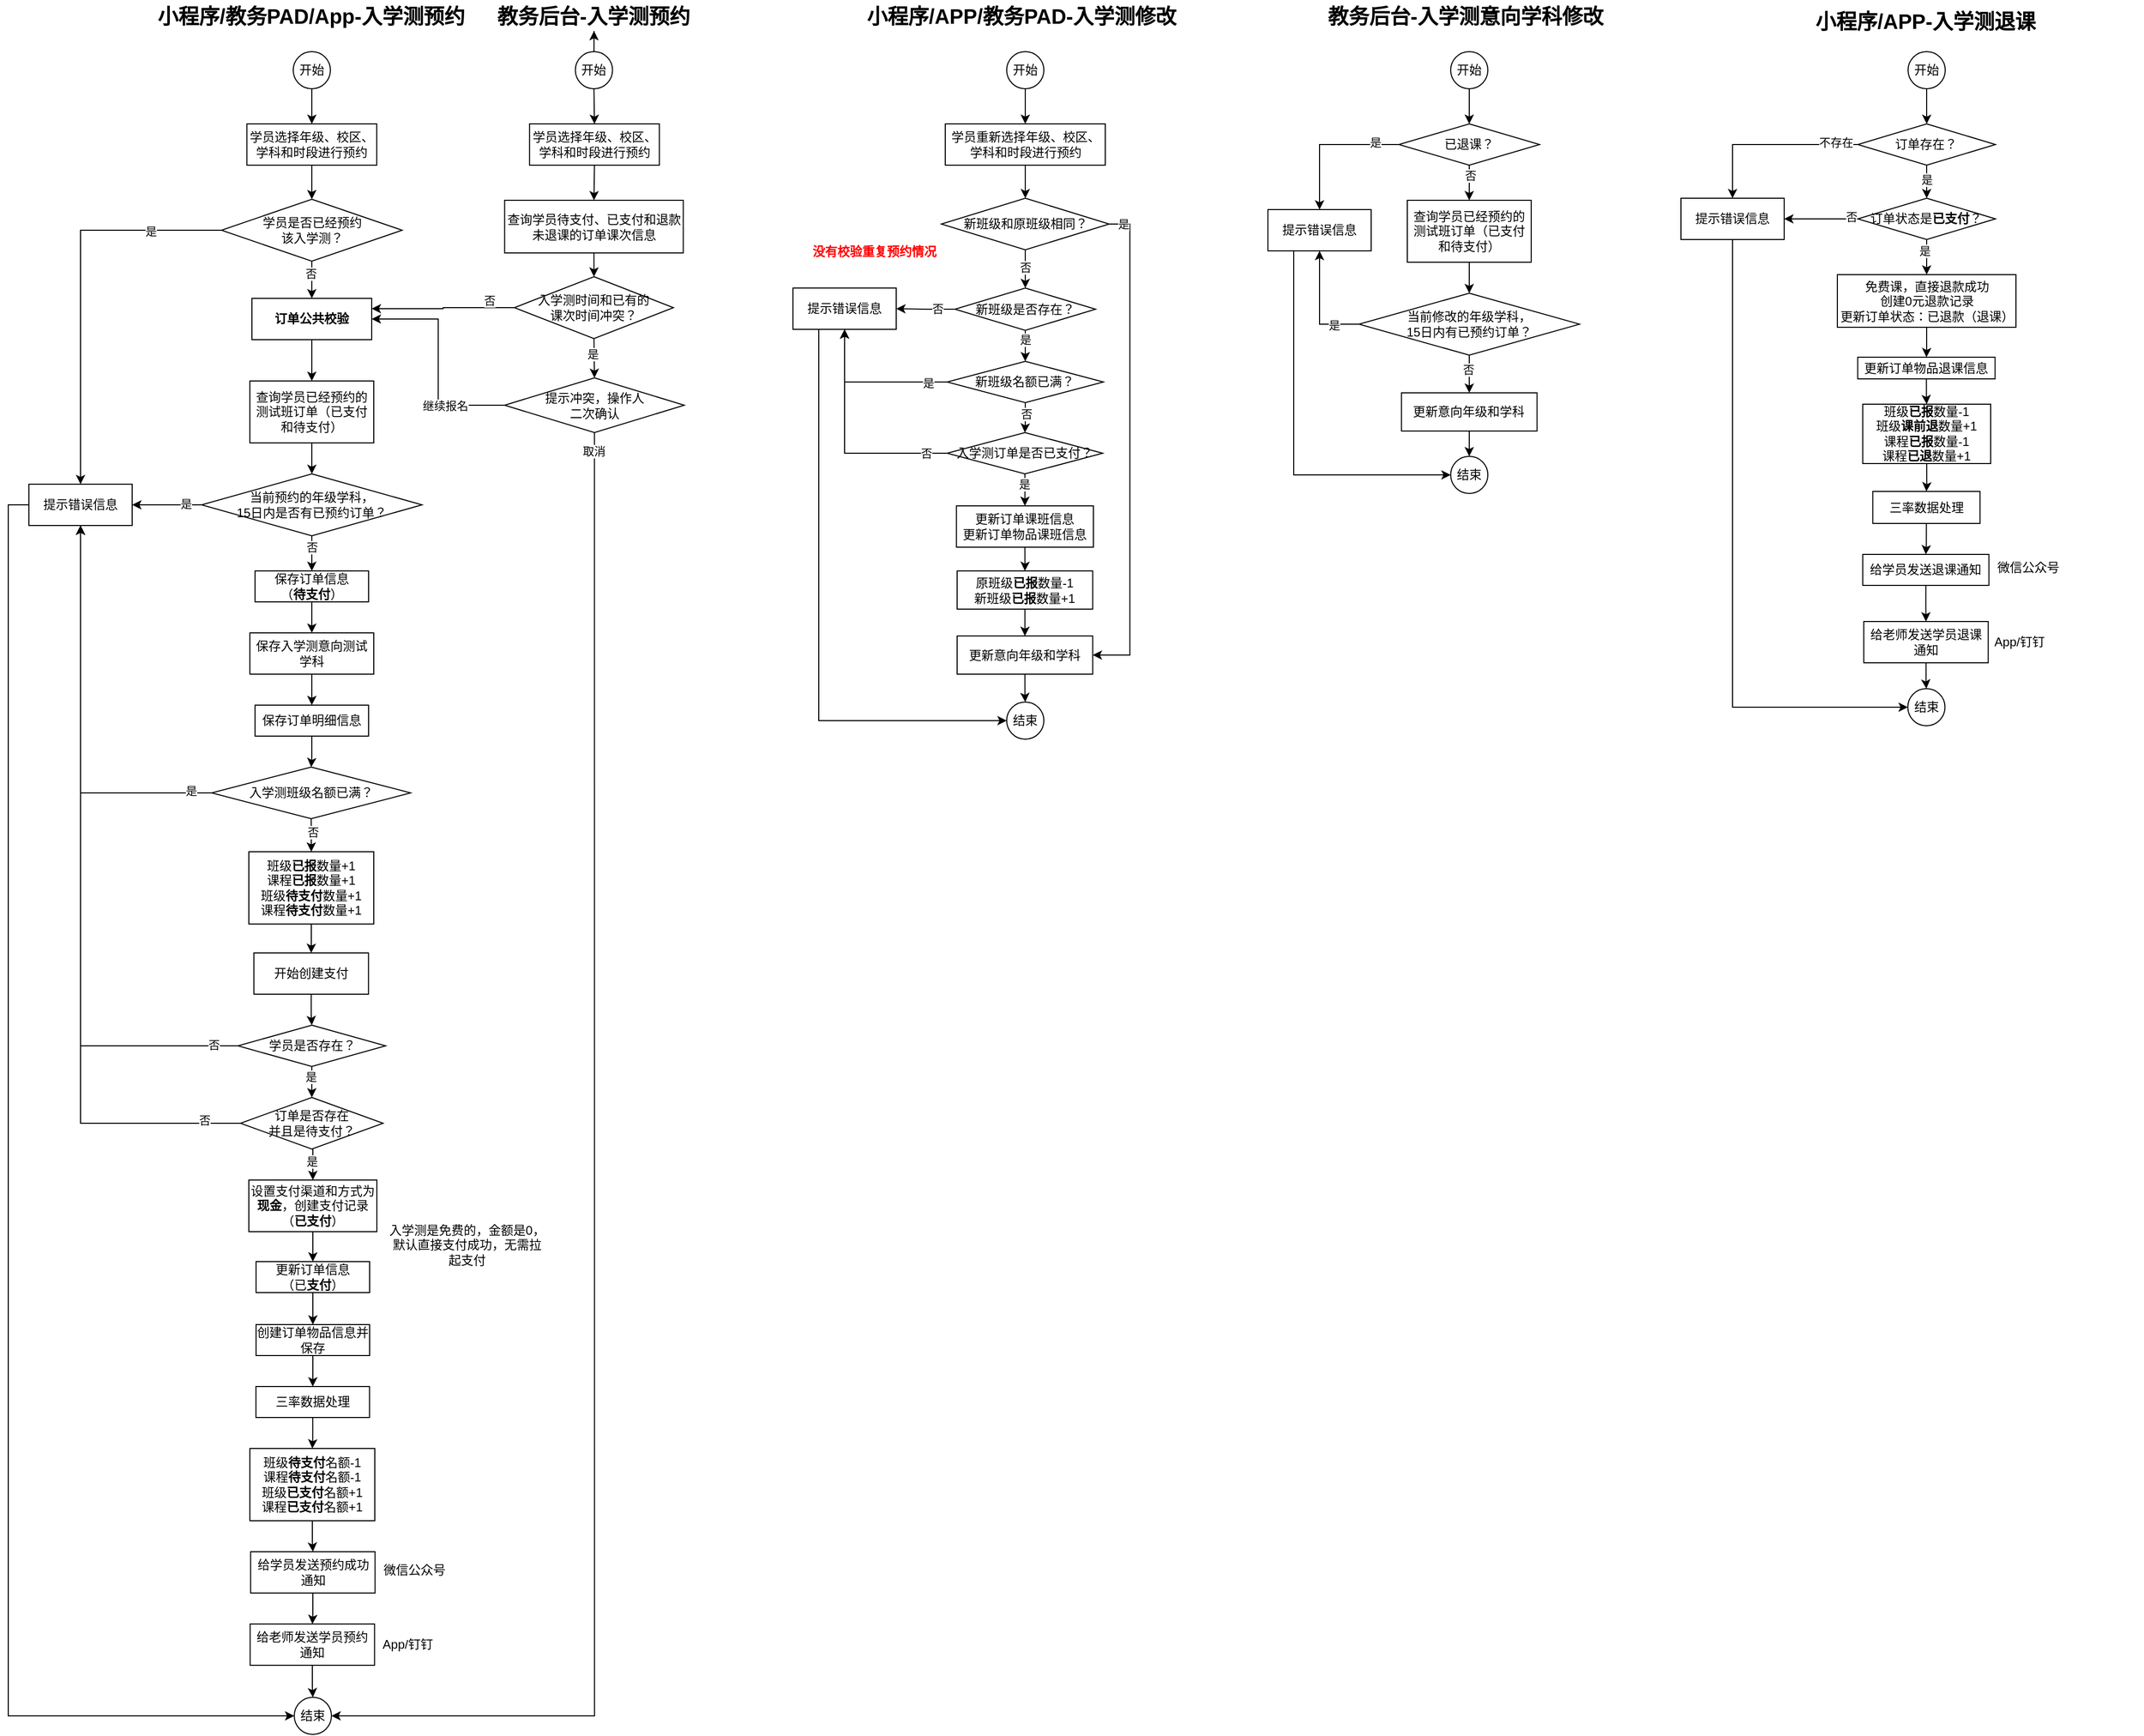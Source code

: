 <mxfile version="24.7.6" pages="3">
  <diagram name="入学测" id="bqYz8NMq3QKHmyyB6V-f">
    <mxGraphModel dx="1434" dy="833" grid="1" gridSize="10" guides="1" tooltips="1" connect="1" arrows="1" fold="1" page="1" pageScale="1" pageWidth="827" pageHeight="1169" math="0" shadow="0">
      <root>
        <mxCell id="0" />
        <mxCell id="1" parent="0" />
        <mxCell id="Bo6EmByOzceUfi9vkaql-1" value="小程序/教务PAD/App-入学测预约" style="text;html=1;align=center;verticalAlign=middle;whiteSpace=wrap;rounded=0;fontSize=20;fontStyle=1" vertex="1" parent="1">
          <mxGeometry x="258.69" width="309.38" height="30" as="geometry" />
        </mxCell>
        <mxCell id="Bo6EmByOzceUfi9vkaql-2" style="edgeStyle=orthogonalEdgeStyle;rounded=0;orthogonalLoop=1;jettySize=auto;html=1;exitX=0.5;exitY=1;exitDx=0;exitDy=0;" edge="1" parent="1" source="Bo6EmByOzceUfi9vkaql-3" target="Bo6EmByOzceUfi9vkaql-69">
          <mxGeometry relative="1" as="geometry" />
        </mxCell>
        <mxCell id="Bo6EmByOzceUfi9vkaql-3" value="开始" style="ellipse;whiteSpace=wrap;html=1;aspect=fixed;strokeColor=default;align=center;verticalAlign=middle;fontFamily=Helvetica;fontSize=12;fontColor=default;fillColor=default;" vertex="1" parent="1">
          <mxGeometry x="396" y="50" width="36" height="36" as="geometry" />
        </mxCell>
        <mxCell id="Bo6EmByOzceUfi9vkaql-4" style="edgeStyle=orthogonalEdgeStyle;rounded=0;orthogonalLoop=1;jettySize=auto;html=1;exitX=0;exitY=0.5;exitDx=0;exitDy=0;" edge="1" parent="1" source="Bo6EmByOzceUfi9vkaql-8" target="Bo6EmByOzceUfi9vkaql-10">
          <mxGeometry relative="1" as="geometry" />
        </mxCell>
        <mxCell id="Bo6EmByOzceUfi9vkaql-5" value="是" style="edgeLabel;html=1;align=center;verticalAlign=middle;resizable=0;points=[];" vertex="1" connectable="0" parent="Bo6EmByOzceUfi9vkaql-4">
          <mxGeometry x="-0.642" y="1" relative="1" as="geometry">
            <mxPoint as="offset" />
          </mxGeometry>
        </mxCell>
        <mxCell id="Bo6EmByOzceUfi9vkaql-6" style="edgeStyle=orthogonalEdgeStyle;rounded=0;orthogonalLoop=1;jettySize=auto;html=1;exitX=0.5;exitY=1;exitDx=0;exitDy=0;" edge="1" parent="1" source="Bo6EmByOzceUfi9vkaql-8" target="Bo6EmByOzceUfi9vkaql-12">
          <mxGeometry relative="1" as="geometry" />
        </mxCell>
        <mxCell id="Bo6EmByOzceUfi9vkaql-7" value="否" style="edgeLabel;html=1;align=center;verticalAlign=middle;resizable=0;points=[];" vertex="1" connectable="0" parent="Bo6EmByOzceUfi9vkaql-6">
          <mxGeometry x="-0.664" y="-3" relative="1" as="geometry">
            <mxPoint x="2" y="4" as="offset" />
          </mxGeometry>
        </mxCell>
        <mxCell id="Bo6EmByOzceUfi9vkaql-8" value="学员是否已经预约&lt;div&gt;该入学测？&lt;/div&gt;" style="rhombus;whiteSpace=wrap;html=1;" vertex="1" parent="1">
          <mxGeometry x="326.5" y="193" width="175" height="60" as="geometry" />
        </mxCell>
        <mxCell id="Bo6EmByOzceUfi9vkaql-9" style="edgeStyle=orthogonalEdgeStyle;rounded=0;orthogonalLoop=1;jettySize=auto;html=1;exitX=0;exitY=0.5;exitDx=0;exitDy=0;entryX=0;entryY=0.5;entryDx=0;entryDy=0;" edge="1" parent="1" source="Bo6EmByOzceUfi9vkaql-10" target="Bo6EmByOzceUfi9vkaql-60">
          <mxGeometry relative="1" as="geometry" />
        </mxCell>
        <mxCell id="Bo6EmByOzceUfi9vkaql-10" value="提示错误信息" style="rounded=0;whiteSpace=wrap;html=1;" vertex="1" parent="1">
          <mxGeometry x="140" y="469" width="100" height="40" as="geometry" />
        </mxCell>
        <mxCell id="Bo6EmByOzceUfi9vkaql-11" style="edgeStyle=orthogonalEdgeStyle;rounded=0;orthogonalLoop=1;jettySize=auto;html=1;exitX=0.5;exitY=1;exitDx=0;exitDy=0;" edge="1" parent="1" source="Bo6EmByOzceUfi9vkaql-12" target="Bo6EmByOzceUfi9vkaql-14">
          <mxGeometry relative="1" as="geometry" />
        </mxCell>
        <mxCell id="Bo6EmByOzceUfi9vkaql-12" value="订单公共校验" style="rounded=0;whiteSpace=wrap;html=1;fontStyle=1" vertex="1" parent="1">
          <mxGeometry x="356" y="289" width="116" height="40" as="geometry" />
        </mxCell>
        <mxCell id="Bo6EmByOzceUfi9vkaql-13" style="edgeStyle=orthogonalEdgeStyle;rounded=0;orthogonalLoop=1;jettySize=auto;html=1;exitX=0.5;exitY=1;exitDx=0;exitDy=0;" edge="1" parent="1" source="Bo6EmByOzceUfi9vkaql-14" target="Bo6EmByOzceUfi9vkaql-19">
          <mxGeometry relative="1" as="geometry" />
        </mxCell>
        <mxCell id="Bo6EmByOzceUfi9vkaql-14" value="查询学员已经预约的测试班订单（已支付和待支付）" style="rounded=0;whiteSpace=wrap;html=1;" vertex="1" parent="1">
          <mxGeometry x="354" y="369" width="120" height="60" as="geometry" />
        </mxCell>
        <mxCell id="Bo6EmByOzceUfi9vkaql-15" style="edgeStyle=orthogonalEdgeStyle;rounded=0;orthogonalLoop=1;jettySize=auto;html=1;exitX=0;exitY=0.5;exitDx=0;exitDy=0;entryX=1;entryY=0.5;entryDx=0;entryDy=0;" edge="1" parent="1" source="Bo6EmByOzceUfi9vkaql-19" target="Bo6EmByOzceUfi9vkaql-10">
          <mxGeometry relative="1" as="geometry" />
        </mxCell>
        <mxCell id="Bo6EmByOzceUfi9vkaql-16" value="是" style="edgeLabel;html=1;align=center;verticalAlign=middle;resizable=0;points=[];" vertex="1" connectable="0" parent="Bo6EmByOzceUfi9vkaql-15">
          <mxGeometry x="-0.799" y="-1" relative="1" as="geometry">
            <mxPoint x="-9" as="offset" />
          </mxGeometry>
        </mxCell>
        <mxCell id="Bo6EmByOzceUfi9vkaql-17" style="edgeStyle=orthogonalEdgeStyle;rounded=0;orthogonalLoop=1;jettySize=auto;html=1;exitX=0.5;exitY=1;exitDx=0;exitDy=0;" edge="1" parent="1" source="Bo6EmByOzceUfi9vkaql-19" target="Bo6EmByOzceUfi9vkaql-21">
          <mxGeometry relative="1" as="geometry" />
        </mxCell>
        <mxCell id="Bo6EmByOzceUfi9vkaql-18" value="否" style="edgeLabel;html=1;align=center;verticalAlign=middle;resizable=0;points=[];" vertex="1" connectable="0" parent="Bo6EmByOzceUfi9vkaql-17">
          <mxGeometry x="-0.513" relative="1" as="geometry">
            <mxPoint as="offset" />
          </mxGeometry>
        </mxCell>
        <mxCell id="Bo6EmByOzceUfi9vkaql-19" value="当前预约的年级学科，&lt;div&gt;15日内是否有已预约订单？&lt;/div&gt;" style="rhombus;whiteSpace=wrap;html=1;" vertex="1" parent="1">
          <mxGeometry x="307.25" y="459" width="213.5" height="60" as="geometry" />
        </mxCell>
        <mxCell id="Bo6EmByOzceUfi9vkaql-20" style="edgeStyle=orthogonalEdgeStyle;rounded=0;orthogonalLoop=1;jettySize=auto;html=1;exitX=0.5;exitY=1;exitDx=0;exitDy=0;" edge="1" parent="1" source="Bo6EmByOzceUfi9vkaql-21" target="Bo6EmByOzceUfi9vkaql-23">
          <mxGeometry relative="1" as="geometry" />
        </mxCell>
        <mxCell id="Bo6EmByOzceUfi9vkaql-21" value="保存订单信息&lt;div&gt;（&lt;b&gt;待支付&lt;/b&gt;）&lt;/div&gt;" style="rounded=0;whiteSpace=wrap;html=1;" vertex="1" parent="1">
          <mxGeometry x="359" y="553" width="110" height="30" as="geometry" />
        </mxCell>
        <mxCell id="Bo6EmByOzceUfi9vkaql-22" style="edgeStyle=orthogonalEdgeStyle;rounded=0;orthogonalLoop=1;jettySize=auto;html=1;exitX=0.5;exitY=1;exitDx=0;exitDy=0;" edge="1" parent="1" source="Bo6EmByOzceUfi9vkaql-23" target="Bo6EmByOzceUfi9vkaql-25">
          <mxGeometry relative="1" as="geometry" />
        </mxCell>
        <mxCell id="Bo6EmByOzceUfi9vkaql-23" value="保存入学测意向测试学科" style="rounded=0;whiteSpace=wrap;html=1;" vertex="1" parent="1">
          <mxGeometry x="354" y="613" width="120" height="40" as="geometry" />
        </mxCell>
        <mxCell id="Bo6EmByOzceUfi9vkaql-24" style="edgeStyle=orthogonalEdgeStyle;rounded=0;orthogonalLoop=1;jettySize=auto;html=1;exitX=0.5;exitY=1;exitDx=0;exitDy=0;" edge="1" parent="1" source="Bo6EmByOzceUfi9vkaql-25" target="Bo6EmByOzceUfi9vkaql-30">
          <mxGeometry relative="1" as="geometry" />
        </mxCell>
        <mxCell id="Bo6EmByOzceUfi9vkaql-25" value="保存订单明细信息" style="rounded=0;whiteSpace=wrap;html=1;" vertex="1" parent="1">
          <mxGeometry x="359" y="683" width="110" height="30" as="geometry" />
        </mxCell>
        <mxCell id="Bo6EmByOzceUfi9vkaql-26" style="edgeStyle=orthogonalEdgeStyle;rounded=0;orthogonalLoop=1;jettySize=auto;html=1;exitX=0;exitY=0.5;exitDx=0;exitDy=0;entryX=0.5;entryY=1;entryDx=0;entryDy=0;" edge="1" parent="1" source="Bo6EmByOzceUfi9vkaql-30" target="Bo6EmByOzceUfi9vkaql-10">
          <mxGeometry relative="1" as="geometry" />
        </mxCell>
        <mxCell id="Bo6EmByOzceUfi9vkaql-27" value="是" style="edgeLabel;html=1;align=center;verticalAlign=middle;resizable=0;points=[];" vertex="1" connectable="0" parent="Bo6EmByOzceUfi9vkaql-26">
          <mxGeometry x="-0.905" y="-2" relative="1" as="geometry">
            <mxPoint x="-2" as="offset" />
          </mxGeometry>
        </mxCell>
        <mxCell id="Bo6EmByOzceUfi9vkaql-28" style="edgeStyle=orthogonalEdgeStyle;rounded=0;orthogonalLoop=1;jettySize=auto;html=1;exitX=0.5;exitY=1;exitDx=0;exitDy=0;entryX=0.5;entryY=0;entryDx=0;entryDy=0;" edge="1" parent="1" source="Bo6EmByOzceUfi9vkaql-30" target="Bo6EmByOzceUfi9vkaql-32">
          <mxGeometry relative="1" as="geometry" />
        </mxCell>
        <mxCell id="Bo6EmByOzceUfi9vkaql-29" value="否" style="edgeLabel;html=1;align=center;verticalAlign=middle;resizable=0;points=[];" vertex="1" connectable="0" parent="Bo6EmByOzceUfi9vkaql-28">
          <mxGeometry x="-0.208" y="1" relative="1" as="geometry">
            <mxPoint as="offset" />
          </mxGeometry>
        </mxCell>
        <mxCell id="Bo6EmByOzceUfi9vkaql-30" value="入学测班级名额已满？" style="rhombus;whiteSpace=wrap;html=1;" vertex="1" parent="1">
          <mxGeometry x="317" y="743" width="192.75" height="50" as="geometry" />
        </mxCell>
        <mxCell id="Bo6EmByOzceUfi9vkaql-31" style="edgeStyle=orthogonalEdgeStyle;rounded=0;orthogonalLoop=1;jettySize=auto;html=1;exitX=0.5;exitY=1;exitDx=0;exitDy=0;" edge="1" parent="1" source="Bo6EmByOzceUfi9vkaql-32" target="Bo6EmByOzceUfi9vkaql-39">
          <mxGeometry relative="1" as="geometry">
            <mxPoint x="414" y="933" as="targetPoint" />
          </mxGeometry>
        </mxCell>
        <mxCell id="Bo6EmByOzceUfi9vkaql-32" value="班级&lt;b&gt;已报&lt;/b&gt;数量+1&lt;div&gt;课程&lt;b&gt;已报&lt;/b&gt;数量+1&lt;br&gt;&lt;/div&gt;&lt;div&gt;班级&lt;b&gt;待支付&lt;/b&gt;数量+1&lt;br&gt;&lt;/div&gt;&lt;div&gt;课程&lt;b&gt;待支付&lt;/b&gt;数量+1&lt;br&gt;&lt;/div&gt;" style="rounded=0;whiteSpace=wrap;html=1;" vertex="1" parent="1">
          <mxGeometry x="353" y="825" width="121" height="70" as="geometry" />
        </mxCell>
        <mxCell id="Bo6EmByOzceUfi9vkaql-33" style="edgeStyle=orthogonalEdgeStyle;rounded=0;orthogonalLoop=1;jettySize=auto;html=1;exitX=0;exitY=0.5;exitDx=0;exitDy=0;entryX=0.5;entryY=1;entryDx=0;entryDy=0;" edge="1" parent="1" source="Bo6EmByOzceUfi9vkaql-37" target="Bo6EmByOzceUfi9vkaql-10">
          <mxGeometry relative="1" as="geometry" />
        </mxCell>
        <mxCell id="Bo6EmByOzceUfi9vkaql-34" value="否" style="edgeLabel;html=1;align=center;verticalAlign=middle;resizable=0;points=[];" vertex="1" connectable="0" parent="Bo6EmByOzceUfi9vkaql-33">
          <mxGeometry x="-0.955" y="-1" relative="1" as="geometry">
            <mxPoint x="-9" as="offset" />
          </mxGeometry>
        </mxCell>
        <mxCell id="Bo6EmByOzceUfi9vkaql-35" style="edgeStyle=orthogonalEdgeStyle;rounded=0;orthogonalLoop=1;jettySize=auto;html=1;exitX=0.5;exitY=1;exitDx=0;exitDy=0;entryX=0.5;entryY=0;entryDx=0;entryDy=0;" edge="1" parent="1" source="Bo6EmByOzceUfi9vkaql-37" target="Bo6EmByOzceUfi9vkaql-44">
          <mxGeometry relative="1" as="geometry" />
        </mxCell>
        <mxCell id="Bo6EmByOzceUfi9vkaql-36" value="是" style="edgeLabel;html=1;align=center;verticalAlign=middle;resizable=0;points=[];" vertex="1" connectable="0" parent="Bo6EmByOzceUfi9vkaql-35">
          <mxGeometry x="-0.44" y="2" relative="1" as="geometry">
            <mxPoint x="-3" y="1" as="offset" />
          </mxGeometry>
        </mxCell>
        <mxCell id="Bo6EmByOzceUfi9vkaql-37" value="学员是否存在？" style="rhombus;whiteSpace=wrap;html=1;" vertex="1" parent="1">
          <mxGeometry x="342.5" y="993" width="143" height="40" as="geometry" />
        </mxCell>
        <mxCell id="Bo6EmByOzceUfi9vkaql-38" style="edgeStyle=orthogonalEdgeStyle;rounded=0;orthogonalLoop=1;jettySize=auto;html=1;exitX=0.5;exitY=1;exitDx=0;exitDy=0;" edge="1" parent="1" source="Bo6EmByOzceUfi9vkaql-39" target="Bo6EmByOzceUfi9vkaql-37">
          <mxGeometry relative="1" as="geometry" />
        </mxCell>
        <mxCell id="Bo6EmByOzceUfi9vkaql-39" value="开始创建支付" style="rounded=0;whiteSpace=wrap;html=1;" vertex="1" parent="1">
          <mxGeometry x="357.88" y="923" width="111" height="40" as="geometry" />
        </mxCell>
        <mxCell id="Bo6EmByOzceUfi9vkaql-40" style="edgeStyle=orthogonalEdgeStyle;rounded=0;orthogonalLoop=1;jettySize=auto;html=1;exitX=0;exitY=0.5;exitDx=0;exitDy=0;" edge="1" parent="1" source="Bo6EmByOzceUfi9vkaql-44" target="Bo6EmByOzceUfi9vkaql-10">
          <mxGeometry relative="1" as="geometry" />
        </mxCell>
        <mxCell id="Bo6EmByOzceUfi9vkaql-41" value="否" style="edgeLabel;html=1;align=center;verticalAlign=middle;resizable=0;points=[];" vertex="1" connectable="0" parent="Bo6EmByOzceUfi9vkaql-40">
          <mxGeometry x="-0.905" y="-3" relative="1" as="geometry">
            <mxPoint as="offset" />
          </mxGeometry>
        </mxCell>
        <mxCell id="Bo6EmByOzceUfi9vkaql-42" style="edgeStyle=orthogonalEdgeStyle;rounded=0;orthogonalLoop=1;jettySize=auto;html=1;exitX=0.5;exitY=1;exitDx=0;exitDy=0;entryX=0.5;entryY=0;entryDx=0;entryDy=0;" edge="1" parent="1" source="Bo6EmByOzceUfi9vkaql-44" target="Bo6EmByOzceUfi9vkaql-46">
          <mxGeometry relative="1" as="geometry" />
        </mxCell>
        <mxCell id="Bo6EmByOzceUfi9vkaql-43" value="是" style="edgeLabel;html=1;align=center;verticalAlign=middle;resizable=0;points=[];" vertex="1" connectable="0" parent="Bo6EmByOzceUfi9vkaql-42">
          <mxGeometry x="-0.045" y="2" relative="1" as="geometry">
            <mxPoint x="-3" y="-2" as="offset" />
          </mxGeometry>
        </mxCell>
        <mxCell id="Bo6EmByOzceUfi9vkaql-44" value="订单是否存在&lt;div&gt;并且是待支付？&lt;/div&gt;" style="rhombus;whiteSpace=wrap;html=1;" vertex="1" parent="1">
          <mxGeometry x="344.94" y="1063" width="138.12" height="50" as="geometry" />
        </mxCell>
        <mxCell id="Bo6EmByOzceUfi9vkaql-45" style="edgeStyle=orthogonalEdgeStyle;rounded=0;orthogonalLoop=1;jettySize=auto;html=1;exitX=0.5;exitY=1;exitDx=0;exitDy=0;" edge="1" parent="1" source="Bo6EmByOzceUfi9vkaql-46" target="Bo6EmByOzceUfi9vkaql-49">
          <mxGeometry relative="1" as="geometry" />
        </mxCell>
        <mxCell id="Bo6EmByOzceUfi9vkaql-46" value="设置支付渠道和方式为&lt;b&gt;现金&lt;/b&gt;，创建支付记录（&lt;b&gt;已支付&lt;/b&gt;）" style="rounded=0;whiteSpace=wrap;html=1;" vertex="1" parent="1">
          <mxGeometry x="353" y="1143" width="124" height="50" as="geometry" />
        </mxCell>
        <mxCell id="Bo6EmByOzceUfi9vkaql-47" value="入学测是免费的，金额是0，默认直接支付成功，无需拉起支付" style="text;html=1;align=center;verticalAlign=middle;whiteSpace=wrap;rounded=0;" vertex="1" parent="1">
          <mxGeometry x="485.5" y="1183" width="157" height="45" as="geometry" />
        </mxCell>
        <mxCell id="Bo6EmByOzceUfi9vkaql-48" style="edgeStyle=orthogonalEdgeStyle;rounded=0;orthogonalLoop=1;jettySize=auto;html=1;exitX=0.5;exitY=1;exitDx=0;exitDy=0;" edge="1" parent="1" source="Bo6EmByOzceUfi9vkaql-62" target="Bo6EmByOzceUfi9vkaql-51">
          <mxGeometry relative="1" as="geometry" />
        </mxCell>
        <mxCell id="Bo6EmByOzceUfi9vkaql-49" value="更新订单信息&lt;div&gt;（已&lt;b&gt;支付&lt;/b&gt;）&lt;/div&gt;" style="rounded=0;whiteSpace=wrap;html=1;" vertex="1" parent="1">
          <mxGeometry x="360" y="1222" width="110" height="30" as="geometry" />
        </mxCell>
        <mxCell id="Bo6EmByOzceUfi9vkaql-50" style="edgeStyle=orthogonalEdgeStyle;rounded=0;orthogonalLoop=1;jettySize=auto;html=1;exitX=0.5;exitY=1;exitDx=0;exitDy=0;" edge="1" parent="1" source="Bo6EmByOzceUfi9vkaql-51" target="Bo6EmByOzceUfi9vkaql-53">
          <mxGeometry relative="1" as="geometry" />
        </mxCell>
        <mxCell id="Bo6EmByOzceUfi9vkaql-51" value="三率数据处理" style="rounded=0;whiteSpace=wrap;html=1;" vertex="1" parent="1">
          <mxGeometry x="359.88" y="1343" width="110" height="30" as="geometry" />
        </mxCell>
        <mxCell id="Bo6EmByOzceUfi9vkaql-52" style="edgeStyle=orthogonalEdgeStyle;rounded=0;orthogonalLoop=1;jettySize=auto;html=1;exitX=0.5;exitY=1;exitDx=0;exitDy=0;" edge="1" parent="1" source="Bo6EmByOzceUfi9vkaql-53" target="Bo6EmByOzceUfi9vkaql-55">
          <mxGeometry relative="1" as="geometry" />
        </mxCell>
        <mxCell id="Bo6EmByOzceUfi9vkaql-53" value="&lt;span style=&quot;background-color: initial;&quot;&gt;班级&lt;/span&gt;&lt;b style=&quot;background-color: initial;&quot;&gt;待支付&lt;/b&gt;&lt;span style=&quot;background-color: initial;&quot;&gt;名额-1&lt;/span&gt;&lt;div&gt;课程&lt;b&gt;待支付&lt;/b&gt;名额-1&lt;br&gt;&lt;/div&gt;&lt;div&gt;&lt;span style=&quot;background-color: initial;&quot;&gt;班级&lt;b&gt;已&lt;/b&gt;&lt;/span&gt;&lt;b style=&quot;background-color: initial;&quot;&gt;支付&lt;/b&gt;&lt;span style=&quot;background-color: initial;&quot;&gt;名额+1&lt;/span&gt;&lt;div&gt;课程&lt;b&gt;已支付&lt;/b&gt;名额+1&lt;/div&gt;&lt;/div&gt;" style="rounded=0;whiteSpace=wrap;html=1;" vertex="1" parent="1">
          <mxGeometry x="354" y="1403" width="121" height="70" as="geometry" />
        </mxCell>
        <mxCell id="Bo6EmByOzceUfi9vkaql-54" style="edgeStyle=orthogonalEdgeStyle;rounded=0;orthogonalLoop=1;jettySize=auto;html=1;exitX=0.5;exitY=1;exitDx=0;exitDy=0;" edge="1" parent="1" source="Bo6EmByOzceUfi9vkaql-55" target="Bo6EmByOzceUfi9vkaql-57">
          <mxGeometry relative="1" as="geometry" />
        </mxCell>
        <mxCell id="Bo6EmByOzceUfi9vkaql-55" value="给学员发送预约成功通知" style="rounded=0;whiteSpace=wrap;html=1;" vertex="1" parent="1">
          <mxGeometry x="354.75" y="1503" width="120.5" height="40" as="geometry" />
        </mxCell>
        <mxCell id="Bo6EmByOzceUfi9vkaql-56" style="edgeStyle=orthogonalEdgeStyle;rounded=0;orthogonalLoop=1;jettySize=auto;html=1;exitX=0.5;exitY=1;exitDx=0;exitDy=0;" edge="1" parent="1" source="Bo6EmByOzceUfi9vkaql-57" target="Bo6EmByOzceUfi9vkaql-60">
          <mxGeometry relative="1" as="geometry" />
        </mxCell>
        <mxCell id="Bo6EmByOzceUfi9vkaql-57" value="给老师发送学员预约通知" style="rounded=0;whiteSpace=wrap;html=1;" vertex="1" parent="1">
          <mxGeometry x="354.25" y="1573" width="120.5" height="40" as="geometry" />
        </mxCell>
        <mxCell id="Bo6EmByOzceUfi9vkaql-58" value="微信公众号" style="text;html=1;align=center;verticalAlign=middle;whiteSpace=wrap;rounded=0;" vertex="1" parent="1">
          <mxGeometry x="477" y="1508" width="73" height="25" as="geometry" />
        </mxCell>
        <mxCell id="Bo6EmByOzceUfi9vkaql-59" value="App/钉钉" style="text;html=1;align=center;verticalAlign=middle;whiteSpace=wrap;rounded=0;" vertex="1" parent="1">
          <mxGeometry x="477" y="1578" width="60" height="30" as="geometry" />
        </mxCell>
        <mxCell id="Bo6EmByOzceUfi9vkaql-60" value="结束" style="ellipse;whiteSpace=wrap;html=1;aspect=fixed;strokeColor=default;align=center;verticalAlign=middle;fontFamily=Helvetica;fontSize=12;fontColor=default;fillColor=default;" vertex="1" parent="1">
          <mxGeometry x="397" y="1644" width="36" height="36" as="geometry" />
        </mxCell>
        <mxCell id="Bo6EmByOzceUfi9vkaql-61" value="" style="edgeStyle=orthogonalEdgeStyle;rounded=0;orthogonalLoop=1;jettySize=auto;html=1;exitX=0.5;exitY=1;exitDx=0;exitDy=0;" edge="1" parent="1" source="Bo6EmByOzceUfi9vkaql-49" target="Bo6EmByOzceUfi9vkaql-62">
          <mxGeometry relative="1" as="geometry">
            <mxPoint x="415" y="1252" as="sourcePoint" />
            <mxPoint x="415" y="1343" as="targetPoint" />
          </mxGeometry>
        </mxCell>
        <mxCell id="Bo6EmByOzceUfi9vkaql-62" value="创建订单物品信息并保存" style="rounded=0;whiteSpace=wrap;html=1;" vertex="1" parent="1">
          <mxGeometry x="360" y="1283" width="110" height="30" as="geometry" />
        </mxCell>
        <mxCell id="Bo6EmByOzceUfi9vkaql-63" value="小程序/APP/教务PAD-入学测修改" style="text;html=1;align=center;verticalAlign=middle;whiteSpace=wrap;rounded=0;fontSize=20;fontStyle=1" vertex="1" parent="1">
          <mxGeometry x="940" width="323" height="30" as="geometry" />
        </mxCell>
        <mxCell id="Bo6EmByOzceUfi9vkaql-64" style="edgeStyle=orthogonalEdgeStyle;rounded=0;orthogonalLoop=1;jettySize=auto;html=1;exitX=0.5;exitY=1;exitDx=0;exitDy=0;" edge="1" parent="1" source="Bo6EmByOzceUfi9vkaql-65" target="Bo6EmByOzceUfi9vkaql-67">
          <mxGeometry relative="1" as="geometry" />
        </mxCell>
        <mxCell id="Bo6EmByOzceUfi9vkaql-65" value="开始" style="ellipse;whiteSpace=wrap;html=1;aspect=fixed;strokeColor=default;align=center;verticalAlign=middle;fontFamily=Helvetica;fontSize=12;fontColor=default;fillColor=default;" vertex="1" parent="1">
          <mxGeometry x="1087" y="50" width="36" height="36" as="geometry" />
        </mxCell>
        <mxCell id="Bo6EmByOzceUfi9vkaql-66" style="edgeStyle=orthogonalEdgeStyle;rounded=0;orthogonalLoop=1;jettySize=auto;html=1;exitX=0.5;exitY=1;exitDx=0;exitDy=0;" edge="1" parent="1" source="Bo6EmByOzceUfi9vkaql-67" target="Bo6EmByOzceUfi9vkaql-72">
          <mxGeometry relative="1" as="geometry" />
        </mxCell>
        <mxCell id="Bo6EmByOzceUfi9vkaql-67" value="学员重新选择年级、校区、学科和时段进行预约" style="rounded=0;whiteSpace=wrap;html=1;" vertex="1" parent="1">
          <mxGeometry x="1027.5" y="120" width="155" height="40" as="geometry" />
        </mxCell>
        <mxCell id="Bo6EmByOzceUfi9vkaql-68" style="edgeStyle=orthogonalEdgeStyle;rounded=0;orthogonalLoop=1;jettySize=auto;html=1;exitX=0.5;exitY=1;exitDx=0;exitDy=0;" edge="1" parent="1" source="Bo6EmByOzceUfi9vkaql-69" target="Bo6EmByOzceUfi9vkaql-8">
          <mxGeometry relative="1" as="geometry" />
        </mxCell>
        <mxCell id="Bo6EmByOzceUfi9vkaql-69" value="学员选择年级、校区、学科和时段进行预约" style="rounded=0;whiteSpace=wrap;html=1;" vertex="1" parent="1">
          <mxGeometry x="351.13" y="120" width="125.75" height="40" as="geometry" />
        </mxCell>
        <mxCell id="Bo6EmByOzceUfi9vkaql-70" style="edgeStyle=orthogonalEdgeStyle;rounded=0;orthogonalLoop=1;jettySize=auto;html=1;exitX=0.5;exitY=1;exitDx=0;exitDy=0;" edge="1" parent="1" source="Bo6EmByOzceUfi9vkaql-72" target="Bo6EmByOzceUfi9vkaql-77">
          <mxGeometry relative="1" as="geometry" />
        </mxCell>
        <mxCell id="Bo6EmByOzceUfi9vkaql-71" value="否" style="edgeLabel;html=1;align=center;verticalAlign=middle;resizable=0;points=[];" vertex="1" connectable="0" parent="Bo6EmByOzceUfi9vkaql-70">
          <mxGeometry x="-0.218" relative="1" as="geometry">
            <mxPoint y="2" as="offset" />
          </mxGeometry>
        </mxCell>
        <mxCell id="Bo6EmByOzceUfi9vkaql-72" value="新班级和原班级相同？" style="rhombus;whiteSpace=wrap;html=1;" vertex="1" parent="1">
          <mxGeometry x="1023.75" y="192" width="162.5" height="50" as="geometry" />
        </mxCell>
        <mxCell id="Bo6EmByOzceUfi9vkaql-73" style="edgeStyle=orthogonalEdgeStyle;rounded=0;orthogonalLoop=1;jettySize=auto;html=1;exitX=0;exitY=0.5;exitDx=0;exitDy=0;" edge="1" parent="1" source="Bo6EmByOzceUfi9vkaql-77" target="Bo6EmByOzceUfi9vkaql-79">
          <mxGeometry relative="1" as="geometry" />
        </mxCell>
        <mxCell id="Bo6EmByOzceUfi9vkaql-74" value="否" style="edgeLabel;html=1;align=center;verticalAlign=middle;resizable=0;points=[];" vertex="1" connectable="0" parent="Bo6EmByOzceUfi9vkaql-73">
          <mxGeometry x="-0.778" y="-3" relative="1" as="geometry">
            <mxPoint x="-11" y="2" as="offset" />
          </mxGeometry>
        </mxCell>
        <mxCell id="Bo6EmByOzceUfi9vkaql-75" style="edgeStyle=orthogonalEdgeStyle;rounded=0;orthogonalLoop=1;jettySize=auto;html=1;exitX=0.5;exitY=1;exitDx=0;exitDy=0;" edge="1" parent="1" source="Bo6EmByOzceUfi9vkaql-77" target="Bo6EmByOzceUfi9vkaql-84">
          <mxGeometry relative="1" as="geometry" />
        </mxCell>
        <mxCell id="Bo6EmByOzceUfi9vkaql-76" value="是" style="edgeLabel;html=1;align=center;verticalAlign=middle;resizable=0;points=[];" vertex="1" connectable="0" parent="Bo6EmByOzceUfi9vkaql-75">
          <mxGeometry x="-0.64" y="2" relative="1" as="geometry">
            <mxPoint x="-2" as="offset" />
          </mxGeometry>
        </mxCell>
        <mxCell id="Bo6EmByOzceUfi9vkaql-77" value="新班级是否存在？" style="rhombus;whiteSpace=wrap;html=1;" vertex="1" parent="1">
          <mxGeometry x="1036.88" y="279" width="136.25" height="41" as="geometry" />
        </mxCell>
        <mxCell id="Bo6EmByOzceUfi9vkaql-78" style="edgeStyle=orthogonalEdgeStyle;rounded=0;orthogonalLoop=1;jettySize=auto;html=1;exitX=0.25;exitY=1;exitDx=0;exitDy=0;entryX=0;entryY=0.5;entryDx=0;entryDy=0;" edge="1" parent="1" source="Bo6EmByOzceUfi9vkaql-79" target="Bo6EmByOzceUfi9vkaql-98">
          <mxGeometry relative="1" as="geometry" />
        </mxCell>
        <mxCell id="Bo6EmByOzceUfi9vkaql-79" value="提示错误信息" style="rounded=0;whiteSpace=wrap;html=1;" vertex="1" parent="1">
          <mxGeometry x="880" y="279" width="100" height="40" as="geometry" />
        </mxCell>
        <mxCell id="Bo6EmByOzceUfi9vkaql-80" style="edgeStyle=orthogonalEdgeStyle;rounded=0;orthogonalLoop=1;jettySize=auto;html=1;exitX=0;exitY=0.5;exitDx=0;exitDy=0;entryX=0.5;entryY=1;entryDx=0;entryDy=0;" edge="1" parent="1" source="Bo6EmByOzceUfi9vkaql-84" target="Bo6EmByOzceUfi9vkaql-79">
          <mxGeometry relative="1" as="geometry" />
        </mxCell>
        <mxCell id="Bo6EmByOzceUfi9vkaql-81" value="是" style="edgeLabel;html=1;align=center;verticalAlign=middle;resizable=0;points=[];" vertex="1" connectable="0" parent="Bo6EmByOzceUfi9vkaql-80">
          <mxGeometry x="-0.852" y="2" relative="1" as="geometry">
            <mxPoint x="-8" y="-1" as="offset" />
          </mxGeometry>
        </mxCell>
        <mxCell id="Bo6EmByOzceUfi9vkaql-82" style="edgeStyle=orthogonalEdgeStyle;rounded=0;orthogonalLoop=1;jettySize=auto;html=1;exitX=0.5;exitY=1;exitDx=0;exitDy=0;" edge="1" parent="1" source="Bo6EmByOzceUfi9vkaql-84" target="Bo6EmByOzceUfi9vkaql-91">
          <mxGeometry relative="1" as="geometry" />
        </mxCell>
        <mxCell id="Bo6EmByOzceUfi9vkaql-83" value="否" style="edgeLabel;html=1;align=center;verticalAlign=middle;resizable=0;points=[];" vertex="1" connectable="0" parent="Bo6EmByOzceUfi9vkaql-82">
          <mxGeometry x="-0.557" y="3" relative="1" as="geometry">
            <mxPoint x="-2" y="4" as="offset" />
          </mxGeometry>
        </mxCell>
        <mxCell id="Bo6EmByOzceUfi9vkaql-84" value="新班级名额已满？" style="rhombus;whiteSpace=wrap;html=1;" vertex="1" parent="1">
          <mxGeometry x="1029.31" y="350" width="151.38" height="40" as="geometry" />
        </mxCell>
        <mxCell id="Bo6EmByOzceUfi9vkaql-85" style="edgeStyle=orthogonalEdgeStyle;rounded=0;orthogonalLoop=1;jettySize=auto;html=1;exitX=0;exitY=0.5;exitDx=0;exitDy=0;entryX=0.5;entryY=1;entryDx=0;entryDy=0;" edge="1" parent="1" source="Bo6EmByOzceUfi9vkaql-91" target="Bo6EmByOzceUfi9vkaql-79">
          <mxGeometry relative="1" as="geometry" />
        </mxCell>
        <mxCell id="Bo6EmByOzceUfi9vkaql-86" value="否" style="edgeLabel;html=1;align=center;verticalAlign=middle;resizable=0;points=[];" vertex="1" connectable="0" parent="Bo6EmByOzceUfi9vkaql-85">
          <mxGeometry x="-0.848" y="2" relative="1" as="geometry">
            <mxPoint x="-4" y="-2" as="offset" />
          </mxGeometry>
        </mxCell>
        <mxCell id="Bo6EmByOzceUfi9vkaql-87" style="edgeStyle=orthogonalEdgeStyle;rounded=0;orthogonalLoop=1;jettySize=auto;html=1;exitX=0.5;exitY=1;exitDx=0;exitDy=0;" edge="1" parent="1" source="Bo6EmByOzceUfi9vkaql-91" target="Bo6EmByOzceUfi9vkaql-93">
          <mxGeometry relative="1" as="geometry" />
        </mxCell>
        <mxCell id="Bo6EmByOzceUfi9vkaql-88" value="是" style="edgeLabel;html=1;align=center;verticalAlign=middle;resizable=0;points=[];" vertex="1" connectable="0" parent="Bo6EmByOzceUfi9vkaql-87">
          <mxGeometry x="-0.476" y="-2" relative="1" as="geometry">
            <mxPoint x="1" y="2" as="offset" />
          </mxGeometry>
        </mxCell>
        <mxCell id="Bo6EmByOzceUfi9vkaql-89" style="edgeStyle=orthogonalEdgeStyle;rounded=0;orthogonalLoop=1;jettySize=auto;html=1;exitX=1;exitY=0.5;exitDx=0;exitDy=0;entryX=1;entryY=0.5;entryDx=0;entryDy=0;" edge="1" parent="1" source="Bo6EmByOzceUfi9vkaql-72" target="Bo6EmByOzceUfi9vkaql-97">
          <mxGeometry relative="1" as="geometry" />
        </mxCell>
        <mxCell id="Bo6EmByOzceUfi9vkaql-90" value="是" style="edgeLabel;html=1;align=center;verticalAlign=middle;resizable=0;points=[];" vertex="1" connectable="0" parent="Bo6EmByOzceUfi9vkaql-89">
          <mxGeometry x="-0.946" relative="1" as="geometry">
            <mxPoint as="offset" />
          </mxGeometry>
        </mxCell>
        <mxCell id="Bo6EmByOzceUfi9vkaql-91" value="入学测订单是否已支付？" style="rhombus;whiteSpace=wrap;html=1;" vertex="1" parent="1">
          <mxGeometry x="1029.31" y="419" width="150.69" height="40" as="geometry" />
        </mxCell>
        <mxCell id="Bo6EmByOzceUfi9vkaql-92" style="edgeStyle=orthogonalEdgeStyle;rounded=0;orthogonalLoop=1;jettySize=auto;html=1;exitX=0.5;exitY=1;exitDx=0;exitDy=0;" edge="1" parent="1" source="Bo6EmByOzceUfi9vkaql-93" target="Bo6EmByOzceUfi9vkaql-95">
          <mxGeometry relative="1" as="geometry" />
        </mxCell>
        <mxCell id="Bo6EmByOzceUfi9vkaql-93" value="更新订单课班信息&lt;div&gt;更新订单物品&lt;span style=&quot;background-color: initial;&quot;&gt;课班&lt;/span&gt;&lt;span style=&quot;background-color: initial;&quot;&gt;信息&lt;/span&gt;&lt;/div&gt;" style="rounded=0;whiteSpace=wrap;html=1;" vertex="1" parent="1">
          <mxGeometry x="1038.33" y="490" width="132.66" height="40" as="geometry" />
        </mxCell>
        <mxCell id="Bo6EmByOzceUfi9vkaql-94" style="edgeStyle=orthogonalEdgeStyle;rounded=0;orthogonalLoop=1;jettySize=auto;html=1;exitX=0.5;exitY=1;exitDx=0;exitDy=0;" edge="1" parent="1" source="Bo6EmByOzceUfi9vkaql-95" target="Bo6EmByOzceUfi9vkaql-97">
          <mxGeometry relative="1" as="geometry" />
        </mxCell>
        <mxCell id="Bo6EmByOzceUfi9vkaql-95" value="原班级&lt;b&gt;已报&lt;/b&gt;数量-1&lt;div&gt;新班级&lt;b&gt;已报&lt;/b&gt;数量+1&lt;/div&gt;" style="rounded=0;whiteSpace=wrap;html=1;" vertex="1" parent="1">
          <mxGeometry x="1039" y="553" width="131.32" height="37" as="geometry" />
        </mxCell>
        <mxCell id="Bo6EmByOzceUfi9vkaql-96" style="edgeStyle=orthogonalEdgeStyle;rounded=0;orthogonalLoop=1;jettySize=auto;html=1;exitX=0.5;exitY=1;exitDx=0;exitDy=0;" edge="1" parent="1" source="Bo6EmByOzceUfi9vkaql-97" target="Bo6EmByOzceUfi9vkaql-98">
          <mxGeometry relative="1" as="geometry" />
        </mxCell>
        <mxCell id="Bo6EmByOzceUfi9vkaql-97" value="更新意向年级和学科" style="rounded=0;whiteSpace=wrap;html=1;" vertex="1" parent="1">
          <mxGeometry x="1039" y="616" width="131.32" height="37" as="geometry" />
        </mxCell>
        <mxCell id="Bo6EmByOzceUfi9vkaql-98" value="结束" style="ellipse;whiteSpace=wrap;html=1;aspect=fixed;strokeColor=default;align=center;verticalAlign=middle;fontFamily=Helvetica;fontSize=12;fontColor=default;fillColor=default;" vertex="1" parent="1">
          <mxGeometry x="1087" y="680" width="36" height="36" as="geometry" />
        </mxCell>
        <mxCell id="Bo6EmByOzceUfi9vkaql-99" value="小程序/APP-入学测退课" style="text;html=1;align=center;verticalAlign=middle;whiteSpace=wrap;rounded=0;fontSize=20;fontStyle=1" vertex="1" parent="1">
          <mxGeometry x="1767.22" width="420" height="40" as="geometry" />
        </mxCell>
        <mxCell id="Bo6EmByOzceUfi9vkaql-100" style="edgeStyle=orthogonalEdgeStyle;rounded=0;orthogonalLoop=1;jettySize=auto;html=1;exitX=0.5;exitY=1;exitDx=0;exitDy=0;" edge="1" parent="1" source="Bo6EmByOzceUfi9vkaql-101" target="Bo6EmByOzceUfi9vkaql-106">
          <mxGeometry relative="1" as="geometry" />
        </mxCell>
        <mxCell id="Bo6EmByOzceUfi9vkaql-101" value="开始" style="ellipse;whiteSpace=wrap;html=1;aspect=fixed;strokeColor=default;align=center;verticalAlign=middle;fontFamily=Helvetica;fontSize=12;fontColor=default;fillColor=default;" vertex="1" parent="1">
          <mxGeometry x="1960" y="50" width="36" height="36" as="geometry" />
        </mxCell>
        <mxCell id="Bo6EmByOzceUfi9vkaql-102" style="edgeStyle=orthogonalEdgeStyle;rounded=0;orthogonalLoop=1;jettySize=auto;html=1;exitX=0;exitY=0.5;exitDx=0;exitDy=0;" edge="1" parent="1" source="Bo6EmByOzceUfi9vkaql-106" target="Bo6EmByOzceUfi9vkaql-108">
          <mxGeometry relative="1" as="geometry" />
        </mxCell>
        <mxCell id="Bo6EmByOzceUfi9vkaql-103" value="不存在" style="edgeLabel;html=1;align=center;verticalAlign=middle;resizable=0;points=[];" vertex="1" connectable="0" parent="Bo6EmByOzceUfi9vkaql-102">
          <mxGeometry x="-0.749" y="-2" relative="1" as="geometry">
            <mxPoint as="offset" />
          </mxGeometry>
        </mxCell>
        <mxCell id="Bo6EmByOzceUfi9vkaql-104" style="edgeStyle=orthogonalEdgeStyle;rounded=0;orthogonalLoop=1;jettySize=auto;html=1;exitX=0.5;exitY=1;exitDx=0;exitDy=0;" edge="1" parent="1" source="Bo6EmByOzceUfi9vkaql-106" target="Bo6EmByOzceUfi9vkaql-113">
          <mxGeometry relative="1" as="geometry" />
        </mxCell>
        <mxCell id="Bo6EmByOzceUfi9vkaql-105" value="是" style="edgeLabel;html=1;align=center;verticalAlign=middle;resizable=0;points=[];" vertex="1" connectable="0" parent="Bo6EmByOzceUfi9vkaql-104">
          <mxGeometry x="-0.419" y="2" relative="1" as="geometry">
            <mxPoint x="-2" y="4" as="offset" />
          </mxGeometry>
        </mxCell>
        <mxCell id="Bo6EmByOzceUfi9vkaql-106" value="订单存在？" style="rhombus;whiteSpace=wrap;html=1;" vertex="1" parent="1">
          <mxGeometry x="1911.38" y="120" width="133.25" height="40" as="geometry" />
        </mxCell>
        <mxCell id="Bo6EmByOzceUfi9vkaql-107" style="edgeStyle=orthogonalEdgeStyle;rounded=0;orthogonalLoop=1;jettySize=auto;html=1;exitX=0.5;exitY=1;exitDx=0;exitDy=0;entryX=0;entryY=0.5;entryDx=0;entryDy=0;" edge="1" parent="1" source="Bo6EmByOzceUfi9vkaql-108" target="Bo6EmByOzceUfi9vkaql-128">
          <mxGeometry relative="1" as="geometry" />
        </mxCell>
        <mxCell id="Bo6EmByOzceUfi9vkaql-108" value="提示错误信息" style="rounded=0;whiteSpace=wrap;html=1;" vertex="1" parent="1">
          <mxGeometry x="1740" y="192" width="100" height="40" as="geometry" />
        </mxCell>
        <mxCell id="Bo6EmByOzceUfi9vkaql-109" style="edgeStyle=orthogonalEdgeStyle;rounded=0;orthogonalLoop=1;jettySize=auto;html=1;exitX=0;exitY=0.5;exitDx=0;exitDy=0;" edge="1" parent="1" source="Bo6EmByOzceUfi9vkaql-113" target="Bo6EmByOzceUfi9vkaql-108">
          <mxGeometry relative="1" as="geometry" />
        </mxCell>
        <mxCell id="Bo6EmByOzceUfi9vkaql-110" value="否" style="edgeLabel;html=1;align=center;verticalAlign=middle;resizable=0;points=[];" vertex="1" connectable="0" parent="Bo6EmByOzceUfi9vkaql-109">
          <mxGeometry x="-0.812" y="-2" relative="1" as="geometry">
            <mxPoint as="offset" />
          </mxGeometry>
        </mxCell>
        <mxCell id="Bo6EmByOzceUfi9vkaql-111" style="edgeStyle=orthogonalEdgeStyle;rounded=0;orthogonalLoop=1;jettySize=auto;html=1;exitX=0.5;exitY=1;exitDx=0;exitDy=0;" edge="1" parent="1" source="Bo6EmByOzceUfi9vkaql-113" target="Bo6EmByOzceUfi9vkaql-115">
          <mxGeometry relative="1" as="geometry" />
        </mxCell>
        <mxCell id="Bo6EmByOzceUfi9vkaql-112" value="是" style="edgeLabel;html=1;align=center;verticalAlign=middle;resizable=0;points=[];" vertex="1" connectable="0" parent="Bo6EmByOzceUfi9vkaql-111">
          <mxGeometry x="-0.547" y="-2" relative="1" as="geometry">
            <mxPoint as="offset" />
          </mxGeometry>
        </mxCell>
        <mxCell id="Bo6EmByOzceUfi9vkaql-113" value="订单状态是&lt;b&gt;已支付&lt;/b&gt;？" style="rhombus;whiteSpace=wrap;html=1;" vertex="1" parent="1">
          <mxGeometry x="1911.38" y="192" width="133.25" height="40" as="geometry" />
        </mxCell>
        <mxCell id="Bo6EmByOzceUfi9vkaql-114" style="edgeStyle=orthogonalEdgeStyle;rounded=0;orthogonalLoop=1;jettySize=auto;html=1;exitX=0.5;exitY=1;exitDx=0;exitDy=0;" edge="1" parent="1" source="Bo6EmByOzceUfi9vkaql-115" target="Bo6EmByOzceUfi9vkaql-117">
          <mxGeometry relative="1" as="geometry" />
        </mxCell>
        <mxCell id="Bo6EmByOzceUfi9vkaql-115" value="免费课，直接退款成功&lt;div&gt;创建0元退款记录&lt;/div&gt;&lt;div&gt;更新订单状态：已退款（退课）&lt;/div&gt;" style="rounded=0;whiteSpace=wrap;html=1;" vertex="1" parent="1">
          <mxGeometry x="1891.5" y="266" width="173" height="51" as="geometry" />
        </mxCell>
        <mxCell id="Bo6EmByOzceUfi9vkaql-116" style="edgeStyle=orthogonalEdgeStyle;rounded=0;orthogonalLoop=1;jettySize=auto;html=1;exitX=0.5;exitY=1;exitDx=0;exitDy=0;" edge="1" parent="1" source="Bo6EmByOzceUfi9vkaql-117" target="Bo6EmByOzceUfi9vkaql-119">
          <mxGeometry relative="1" as="geometry" />
        </mxCell>
        <mxCell id="Bo6EmByOzceUfi9vkaql-117" value="更新订单物品退课信息" style="rounded=0;whiteSpace=wrap;html=1;" vertex="1" parent="1">
          <mxGeometry x="1911.25" y="346" width="133" height="21" as="geometry" />
        </mxCell>
        <mxCell id="Bo6EmByOzceUfi9vkaql-118" style="edgeStyle=orthogonalEdgeStyle;rounded=0;orthogonalLoop=1;jettySize=auto;html=1;exitX=0.5;exitY=1;exitDx=0;exitDy=0;" edge="1" parent="1" source="Bo6EmByOzceUfi9vkaql-119" target="Bo6EmByOzceUfi9vkaql-121">
          <mxGeometry relative="1" as="geometry" />
        </mxCell>
        <mxCell id="Bo6EmByOzceUfi9vkaql-119" value="班级&lt;b&gt;已报&lt;/b&gt;数量-1&lt;div&gt;班级&lt;b&gt;课前退&lt;/b&gt;数量+1&lt;br&gt;&lt;div&gt;课程&lt;b&gt;已报&lt;/b&gt;数量-1&lt;/div&gt;&lt;/div&gt;&lt;div&gt;课程&lt;b&gt;已退&lt;/b&gt;数量+1&lt;/div&gt;" style="rounded=0;whiteSpace=wrap;html=1;" vertex="1" parent="1">
          <mxGeometry x="1916.13" y="391.5" width="123.87" height="57.5" as="geometry" />
        </mxCell>
        <mxCell id="Bo6EmByOzceUfi9vkaql-120" style="edgeStyle=orthogonalEdgeStyle;rounded=0;orthogonalLoop=1;jettySize=auto;html=1;exitX=0.5;exitY=1;exitDx=0;exitDy=0;" edge="1" parent="1" source="Bo6EmByOzceUfi9vkaql-121" target="Bo6EmByOzceUfi9vkaql-123">
          <mxGeometry relative="1" as="geometry" />
        </mxCell>
        <mxCell id="Bo6EmByOzceUfi9vkaql-121" value="三率数据处理" style="rounded=0;whiteSpace=wrap;html=1;" vertex="1" parent="1">
          <mxGeometry x="1925.81" y="476" width="103.87" height="31" as="geometry" />
        </mxCell>
        <mxCell id="Bo6EmByOzceUfi9vkaql-122" style="edgeStyle=orthogonalEdgeStyle;rounded=0;orthogonalLoop=1;jettySize=auto;html=1;exitX=0.5;exitY=1;exitDx=0;exitDy=0;" edge="1" parent="1" source="Bo6EmByOzceUfi9vkaql-123" target="Bo6EmByOzceUfi9vkaql-125">
          <mxGeometry relative="1" as="geometry" />
        </mxCell>
        <mxCell id="Bo6EmByOzceUfi9vkaql-123" value="给学员发送退课通知" style="rounded=0;whiteSpace=wrap;html=1;" vertex="1" parent="1">
          <mxGeometry x="1916.13" y="537" width="122.18" height="30" as="geometry" />
        </mxCell>
        <mxCell id="Bo6EmByOzceUfi9vkaql-124" style="edgeStyle=orthogonalEdgeStyle;rounded=0;orthogonalLoop=1;jettySize=auto;html=1;exitX=0.5;exitY=1;exitDx=0;exitDy=0;" edge="1" parent="1" source="Bo6EmByOzceUfi9vkaql-125" target="Bo6EmByOzceUfi9vkaql-128">
          <mxGeometry relative="1" as="geometry" />
        </mxCell>
        <mxCell id="Bo6EmByOzceUfi9vkaql-125" value="给老师发送学员退课通知" style="rounded=0;whiteSpace=wrap;html=1;" vertex="1" parent="1">
          <mxGeometry x="1917.13" y="602" width="120.5" height="40" as="geometry" />
        </mxCell>
        <mxCell id="Bo6EmByOzceUfi9vkaql-126" value="微信公众号" style="text;html=1;align=center;verticalAlign=middle;whiteSpace=wrap;rounded=0;" vertex="1" parent="1">
          <mxGeometry x="2040" y="537" width="73" height="25" as="geometry" />
        </mxCell>
        <mxCell id="Bo6EmByOzceUfi9vkaql-127" value="App/钉钉" style="text;html=1;align=center;verticalAlign=middle;whiteSpace=wrap;rounded=0;" vertex="1" parent="1">
          <mxGeometry x="2037.63" y="607" width="60" height="30" as="geometry" />
        </mxCell>
        <mxCell id="Bo6EmByOzceUfi9vkaql-128" value="结束" style="ellipse;whiteSpace=wrap;html=1;aspect=fixed;strokeColor=default;align=center;verticalAlign=middle;fontFamily=Helvetica;fontSize=12;fontColor=default;fillColor=default;" vertex="1" parent="1">
          <mxGeometry x="1959.75" y="667" width="36" height="36" as="geometry" />
        </mxCell>
        <mxCell id="Bo6EmByOzceUfi9vkaql-129" value="教务后台-入学测预约" style="text;html=1;align=center;verticalAlign=middle;whiteSpace=wrap;rounded=0;fontSize=20;fontStyle=1" vertex="1" parent="1">
          <mxGeometry x="589.25" width="196" height="30" as="geometry" />
        </mxCell>
        <mxCell id="Bo6EmByOzceUfi9vkaql-130" style="edgeStyle=orthogonalEdgeStyle;rounded=0;orthogonalLoop=1;jettySize=auto;html=1;exitX=0.5;exitY=1;exitDx=0;exitDy=0;entryX=0.5;entryY=0;entryDx=0;entryDy=0;" edge="1" parent="1" source="Bo6EmByOzceUfi9vkaql-145" target="Bo6EmByOzceUfi9vkaql-133">
          <mxGeometry relative="1" as="geometry">
            <mxPoint x="687.745" y="170" as="sourcePoint" />
          </mxGeometry>
        </mxCell>
        <mxCell id="Bo6EmByOzceUfi9vkaql-167" value="" style="edgeStyle=orthogonalEdgeStyle;rounded=0;orthogonalLoop=1;jettySize=auto;html=1;" edge="1" parent="1" source="Bo6EmByOzceUfi9vkaql-131" target="Bo6EmByOzceUfi9vkaql-129">
          <mxGeometry relative="1" as="geometry" />
        </mxCell>
        <mxCell id="Bo6EmByOzceUfi9vkaql-131" value="开始" style="ellipse;whiteSpace=wrap;html=1;aspect=fixed;strokeColor=default;align=center;verticalAlign=middle;fontFamily=Helvetica;fontSize=12;fontColor=default;fillColor=default;" vertex="1" parent="1">
          <mxGeometry x="669.25" y="50" width="36" height="36" as="geometry" />
        </mxCell>
        <mxCell id="Bo6EmByOzceUfi9vkaql-132" style="edgeStyle=orthogonalEdgeStyle;rounded=0;orthogonalLoop=1;jettySize=auto;html=1;exitX=0.5;exitY=1;exitDx=0;exitDy=0;entryX=0.5;entryY=0;entryDx=0;entryDy=0;" edge="1" parent="1" source="Bo6EmByOzceUfi9vkaql-133" target="Bo6EmByOzceUfi9vkaql-138">
          <mxGeometry relative="1" as="geometry" />
        </mxCell>
        <mxCell id="Bo6EmByOzceUfi9vkaql-133" value="查询学员待支付、已支付和退款未退课的订单课次信息" style="rounded=0;whiteSpace=wrap;html=1;" vertex="1" parent="1">
          <mxGeometry x="600.75" y="194" width="173" height="51" as="geometry" />
        </mxCell>
        <mxCell id="Bo6EmByOzceUfi9vkaql-134" style="edgeStyle=orthogonalEdgeStyle;rounded=0;orthogonalLoop=1;jettySize=auto;html=1;exitX=0.5;exitY=1;exitDx=0;exitDy=0;entryX=0.5;entryY=0;entryDx=0;entryDy=0;" edge="1" parent="1" source="Bo6EmByOzceUfi9vkaql-138" target="Bo6EmByOzceUfi9vkaql-143">
          <mxGeometry relative="1" as="geometry" />
        </mxCell>
        <mxCell id="Bo6EmByOzceUfi9vkaql-135" value="是" style="edgeLabel;html=1;align=center;verticalAlign=middle;resizable=0;points=[];" vertex="1" connectable="0" parent="Bo6EmByOzceUfi9vkaql-134">
          <mxGeometry x="-0.191" y="-2" relative="1" as="geometry">
            <mxPoint as="offset" />
          </mxGeometry>
        </mxCell>
        <mxCell id="Bo6EmByOzceUfi9vkaql-136" style="edgeStyle=orthogonalEdgeStyle;rounded=0;orthogonalLoop=1;jettySize=auto;html=1;exitX=0;exitY=0.5;exitDx=0;exitDy=0;entryX=1;entryY=0.25;entryDx=0;entryDy=0;" edge="1" parent="1" source="Bo6EmByOzceUfi9vkaql-138" target="Bo6EmByOzceUfi9vkaql-12">
          <mxGeometry relative="1" as="geometry">
            <mxPoint x="867.25" y="229" as="targetPoint" />
          </mxGeometry>
        </mxCell>
        <mxCell id="Bo6EmByOzceUfi9vkaql-137" value="否" style="edgeLabel;html=1;align=center;verticalAlign=middle;resizable=0;points=[];" vertex="1" connectable="0" parent="Bo6EmByOzceUfi9vkaql-136">
          <mxGeometry x="-0.262" y="2" relative="1" as="geometry">
            <mxPoint x="27" y="-9" as="offset" />
          </mxGeometry>
        </mxCell>
        <mxCell id="Bo6EmByOzceUfi9vkaql-138" value="入学测时间和&lt;span style=&quot;background-color: initial;&quot;&gt;已有的&lt;/span&gt;&lt;div&gt;&lt;span style=&quot;background-color: initial;&quot;&gt;课次时间冲突？&lt;/span&gt;&lt;/div&gt;" style="rhombus;whiteSpace=wrap;html=1;" vertex="1" parent="1">
          <mxGeometry x="610.25" y="268" width="154" height="60" as="geometry" />
        </mxCell>
        <mxCell id="Bo6EmByOzceUfi9vkaql-139" style="edgeStyle=orthogonalEdgeStyle;rounded=0;orthogonalLoop=1;jettySize=auto;html=1;exitX=0.5;exitY=1;exitDx=0;exitDy=0;entryX=1;entryY=0.5;entryDx=0;entryDy=0;" edge="1" parent="1" source="Bo6EmByOzceUfi9vkaql-143" target="Bo6EmByOzceUfi9vkaql-60">
          <mxGeometry relative="1" as="geometry">
            <mxPoint x="877.25" y="324" as="targetPoint" />
          </mxGeometry>
        </mxCell>
        <mxCell id="Bo6EmByOzceUfi9vkaql-140" value="取消" style="edgeLabel;html=1;align=center;verticalAlign=middle;resizable=0;points=[];" vertex="1" connectable="0" parent="Bo6EmByOzceUfi9vkaql-139">
          <mxGeometry x="-0.094" y="-1" relative="1" as="geometry">
            <mxPoint y="-661" as="offset" />
          </mxGeometry>
        </mxCell>
        <mxCell id="Bo6EmByOzceUfi9vkaql-141" style="edgeStyle=orthogonalEdgeStyle;rounded=0;orthogonalLoop=1;jettySize=auto;html=1;exitX=0;exitY=0.5;exitDx=0;exitDy=0;entryX=1;entryY=0.5;entryDx=0;entryDy=0;" edge="1" parent="1" source="Bo6EmByOzceUfi9vkaql-143" target="Bo6EmByOzceUfi9vkaql-12">
          <mxGeometry relative="1" as="geometry">
            <mxPoint x="878" y="390" as="targetPoint" />
          </mxGeometry>
        </mxCell>
        <mxCell id="Bo6EmByOzceUfi9vkaql-142" value="继续报名" style="edgeLabel;html=1;align=center;verticalAlign=middle;resizable=0;points=[];" vertex="1" connectable="0" parent="Bo6EmByOzceUfi9vkaql-141">
          <mxGeometry x="-0.388" y="-3" relative="1" as="geometry">
            <mxPoint x="3" y="1" as="offset" />
          </mxGeometry>
        </mxCell>
        <mxCell id="Bo6EmByOzceUfi9vkaql-143" value="提示冲突，操作人&lt;div&gt;二次确认&lt;/div&gt;" style="rhombus;whiteSpace=wrap;html=1;" vertex="1" parent="1">
          <mxGeometry x="600.75" y="366" width="174" height="53" as="geometry" />
        </mxCell>
        <mxCell id="Bo6EmByOzceUfi9vkaql-144" value="" style="edgeStyle=orthogonalEdgeStyle;rounded=0;orthogonalLoop=1;jettySize=auto;html=1;exitX=0.5;exitY=1;exitDx=0;exitDy=0;entryX=0.5;entryY=0;entryDx=0;entryDy=0;" edge="1" parent="1" source="Bo6EmByOzceUfi9vkaql-131" target="Bo6EmByOzceUfi9vkaql-145">
          <mxGeometry relative="1" as="geometry">
            <mxPoint x="687" y="86" as="sourcePoint" />
            <mxPoint x="687" y="160" as="targetPoint" />
          </mxGeometry>
        </mxCell>
        <mxCell id="Bo6EmByOzceUfi9vkaql-145" value="学员选择年级、校区、学科和时段进行预约" style="rounded=0;whiteSpace=wrap;html=1;" vertex="1" parent="1">
          <mxGeometry x="624.87" y="120" width="125.75" height="40" as="geometry" />
        </mxCell>
        <mxCell id="Bo6EmByOzceUfi9vkaql-146" value="教务后台-入学测意向学科修改" style="text;html=1;align=center;verticalAlign=middle;whiteSpace=wrap;rounded=0;fontSize=20;fontStyle=1" vertex="1" parent="1">
          <mxGeometry x="1370" width="323" height="30" as="geometry" />
        </mxCell>
        <mxCell id="Bo6EmByOzceUfi9vkaql-147" style="edgeStyle=orthogonalEdgeStyle;rounded=0;orthogonalLoop=1;jettySize=auto;html=1;exitX=0.5;exitY=1;exitDx=0;exitDy=0;entryX=0.5;entryY=0;entryDx=0;entryDy=0;" edge="1" parent="1" source="Bo6EmByOzceUfi9vkaql-148" target="Bo6EmByOzceUfi9vkaql-153">
          <mxGeometry relative="1" as="geometry" />
        </mxCell>
        <mxCell id="Bo6EmByOzceUfi9vkaql-148" value="开始" style="ellipse;whiteSpace=wrap;html=1;aspect=fixed;strokeColor=default;align=center;verticalAlign=middle;fontFamily=Helvetica;fontSize=12;fontColor=default;fillColor=default;" vertex="1" parent="1">
          <mxGeometry x="1517" y="50" width="36" height="36" as="geometry" />
        </mxCell>
        <mxCell id="Bo6EmByOzceUfi9vkaql-149" style="edgeStyle=orthogonalEdgeStyle;rounded=0;orthogonalLoop=1;jettySize=auto;html=1;exitX=0;exitY=0.5;exitDx=0;exitDy=0;entryX=0.5;entryY=0;entryDx=0;entryDy=0;" edge="1" parent="1" source="Bo6EmByOzceUfi9vkaql-153" target="Bo6EmByOzceUfi9vkaql-155">
          <mxGeometry relative="1" as="geometry" />
        </mxCell>
        <mxCell id="Bo6EmByOzceUfi9vkaql-150" value="是" style="edgeLabel;html=1;align=center;verticalAlign=middle;resizable=0;points=[];" vertex="1" connectable="0" parent="Bo6EmByOzceUfi9vkaql-149">
          <mxGeometry x="-0.672" y="-2" relative="1" as="geometry">
            <mxPoint as="offset" />
          </mxGeometry>
        </mxCell>
        <mxCell id="Bo6EmByOzceUfi9vkaql-151" style="edgeStyle=orthogonalEdgeStyle;rounded=0;orthogonalLoop=1;jettySize=auto;html=1;exitX=0.5;exitY=1;exitDx=0;exitDy=0;" edge="1" parent="1" source="Bo6EmByOzceUfi9vkaql-153" target="Bo6EmByOzceUfi9vkaql-157">
          <mxGeometry relative="1" as="geometry" />
        </mxCell>
        <mxCell id="Bo6EmByOzceUfi9vkaql-152" value="否" style="edgeLabel;html=1;align=center;verticalAlign=middle;resizable=0;points=[];" vertex="1" connectable="0" parent="Bo6EmByOzceUfi9vkaql-151">
          <mxGeometry x="-0.574" y="1" relative="1" as="geometry">
            <mxPoint as="offset" />
          </mxGeometry>
        </mxCell>
        <mxCell id="Bo6EmByOzceUfi9vkaql-153" value="已退课？" style="rhombus;whiteSpace=wrap;html=1;" vertex="1" parent="1">
          <mxGeometry x="1466.88" y="120" width="136.25" height="40" as="geometry" />
        </mxCell>
        <mxCell id="Bo6EmByOzceUfi9vkaql-154" style="edgeStyle=orthogonalEdgeStyle;rounded=0;orthogonalLoop=1;jettySize=auto;html=1;exitX=0.25;exitY=1;exitDx=0;exitDy=0;entryX=0;entryY=0.5;entryDx=0;entryDy=0;" edge="1" parent="1" source="Bo6EmByOzceUfi9vkaql-155" target="Bo6EmByOzceUfi9vkaql-165">
          <mxGeometry relative="1" as="geometry" />
        </mxCell>
        <mxCell id="Bo6EmByOzceUfi9vkaql-155" value="提示错误信息" style="rounded=0;whiteSpace=wrap;html=1;" vertex="1" parent="1">
          <mxGeometry x="1340" y="203" width="100" height="40" as="geometry" />
        </mxCell>
        <mxCell id="Bo6EmByOzceUfi9vkaql-156" style="edgeStyle=orthogonalEdgeStyle;rounded=0;orthogonalLoop=1;jettySize=auto;html=1;exitX=0.5;exitY=1;exitDx=0;exitDy=0;entryX=0.5;entryY=0;entryDx=0;entryDy=0;" edge="1" parent="1" source="Bo6EmByOzceUfi9vkaql-157" target="Bo6EmByOzceUfi9vkaql-162">
          <mxGeometry relative="1" as="geometry" />
        </mxCell>
        <mxCell id="Bo6EmByOzceUfi9vkaql-157" value="查询学员已经预约的测试班订单（已支付和待支付）" style="rounded=0;whiteSpace=wrap;html=1;" vertex="1" parent="1">
          <mxGeometry x="1475" y="194" width="120" height="60" as="geometry" />
        </mxCell>
        <mxCell id="Bo6EmByOzceUfi9vkaql-158" style="edgeStyle=orthogonalEdgeStyle;rounded=0;orthogonalLoop=1;jettySize=auto;html=1;exitX=0;exitY=0.5;exitDx=0;exitDy=0;entryX=0.5;entryY=1;entryDx=0;entryDy=0;" edge="1" parent="1" source="Bo6EmByOzceUfi9vkaql-162" target="Bo6EmByOzceUfi9vkaql-155">
          <mxGeometry relative="1" as="geometry" />
        </mxCell>
        <mxCell id="Bo6EmByOzceUfi9vkaql-159" value="是" style="edgeLabel;html=1;align=center;verticalAlign=middle;resizable=0;points=[];" vertex="1" connectable="0" parent="Bo6EmByOzceUfi9vkaql-158">
          <mxGeometry x="-0.554" y="1" relative="1" as="geometry">
            <mxPoint as="offset" />
          </mxGeometry>
        </mxCell>
        <mxCell id="Bo6EmByOzceUfi9vkaql-160" style="edgeStyle=orthogonalEdgeStyle;rounded=0;orthogonalLoop=1;jettySize=auto;html=1;exitX=0.5;exitY=1;exitDx=0;exitDy=0;entryX=0.5;entryY=0;entryDx=0;entryDy=0;" edge="1" parent="1" source="Bo6EmByOzceUfi9vkaql-162" target="Bo6EmByOzceUfi9vkaql-164">
          <mxGeometry relative="1" as="geometry" />
        </mxCell>
        <mxCell id="Bo6EmByOzceUfi9vkaql-161" value="否" style="edgeLabel;html=1;align=center;verticalAlign=middle;resizable=0;points=[];" vertex="1" connectable="0" parent="Bo6EmByOzceUfi9vkaql-160">
          <mxGeometry x="-0.394" y="1" relative="1" as="geometry">
            <mxPoint x="-2" y="3" as="offset" />
          </mxGeometry>
        </mxCell>
        <mxCell id="Bo6EmByOzceUfi9vkaql-162" value="当前修改的年级学科，&lt;div&gt;15日内有已预约订单？&lt;/div&gt;" style="rhombus;whiteSpace=wrap;html=1;" vertex="1" parent="1">
          <mxGeometry x="1428.25" y="284" width="213.5" height="60" as="geometry" />
        </mxCell>
        <mxCell id="Bo6EmByOzceUfi9vkaql-163" style="edgeStyle=orthogonalEdgeStyle;rounded=0;orthogonalLoop=1;jettySize=auto;html=1;exitX=0.5;exitY=1;exitDx=0;exitDy=0;" edge="1" parent="1" source="Bo6EmByOzceUfi9vkaql-164" target="Bo6EmByOzceUfi9vkaql-165">
          <mxGeometry relative="1" as="geometry" />
        </mxCell>
        <mxCell id="Bo6EmByOzceUfi9vkaql-164" value="更新意向年级和学科" style="rounded=0;whiteSpace=wrap;html=1;" vertex="1" parent="1">
          <mxGeometry x="1469.35" y="380.5" width="131.32" height="37" as="geometry" />
        </mxCell>
        <mxCell id="Bo6EmByOzceUfi9vkaql-165" value="结束" style="ellipse;whiteSpace=wrap;html=1;aspect=fixed;strokeColor=default;align=center;verticalAlign=middle;fontFamily=Helvetica;fontSize=12;fontColor=default;fillColor=default;" vertex="1" parent="1">
          <mxGeometry x="1517.01" y="442" width="36" height="36" as="geometry" />
        </mxCell>
        <mxCell id="Bo6EmByOzceUfi9vkaql-166" value="没有校验重复预约情况" style="text;html=1;align=center;verticalAlign=middle;whiteSpace=wrap;rounded=0;fontStyle=1;fontColor=#FF0000;" vertex="1" parent="1">
          <mxGeometry x="889.31" y="228" width="140" height="31" as="geometry" />
        </mxCell>
      </root>
    </mxGraphModel>
  </diagram>
  <diagram name="非入学测报名" id="6yrVkfJMKRVYjSSW9z8G">
    <mxGraphModel dx="1195" dy="697" grid="1" gridSize="10" guides="1" tooltips="1" connect="1" arrows="1" fold="1" page="1" pageScale="1" pageWidth="827" pageHeight="1169" math="0" shadow="0">
      <root>
        <mxCell id="0" />
        <mxCell id="1" parent="0" />
        <mxCell id="pEMAuBnpdQ_1inPPUnCZ-1" value="小程序/教务后台-课程按学员报名&lt;div&gt;（活动、考试、长短期课）&lt;/div&gt;" style="text;html=1;align=center;verticalAlign=middle;whiteSpace=wrap;rounded=0;fontSize=20;fontStyle=1" vertex="1" parent="1">
          <mxGeometry x="257.5" y="6" width="312.5" height="50" as="geometry" />
        </mxCell>
        <mxCell id="wXa_qX87JU9nTsGFSlWp-3" style="edgeStyle=orthogonalEdgeStyle;rounded=0;orthogonalLoop=1;jettySize=auto;html=1;exitX=0.5;exitY=1;exitDx=0;exitDy=0;" edge="1" parent="1" source="wXa_qX87JU9nTsGFSlWp-1" target="wXa_qX87JU9nTsGFSlWp-4">
          <mxGeometry relative="1" as="geometry">
            <mxPoint x="414" y="36" as="targetPoint" />
            <Array as="points" />
          </mxGeometry>
        </mxCell>
        <mxCell id="wXa_qX87JU9nTsGFSlWp-1" value="开始" style="ellipse;whiteSpace=wrap;html=1;aspect=fixed;strokeColor=default;align=center;verticalAlign=middle;fontFamily=Helvetica;fontSize=12;fontColor=default;fillColor=default;" vertex="1" parent="1">
          <mxGeometry x="396.5" y="66" width="36" height="36" as="geometry" />
        </mxCell>
        <mxCell id="wXa_qX87JU9nTsGFSlWp-7" style="edgeStyle=orthogonalEdgeStyle;rounded=0;orthogonalLoop=1;jettySize=auto;html=1;exitX=0;exitY=0.5;exitDx=0;exitDy=0;" edge="1" parent="1" source="wXa_qX87JU9nTsGFSlWp-4" target="wXa_qX87JU9nTsGFSlWp-6">
          <mxGeometry relative="1" as="geometry" />
        </mxCell>
        <mxCell id="wXa_qX87JU9nTsGFSlWp-8" value="是" style="edgeLabel;html=1;align=center;verticalAlign=middle;resizable=0;points=[];" vertex="1" connectable="0" parent="wXa_qX87JU9nTsGFSlWp-7">
          <mxGeometry x="-0.51" relative="1" as="geometry">
            <mxPoint x="-3" as="offset" />
          </mxGeometry>
        </mxCell>
        <mxCell id="wXa_qX87JU9nTsGFSlWp-11" style="edgeStyle=orthogonalEdgeStyle;rounded=0;orthogonalLoop=1;jettySize=auto;html=1;exitX=0.5;exitY=1;exitDx=0;exitDy=0;" edge="1" parent="1" source="wXa_qX87JU9nTsGFSlWp-4" target="wXa_qX87JU9nTsGFSlWp-16">
          <mxGeometry relative="1" as="geometry" />
        </mxCell>
        <mxCell id="wXa_qX87JU9nTsGFSlWp-12" value="否" style="edgeLabel;html=1;align=center;verticalAlign=middle;resizable=0;points=[];" vertex="1" connectable="0" parent="wXa_qX87JU9nTsGFSlWp-11">
          <mxGeometry x="-0.48" y="1" relative="1" as="geometry">
            <mxPoint x="-2" y="2" as="offset" />
          </mxGeometry>
        </mxCell>
        <mxCell id="wXa_qX87JU9nTsGFSlWp-4" value="报名课程有待支付订单？" style="rhombus;whiteSpace=wrap;html=1;" vertex="1" parent="1">
          <mxGeometry x="330" y="156" width="168" height="50" as="geometry" />
        </mxCell>
        <mxCell id="fTxPj6txNaU2V3chxK9U-108" style="edgeStyle=orthogonalEdgeStyle;rounded=0;orthogonalLoop=1;jettySize=auto;html=1;exitX=0;exitY=0.5;exitDx=0;exitDy=0;entryX=0;entryY=0.5;entryDx=0;entryDy=0;" edge="1" parent="1" source="wXa_qX87JU9nTsGFSlWp-6" target="fTxPj6txNaU2V3chxK9U-101">
          <mxGeometry relative="1" as="geometry">
            <Array as="points">
              <mxPoint x="60" y="181" />
              <mxPoint x="60" y="534" />
            </Array>
          </mxGeometry>
        </mxCell>
        <mxCell id="wXa_qX87JU9nTsGFSlWp-6" value="取消或支付已有待支付订单" style="rounded=0;whiteSpace=wrap;html=1;" vertex="1" parent="1">
          <mxGeometry x="139.5" y="161" width="120" height="40" as="geometry" />
        </mxCell>
        <mxCell id="wXa_qX87JU9nTsGFSlWp-14" style="edgeStyle=orthogonalEdgeStyle;rounded=0;orthogonalLoop=1;jettySize=auto;html=1;exitX=0;exitY=0.5;exitDx=0;exitDy=0;entryX=0.5;entryY=0;entryDx=0;entryDy=0;" edge="1" parent="1" source="wXa_qX87JU9nTsGFSlWp-10" target="wXa_qX87JU9nTsGFSlWp-13">
          <mxGeometry relative="1" as="geometry" />
        </mxCell>
        <mxCell id="wXa_qX87JU9nTsGFSlWp-15" value="是" style="edgeLabel;html=1;align=center;verticalAlign=middle;resizable=0;points=[];" vertex="1" connectable="0" parent="wXa_qX87JU9nTsGFSlWp-14">
          <mxGeometry x="-0.592" y="-4" relative="1" as="geometry">
            <mxPoint x="2" y="2" as="offset" />
          </mxGeometry>
        </mxCell>
        <mxCell id="wXa_qX87JU9nTsGFSlWp-28" style="edgeStyle=orthogonalEdgeStyle;rounded=0;orthogonalLoop=1;jettySize=auto;html=1;exitX=0.5;exitY=1;exitDx=0;exitDy=0;entryX=0;entryY=0.5;entryDx=0;entryDy=0;" edge="1" parent="1" source="wXa_qX87JU9nTsGFSlWp-10" target="wXa_qX87JU9nTsGFSlWp-24">
          <mxGeometry relative="1" as="geometry" />
        </mxCell>
        <mxCell id="wXa_qX87JU9nTsGFSlWp-29" value="否" style="edgeLabel;html=1;align=center;verticalAlign=middle;resizable=0;points=[];" vertex="1" connectable="0" parent="wXa_qX87JU9nTsGFSlWp-28">
          <mxGeometry x="-0.85" relative="1" as="geometry">
            <mxPoint as="offset" />
          </mxGeometry>
        </mxCell>
        <mxCell id="wXa_qX87JU9nTsGFSlWp-10" value="报名课程已报过？" style="rhombus;whiteSpace=wrap;html=1;" vertex="1" parent="1">
          <mxGeometry x="157" y="332" width="130" height="40" as="geometry" />
        </mxCell>
        <mxCell id="fTxPj6txNaU2V3chxK9U-102" style="edgeStyle=orthogonalEdgeStyle;rounded=0;orthogonalLoop=1;jettySize=auto;html=1;exitX=0.5;exitY=1;exitDx=0;exitDy=0;" edge="1" parent="1" source="wXa_qX87JU9nTsGFSlWp-13" target="fTxPj6txNaU2V3chxK9U-101">
          <mxGeometry relative="1" as="geometry" />
        </mxCell>
        <mxCell id="wXa_qX87JU9nTsGFSlWp-13" value="提示错误信息" style="rounded=0;whiteSpace=wrap;html=1;" vertex="1" parent="1">
          <mxGeometry x="72" y="396" width="103" height="30" as="geometry" />
        </mxCell>
        <mxCell id="wXa_qX87JU9nTsGFSlWp-17" style="edgeStyle=orthogonalEdgeStyle;rounded=0;orthogonalLoop=1;jettySize=auto;html=1;exitX=0;exitY=0.5;exitDx=0;exitDy=0;entryX=0.5;entryY=0;entryDx=0;entryDy=0;" edge="1" parent="1" source="wXa_qX87JU9nTsGFSlWp-16" target="wXa_qX87JU9nTsGFSlWp-10">
          <mxGeometry relative="1" as="geometry" />
        </mxCell>
        <mxCell id="wXa_qX87JU9nTsGFSlWp-18" value="否" style="edgeLabel;html=1;align=center;verticalAlign=middle;resizable=0;points=[];" vertex="1" connectable="0" parent="wXa_qX87JU9nTsGFSlWp-17">
          <mxGeometry x="-0.251" y="2" relative="1" as="geometry">
            <mxPoint as="offset" />
          </mxGeometry>
        </mxCell>
        <mxCell id="wXa_qX87JU9nTsGFSlWp-20" style="edgeStyle=orthogonalEdgeStyle;rounded=0;orthogonalLoop=1;jettySize=auto;html=1;exitX=0.5;exitY=1;exitDx=0;exitDy=0;" edge="1" parent="1" source="wXa_qX87JU9nTsGFSlWp-16" target="wXa_qX87JU9nTsGFSlWp-19">
          <mxGeometry relative="1" as="geometry" />
        </mxCell>
        <mxCell id="wXa_qX87JU9nTsGFSlWp-27" value="是" style="edgeLabel;html=1;align=center;verticalAlign=middle;resizable=0;points=[];" vertex="1" connectable="0" parent="wXa_qX87JU9nTsGFSlWp-20">
          <mxGeometry x="-0.18" y="-4" relative="1" as="geometry">
            <mxPoint x="3" as="offset" />
          </mxGeometry>
        </mxCell>
        <mxCell id="wXa_qX87JU9nTsGFSlWp-16" value="报名课程是活动课？" style="rhombus;whiteSpace=wrap;html=1;" vertex="1" parent="1">
          <mxGeometry x="344" y="246" width="140" height="40" as="geometry" />
        </mxCell>
        <mxCell id="wXa_qX87JU9nTsGFSlWp-25" style="edgeStyle=orthogonalEdgeStyle;rounded=0;orthogonalLoop=1;jettySize=auto;html=1;exitX=0.5;exitY=1;exitDx=0;exitDy=0;" edge="1" parent="1" source="wXa_qX87JU9nTsGFSlWp-19" target="wXa_qX87JU9nTsGFSlWp-24">
          <mxGeometry relative="1" as="geometry" />
        </mxCell>
        <mxCell id="wXa_qX87JU9nTsGFSlWp-26" value="是" style="edgeLabel;html=1;align=center;verticalAlign=middle;resizable=0;points=[];" vertex="1" connectable="0" parent="wXa_qX87JU9nTsGFSlWp-25">
          <mxGeometry x="-0.28" y="1" relative="1" as="geometry">
            <mxPoint x="-2" as="offset" />
          </mxGeometry>
        </mxCell>
        <mxCell id="wXa_qX87JU9nTsGFSlWp-19" value="活动课允许不同场次&lt;div&gt;重复报名？&lt;/div&gt;" style="rhombus;whiteSpace=wrap;html=1;" vertex="1" parent="1">
          <mxGeometry x="326" y="326" width="176" height="50" as="geometry" />
        </mxCell>
        <mxCell id="wXa_qX87JU9nTsGFSlWp-22" style="edgeStyle=orthogonalEdgeStyle;rounded=0;orthogonalLoop=1;jettySize=auto;html=1;exitX=0;exitY=0.5;exitDx=0;exitDy=0;entryX=0.949;entryY=0.47;entryDx=0;entryDy=0;entryPerimeter=0;" edge="1" parent="1" source="wXa_qX87JU9nTsGFSlWp-19" target="wXa_qX87JU9nTsGFSlWp-10">
          <mxGeometry relative="1" as="geometry" />
        </mxCell>
        <mxCell id="wXa_qX87JU9nTsGFSlWp-23" value="否" style="edgeLabel;html=1;align=center;verticalAlign=middle;resizable=0;points=[];" vertex="1" connectable="0" parent="wXa_qX87JU9nTsGFSlWp-22">
          <mxGeometry x="-0.428" relative="1" as="geometry">
            <mxPoint x="-5" as="offset" />
          </mxGeometry>
        </mxCell>
        <mxCell id="wXa_qX87JU9nTsGFSlWp-31" value="" style="edgeStyle=orthogonalEdgeStyle;rounded=0;orthogonalLoop=1;jettySize=auto;html=1;" edge="1" parent="1" source="wXa_qX87JU9nTsGFSlWp-24" target="wXa_qX87JU9nTsGFSlWp-30">
          <mxGeometry relative="1" as="geometry" />
        </mxCell>
        <mxCell id="wXa_qX87JU9nTsGFSlWp-32" value="是" style="edgeLabel;html=1;align=center;verticalAlign=middle;resizable=0;points=[];" vertex="1" connectable="0" parent="wXa_qX87JU9nTsGFSlWp-31">
          <mxGeometry x="-0.482" y="-2" relative="1" as="geometry">
            <mxPoint x="1" y="3" as="offset" />
          </mxGeometry>
        </mxCell>
        <mxCell id="wXa_qX87JU9nTsGFSlWp-24" value="当前课次时间和&lt;div&gt;已报&lt;span style=&quot;background-color: initial;&quot;&gt;课次时间冲突？&lt;/span&gt;&lt;/div&gt;" style="rhombus;whiteSpace=wrap;html=1;" vertex="1" parent="1">
          <mxGeometry x="322" y="426" width="184" height="50" as="geometry" />
        </mxCell>
        <mxCell id="wXa_qX87JU9nTsGFSlWp-38" style="edgeStyle=orthogonalEdgeStyle;rounded=0;orthogonalLoop=1;jettySize=auto;html=1;exitX=0.5;exitY=1;exitDx=0;exitDy=0;" edge="1" parent="1" source="wXa_qX87JU9nTsGFSlWp-30" target="wXa_qX87JU9nTsGFSlWp-37">
          <mxGeometry relative="1" as="geometry" />
        </mxCell>
        <mxCell id="wXa_qX87JU9nTsGFSlWp-40" value="继续报名" style="edgeLabel;html=1;align=center;verticalAlign=middle;resizable=0;points=[];" vertex="1" connectable="0" parent="wXa_qX87JU9nTsGFSlWp-38">
          <mxGeometry x="-0.425" y="-3" relative="1" as="geometry">
            <mxPoint y="4" as="offset" />
          </mxGeometry>
        </mxCell>
        <mxCell id="fTxPj6txNaU2V3chxK9U-103" style="edgeStyle=orthogonalEdgeStyle;rounded=0;orthogonalLoop=1;jettySize=auto;html=1;exitX=0;exitY=0.5;exitDx=0;exitDy=0;entryX=1;entryY=0.5;entryDx=0;entryDy=0;" edge="1" parent="1" source="wXa_qX87JU9nTsGFSlWp-30" target="fTxPj6txNaU2V3chxK9U-101">
          <mxGeometry relative="1" as="geometry" />
        </mxCell>
        <mxCell id="fTxPj6txNaU2V3chxK9U-104" value="取消报名" style="edgeLabel;html=1;align=center;verticalAlign=middle;resizable=0;points=[];" vertex="1" connectable="0" parent="fTxPj6txNaU2V3chxK9U-103">
          <mxGeometry x="-0.752" y="-3" relative="1" as="geometry">
            <mxPoint as="offset" />
          </mxGeometry>
        </mxCell>
        <mxCell id="wXa_qX87JU9nTsGFSlWp-30" value="二次确认" style="rhombus;whiteSpace=wrap;html=1;" vertex="1" parent="1">
          <mxGeometry x="376" y="516" width="76" height="35" as="geometry" />
        </mxCell>
        <mxCell id="RbZLfwR4MshdsLtyOa_5-1" style="edgeStyle=orthogonalEdgeStyle;rounded=0;orthogonalLoop=1;jettySize=auto;html=1;exitX=0.5;exitY=1;exitDx=0;exitDy=0;" edge="1" parent="1" source="wXa_qX87JU9nTsGFSlWp-37" target="wXa_qX87JU9nTsGFSlWp-41">
          <mxGeometry relative="1" as="geometry" />
        </mxCell>
        <mxCell id="wXa_qX87JU9nTsGFSlWp-37" value="计算订单金额和优惠信息" style="rounded=0;whiteSpace=wrap;html=1;" vertex="1" parent="1">
          <mxGeometry x="356" y="596" width="116" height="40" as="geometry" />
        </mxCell>
        <mxCell id="Enbj539GewW3wEZxFfCR-2" style="edgeStyle=orthogonalEdgeStyle;rounded=0;orthogonalLoop=1;jettySize=auto;html=1;exitX=0.5;exitY=1;exitDx=0;exitDy=0;entryX=0.5;entryY=0;entryDx=0;entryDy=0;" edge="1" parent="1" source="wXa_qX87JU9nTsGFSlWp-41" target="Enbj539GewW3wEZxFfCR-1">
          <mxGeometry relative="1" as="geometry" />
        </mxCell>
        <mxCell id="wXa_qX87JU9nTsGFSlWp-41" value="订单公共校验" style="rounded=0;whiteSpace=wrap;html=1;fontStyle=1" vertex="1" parent="1">
          <mxGeometry x="366" y="666" width="96" height="40" as="geometry" />
        </mxCell>
        <mxCell id="9TBaAZqG3vVaFjpmF-So-2" style="edgeStyle=orthogonalEdgeStyle;rounded=0;orthogonalLoop=1;jettySize=auto;html=1;exitX=0.5;exitY=1;exitDx=0;exitDy=0;" edge="1" parent="1" source="Enbj539GewW3wEZxFfCR-1" target="9TBaAZqG3vVaFjpmF-So-1">
          <mxGeometry relative="1" as="geometry" />
        </mxCell>
        <mxCell id="Enbj539GewW3wEZxFfCR-1" value="保存订单信息&lt;div&gt;（&lt;b&gt;待支付&lt;/b&gt;）&lt;/div&gt;" style="rounded=0;whiteSpace=wrap;html=1;" vertex="1" parent="1">
          <mxGeometry x="359" y="736" width="111" height="40" as="geometry" />
        </mxCell>
        <mxCell id="rK4XT4DpDM6KDbU8ebl5-2" style="edgeStyle=orthogonalEdgeStyle;rounded=0;orthogonalLoop=1;jettySize=auto;html=1;exitX=0.5;exitY=1;exitDx=0;exitDy=0;" edge="1" parent="1" source="9TBaAZqG3vVaFjpmF-So-1" target="rK4XT4DpDM6KDbU8ebl5-1">
          <mxGeometry relative="1" as="geometry" />
        </mxCell>
        <mxCell id="9TBaAZqG3vVaFjpmF-So-1" value="班级&lt;b&gt;已报&lt;/b&gt;数量 +1&lt;div&gt;课程&lt;b&gt;已报&lt;/b&gt;数量 +1&lt;br&gt;&lt;/div&gt;&lt;div&gt;班级&lt;b&gt;待支付&lt;/b&gt;数量 +1&lt;br&gt;&lt;/div&gt;&lt;div&gt;课程&lt;b&gt;待支付&lt;/b&gt;数量 +1&lt;br&gt;&lt;/div&gt;" style="rounded=0;whiteSpace=wrap;html=1;" vertex="1" parent="1">
          <mxGeometry x="354" y="816" width="121" height="70" as="geometry" />
        </mxCell>
        <mxCell id="16EILmz39DHSPkVUly8q-6" style="edgeStyle=orthogonalEdgeStyle;rounded=0;orthogonalLoop=1;jettySize=auto;html=1;exitX=0.5;exitY=1;exitDx=0;exitDy=0;" edge="1" parent="1" source="rK4XT4DpDM6KDbU8ebl5-1" target="fTxPj6txNaU2V3chxK9U-65">
          <mxGeometry relative="1" as="geometry">
            <mxPoint x="430" y="1046" as="targetPoint" />
          </mxGeometry>
        </mxCell>
        <mxCell id="16EILmz39DHSPkVUly8q-7" value="否" style="edgeLabel;html=1;align=center;verticalAlign=middle;resizable=0;points=[];" vertex="1" connectable="0" parent="16EILmz39DHSPkVUly8q-6">
          <mxGeometry x="-0.388" relative="1" as="geometry">
            <mxPoint as="offset" />
          </mxGeometry>
        </mxCell>
        <mxCell id="16EILmz39DHSPkVUly8q-42" style="edgeStyle=orthogonalEdgeStyle;rounded=0;orthogonalLoop=1;jettySize=auto;html=1;exitX=1;exitY=0.5;exitDx=0;exitDy=0;entryX=1;entryY=0.5;entryDx=0;entryDy=0;" edge="1" parent="1" source="rK4XT4DpDM6KDbU8ebl5-1" target="16EILmz39DHSPkVUly8q-1">
          <mxGeometry relative="1" as="geometry">
            <mxPoint x="458" y="1725" as="targetPoint" />
            <Array as="points">
              <mxPoint x="610" y="946" />
              <mxPoint x="610" y="1592" />
            </Array>
          </mxGeometry>
        </mxCell>
        <mxCell id="16EILmz39DHSPkVUly8q-43" value="是" style="edgeLabel;html=1;align=center;verticalAlign=middle;resizable=0;points=[];" vertex="1" connectable="0" parent="16EILmz39DHSPkVUly8q-42">
          <mxGeometry x="-0.877" relative="1" as="geometry">
            <mxPoint as="offset" />
          </mxGeometry>
        </mxCell>
        <mxCell id="rK4XT4DpDM6KDbU8ebl5-1" value="免费课？" style="rhombus;whiteSpace=wrap;html=1;" vertex="1" parent="1">
          <mxGeometry x="372.5" y="926" width="84" height="40" as="geometry" />
        </mxCell>
        <mxCell id="16EILmz39DHSPkVUly8q-41" style="edgeStyle=orthogonalEdgeStyle;rounded=0;orthogonalLoop=1;jettySize=auto;html=1;exitX=0.5;exitY=1;exitDx=0;exitDy=0;entryX=0.5;entryY=0;entryDx=0;entryDy=0;" edge="1" parent="1" source="16EILmz39DHSPkVUly8q-1" target="16EILmz39DHSPkVUly8q-2">
          <mxGeometry relative="1" as="geometry" />
        </mxCell>
        <mxCell id="16EILmz39DHSPkVUly8q-1" value="更新订单信息&lt;div&gt;（&lt;b&gt;已支付&lt;/b&gt;）&lt;/div&gt;" style="rounded=0;whiteSpace=wrap;html=1;" vertex="1" parent="1">
          <mxGeometry x="347.5" y="1577" width="110" height="30" as="geometry" />
        </mxCell>
        <mxCell id="-4xfMdbOH0Ha3zR7YwYx-2" style="edgeStyle=orthogonalEdgeStyle;rounded=0;orthogonalLoop=1;jettySize=auto;html=1;exitX=0.5;exitY=1;exitDx=0;exitDy=0;" edge="1" parent="1" source="16EILmz39DHSPkVUly8q-2" target="-4xfMdbOH0Ha3zR7YwYx-1">
          <mxGeometry relative="1" as="geometry" />
        </mxCell>
        <mxCell id="16EILmz39DHSPkVUly8q-2" value="新增订单课次信息" style="rounded=0;whiteSpace=wrap;html=1;" vertex="1" parent="1">
          <mxGeometry x="347.5" y="1644" width="111" height="39" as="geometry" />
        </mxCell>
        <mxCell id="fTxPj6txNaU2V3chxK9U-87" style="edgeStyle=orthogonalEdgeStyle;rounded=0;orthogonalLoop=1;jettySize=auto;html=1;exitX=1;exitY=0.5;exitDx=0;exitDy=0;" edge="1" parent="1" source="16EILmz39DHSPkVUly8q-5" target="fTxPj6txNaU2V3chxK9U-105">
          <mxGeometry relative="1" as="geometry">
            <mxPoint x="350.5" y="1445" as="targetPoint" />
          </mxGeometry>
        </mxCell>
        <mxCell id="16EILmz39DHSPkVUly8q-5" value="发起微信支付" style="rounded=0;whiteSpace=wrap;html=1;" vertex="1" parent="1">
          <mxGeometry x="181.5" y="1419" width="96" height="40" as="geometry" />
        </mxCell>
        <mxCell id="16EILmz39DHSPkVUly8q-16" style="edgeStyle=orthogonalEdgeStyle;rounded=0;orthogonalLoop=1;jettySize=auto;html=1;exitX=0.5;exitY=1;exitDx=0;exitDy=0;" edge="1" parent="1" source="16EILmz39DHSPkVUly8q-12" target="16EILmz39DHSPkVUly8q-1">
          <mxGeometry relative="1" as="geometry" />
        </mxCell>
        <mxCell id="16EILmz39DHSPkVUly8q-17" value="支付成功" style="edgeLabel;html=1;align=center;verticalAlign=middle;resizable=0;points=[];" vertex="1" connectable="0" parent="16EILmz39DHSPkVUly8q-16">
          <mxGeometry x="-0.718" y="-4" relative="1" as="geometry">
            <mxPoint x="3" y="7" as="offset" />
          </mxGeometry>
        </mxCell>
        <mxCell id="16EILmz39DHSPkVUly8q-18" style="edgeStyle=orthogonalEdgeStyle;rounded=0;orthogonalLoop=1;jettySize=auto;html=1;exitX=0;exitY=0.5;exitDx=0;exitDy=0;entryX=0.5;entryY=0;entryDx=0;entryDy=0;" edge="1" parent="1" source="16EILmz39DHSPkVUly8q-12" target="16EILmz39DHSPkVUly8q-20">
          <mxGeometry relative="1" as="geometry">
            <mxPoint x="148.5" y="1503" as="targetPoint" />
          </mxGeometry>
        </mxCell>
        <mxCell id="16EILmz39DHSPkVUly8q-19" value="支付超时" style="edgeLabel;html=1;align=center;verticalAlign=middle;resizable=0;points=[];" vertex="1" connectable="0" parent="16EILmz39DHSPkVUly8q-18">
          <mxGeometry x="-0.457" y="1" relative="1" as="geometry">
            <mxPoint as="offset" />
          </mxGeometry>
        </mxCell>
        <mxCell id="16EILmz39DHSPkVUly8q-12" value="判断支付结果" style="rhombus;whiteSpace=wrap;html=1;" vertex="1" parent="1">
          <mxGeometry x="347.5" y="1493" width="109" height="40" as="geometry" />
        </mxCell>
        <mxCell id="16EILmz39DHSPkVUly8q-22" style="edgeStyle=orthogonalEdgeStyle;rounded=0;orthogonalLoop=1;jettySize=auto;html=1;exitX=0.5;exitY=1;exitDx=0;exitDy=0;" edge="1" parent="1" source="16EILmz39DHSPkVUly8q-20" target="16EILmz39DHSPkVUly8q-21">
          <mxGeometry relative="1" as="geometry" />
        </mxCell>
        <mxCell id="16EILmz39DHSPkVUly8q-23" value="是" style="edgeLabel;html=1;align=center;verticalAlign=middle;resizable=0;points=[];" vertex="1" connectable="0" parent="16EILmz39DHSPkVUly8q-22">
          <mxGeometry x="-0.45" y="-3" relative="1" as="geometry">
            <mxPoint x="3" as="offset" />
          </mxGeometry>
        </mxCell>
        <mxCell id="16EILmz39DHSPkVUly8q-20" value="存在支付流水号？" style="rhombus;whiteSpace=wrap;html=1;" vertex="1" parent="1">
          <mxGeometry x="145.5" y="1543" width="110" height="50" as="geometry" />
        </mxCell>
        <mxCell id="16EILmz39DHSPkVUly8q-25" style="edgeStyle=orthogonalEdgeStyle;rounded=0;orthogonalLoop=1;jettySize=auto;html=1;exitX=0.5;exitY=1;exitDx=0;exitDy=0;" edge="1" parent="1" source="16EILmz39DHSPkVUly8q-21" target="16EILmz39DHSPkVUly8q-24">
          <mxGeometry relative="1" as="geometry" />
        </mxCell>
        <mxCell id="16EILmz39DHSPkVUly8q-21" value="根据支付流水号查询三方交易结果" style="rounded=0;whiteSpace=wrap;html=1;" vertex="1" parent="1">
          <mxGeometry x="141.5" y="1634" width="118" height="49" as="geometry" />
        </mxCell>
        <mxCell id="16EILmz39DHSPkVUly8q-30" style="edgeStyle=orthogonalEdgeStyle;rounded=0;orthogonalLoop=1;jettySize=auto;html=1;exitX=0.5;exitY=1;exitDx=0;exitDy=0;" edge="1" parent="1" source="16EILmz39DHSPkVUly8q-24" target="16EILmz39DHSPkVUly8q-29">
          <mxGeometry relative="1" as="geometry" />
        </mxCell>
        <mxCell id="16EILmz39DHSPkVUly8q-36" value="非支付成功" style="edgeLabel;html=1;align=center;verticalAlign=middle;resizable=0;points=[];" vertex="1" connectable="0" parent="16EILmz39DHSPkVUly8q-30">
          <mxGeometry x="-0.616" relative="1" as="geometry">
            <mxPoint y="3" as="offset" />
          </mxGeometry>
        </mxCell>
        <mxCell id="fTxPj6txNaU2V3chxK9U-16" style="edgeStyle=orthogonalEdgeStyle;rounded=0;orthogonalLoop=1;jettySize=auto;html=1;exitX=1;exitY=0.5;exitDx=0;exitDy=0;entryX=0;entryY=0.5;entryDx=0;entryDy=0;" edge="1" parent="1" source="16EILmz39DHSPkVUly8q-24" target="16EILmz39DHSPkVUly8q-1">
          <mxGeometry relative="1" as="geometry" />
        </mxCell>
        <mxCell id="fTxPj6txNaU2V3chxK9U-18" value="支付成功" style="edgeLabel;html=1;align=center;verticalAlign=middle;resizable=0;points=[];" vertex="1" connectable="0" parent="fTxPj6txNaU2V3chxK9U-16">
          <mxGeometry x="-0.902" y="2" relative="1" as="geometry">
            <mxPoint x="29" y="-8" as="offset" />
          </mxGeometry>
        </mxCell>
        <mxCell id="16EILmz39DHSPkVUly8q-24" value="判断支付结果？" style="rhombus;whiteSpace=wrap;html=1;" vertex="1" parent="1">
          <mxGeometry x="130" y="1713" width="141" height="40" as="geometry" />
        </mxCell>
        <mxCell id="16EILmz39DHSPkVUly8q-32" style="edgeStyle=orthogonalEdgeStyle;rounded=0;orthogonalLoop=1;jettySize=auto;html=1;exitX=0.5;exitY=1;exitDx=0;exitDy=0;" edge="1" parent="1" source="16EILmz39DHSPkVUly8q-29" target="16EILmz39DHSPkVUly8q-31">
          <mxGeometry relative="1" as="geometry" />
        </mxCell>
        <mxCell id="16EILmz39DHSPkVUly8q-29" value="更新订单信息&lt;div&gt;（&lt;b&gt;已超时&lt;/b&gt;）&lt;/div&gt;" style="rounded=0;whiteSpace=wrap;html=1;" vertex="1" parent="1">
          <mxGeometry x="145.5" y="1788" width="110" height="30" as="geometry" />
        </mxCell>
        <mxCell id="16EILmz39DHSPkVUly8q-35" style="edgeStyle=orthogonalEdgeStyle;rounded=0;orthogonalLoop=1;jettySize=auto;html=1;exitX=0.5;exitY=1;exitDx=0;exitDy=0;entryX=0;entryY=0.5;entryDx=0;entryDy=0;" edge="1" parent="1" source="16EILmz39DHSPkVUly8q-31" target="16EILmz39DHSPkVUly8q-34">
          <mxGeometry relative="1" as="geometry" />
        </mxCell>
        <mxCell id="16EILmz39DHSPkVUly8q-31" value="班级&lt;b&gt;已报&lt;/b&gt;数量 -1&lt;div&gt;课程&lt;b&gt;已报&lt;/b&gt;数量 -1&lt;br&gt;&lt;/div&gt;&lt;div&gt;班级&lt;b&gt;待支付&lt;/b&gt;数量 -1&lt;br&gt;&lt;/div&gt;&lt;div&gt;课程&lt;b&gt;待支付&lt;/b&gt;数量 -1&lt;br&gt;&lt;/div&gt;" style="rounded=0;whiteSpace=wrap;html=1;" vertex="1" parent="1">
          <mxGeometry x="140" y="1848" width="121" height="70" as="geometry" />
        </mxCell>
        <mxCell id="16EILmz39DHSPkVUly8q-34" value="结束" style="ellipse;whiteSpace=wrap;html=1;aspect=fixed;strokeColor=default;align=center;verticalAlign=middle;fontFamily=Helvetica;fontSize=12;fontColor=default;fillColor=default;" vertex="1" parent="1">
          <mxGeometry x="389.75" y="2323" width="36" height="36" as="geometry" />
        </mxCell>
        <mxCell id="a8ALhORHoXxUgl9j7Sq2-1" style="edgeStyle=orthogonalEdgeStyle;rounded=0;orthogonalLoop=1;jettySize=auto;html=1;exitX=0.5;exitY=1;exitDx=0;exitDy=0;" edge="1" parent="1" source="a8ALhORHoXxUgl9j7Sq2-2" target="a8ALhORHoXxUgl9j7Sq2-3">
          <mxGeometry relative="1" as="geometry" />
        </mxCell>
        <mxCell id="0teerfwNXFjyE6jF7Ti8-2" style="edgeStyle=orthogonalEdgeStyle;rounded=0;orthogonalLoop=1;jettySize=auto;html=1;exitX=0.5;exitY=1;exitDx=0;exitDy=0;entryX=0.5;entryY=0;entryDx=0;entryDy=0;" edge="1" parent="1" source="-4xfMdbOH0Ha3zR7YwYx-1" target="0teerfwNXFjyE6jF7Ti8-1">
          <mxGeometry relative="1" as="geometry" />
        </mxCell>
        <mxCell id="-4xfMdbOH0Ha3zR7YwYx-1" value="三率数据处理" style="rounded=0;whiteSpace=wrap;html=1;" vertex="1" parent="1">
          <mxGeometry x="348.5" y="1713" width="110" height="30" as="geometry" />
        </mxCell>
        <mxCell id="0teerfwNXFjyE6jF7Ti8-5" style="edgeStyle=orthogonalEdgeStyle;rounded=0;orthogonalLoop=1;jettySize=auto;html=1;exitX=0.5;exitY=1;exitDx=0;exitDy=0;" edge="1" parent="1" source="0teerfwNXFjyE6jF7Ti8-1" target="0teerfwNXFjyE6jF7Ti8-4">
          <mxGeometry relative="1" as="geometry" />
        </mxCell>
        <mxCell id="0teerfwNXFjyE6jF7Ti8-1" value="&lt;span style=&quot;background-color: initial;&quot;&gt;班级&lt;/span&gt;&lt;b style=&quot;background-color: initial;&quot;&gt;待支付&lt;/b&gt;&lt;span style=&quot;background-color: initial;&quot;&gt;名额 -1&lt;/span&gt;&lt;div&gt;课程&lt;b&gt;待支付&lt;/b&gt;名额 -1&lt;br&gt;&lt;/div&gt;&lt;div&gt;&lt;span style=&quot;background-color: initial;&quot;&gt;班级&lt;b&gt;已&lt;/b&gt;&lt;/span&gt;&lt;b style=&quot;background-color: initial;&quot;&gt;支付&lt;/b&gt;&lt;span style=&quot;background-color: initial;&quot;&gt;名额 +1&lt;/span&gt;&lt;div&gt;课程&lt;b&gt;已支付&lt;/b&gt;名额 +1&lt;/div&gt;&lt;/div&gt;" style="rounded=0;whiteSpace=wrap;html=1;" vertex="1" parent="1">
          <mxGeometry x="344.5" y="1778" width="121" height="70" as="geometry" />
        </mxCell>
        <mxCell id="fTxPj6txNaU2V3chxK9U-2" style="edgeStyle=orthogonalEdgeStyle;rounded=0;orthogonalLoop=1;jettySize=auto;html=1;exitX=0.5;exitY=1;exitDx=0;exitDy=0;" edge="1" parent="1" source="0teerfwNXFjyE6jF7Ti8-3" target="fTxPj6txNaU2V3chxK9U-1">
          <mxGeometry relative="1" as="geometry" />
        </mxCell>
        <mxCell id="0teerfwNXFjyE6jF7Ti8-3" value="生成准考证" style="rounded=0;whiteSpace=wrap;html=1;" vertex="1" parent="1">
          <mxGeometry x="353.5" y="1953" width="104" height="40" as="geometry" />
        </mxCell>
        <mxCell id="0teerfwNXFjyE6jF7Ti8-6" style="edgeStyle=orthogonalEdgeStyle;rounded=0;orthogonalLoop=1;jettySize=auto;html=1;exitX=0.5;exitY=1;exitDx=0;exitDy=0;" edge="1" parent="1" source="0teerfwNXFjyE6jF7Ti8-4" target="0teerfwNXFjyE6jF7Ti8-3">
          <mxGeometry relative="1" as="geometry" />
        </mxCell>
        <mxCell id="0teerfwNXFjyE6jF7Ti8-7" value="是" style="edgeLabel;html=1;align=center;verticalAlign=middle;resizable=0;points=[];" vertex="1" connectable="0" parent="0teerfwNXFjyE6jF7Ti8-6">
          <mxGeometry x="-0.276" y="1" relative="1" as="geometry">
            <mxPoint as="offset" />
          </mxGeometry>
        </mxCell>
        <mxCell id="fTxPj6txNaU2V3chxK9U-13" style="edgeStyle=orthogonalEdgeStyle;rounded=0;orthogonalLoop=1;jettySize=auto;html=1;exitX=1;exitY=0.5;exitDx=0;exitDy=0;entryX=1;entryY=0.5;entryDx=0;entryDy=0;" edge="1" parent="1" source="0teerfwNXFjyE6jF7Ti8-4" target="fTxPj6txNaU2V3chxK9U-1">
          <mxGeometry relative="1" as="geometry" />
        </mxCell>
        <mxCell id="fTxPj6txNaU2V3chxK9U-14" value="否" style="edgeLabel;html=1;align=center;verticalAlign=middle;resizable=0;points=[];" vertex="1" connectable="0" parent="fTxPj6txNaU2V3chxK9U-13">
          <mxGeometry x="-0.716" y="-1" relative="1" as="geometry">
            <mxPoint x="-9" y="-1" as="offset" />
          </mxGeometry>
        </mxCell>
        <mxCell id="0teerfwNXFjyE6jF7Ti8-4" value="考试课？" style="rhombus;whiteSpace=wrap;html=1;" vertex="1" parent="1">
          <mxGeometry x="358.5" y="1878" width="92" height="40" as="geometry" />
        </mxCell>
        <mxCell id="fTxPj6txNaU2V3chxK9U-4" style="edgeStyle=orthogonalEdgeStyle;rounded=0;orthogonalLoop=1;jettySize=auto;html=1;exitX=0.5;exitY=1;exitDx=0;exitDy=0;" edge="1" parent="1" source="fTxPj6txNaU2V3chxK9U-1" target="fTxPj6txNaU2V3chxK9U-3">
          <mxGeometry relative="1" as="geometry" />
        </mxCell>
        <mxCell id="fTxPj6txNaU2V3chxK9U-5" value="是" style="edgeLabel;html=1;align=center;verticalAlign=middle;resizable=0;points=[];" vertex="1" connectable="0" parent="fTxPj6txNaU2V3chxK9U-4">
          <mxGeometry x="-0.149" relative="1" as="geometry">
            <mxPoint x="-1" y="1" as="offset" />
          </mxGeometry>
        </mxCell>
        <mxCell id="fTxPj6txNaU2V3chxK9U-7" style="edgeStyle=orthogonalEdgeStyle;rounded=0;orthogonalLoop=1;jettySize=auto;html=1;exitX=0;exitY=0.5;exitDx=0;exitDy=0;entryX=0;entryY=0.5;entryDx=0;entryDy=0;" edge="1" parent="1" source="fTxPj6txNaU2V3chxK9U-1" target="a8ALhORHoXxUgl9j7Sq2-2">
          <mxGeometry relative="1" as="geometry" />
        </mxCell>
        <mxCell id="fTxPj6txNaU2V3chxK9U-8" value="否" style="edgeLabel;html=1;align=center;verticalAlign=middle;resizable=0;points=[];" vertex="1" connectable="0" parent="fTxPj6txNaU2V3chxK9U-7">
          <mxGeometry x="-0.865" y="1" relative="1" as="geometry">
            <mxPoint x="4" y="-1" as="offset" />
          </mxGeometry>
        </mxCell>
        <mxCell id="fTxPj6txNaU2V3chxK9U-1" value="长短期课并且&lt;div&gt;已经创建IM群组？&lt;/div&gt;" style="rhombus;whiteSpace=wrap;html=1;" vertex="1" parent="1">
          <mxGeometry x="329.5" y="2023" width="152" height="50" as="geometry" />
        </mxCell>
        <mxCell id="fTxPj6txNaU2V3chxK9U-6" style="edgeStyle=orthogonalEdgeStyle;rounded=0;orthogonalLoop=1;jettySize=auto;html=1;exitX=0.5;exitY=1;exitDx=0;exitDy=0;entryX=0.5;entryY=0;entryDx=0;entryDy=0;" edge="1" parent="1" source="fTxPj6txNaU2V3chxK9U-3" target="a8ALhORHoXxUgl9j7Sq2-2">
          <mxGeometry relative="1" as="geometry" />
        </mxCell>
        <mxCell id="fTxPj6txNaU2V3chxK9U-3" value="把学员加入的IM群组中" style="rounded=0;whiteSpace=wrap;html=1;" vertex="1" parent="1">
          <mxGeometry x="345.25" y="2113" width="120.5" height="40" as="geometry" />
        </mxCell>
        <mxCell id="a8ALhORHoXxUgl9j7Sq2-2" value="给学员发送报名成功通知" style="rounded=0;whiteSpace=wrap;html=1;" vertex="1" parent="1">
          <mxGeometry x="347.5" y="2183" width="120.5" height="40" as="geometry" />
        </mxCell>
        <mxCell id="fTxPj6txNaU2V3chxK9U-12" style="edgeStyle=orthogonalEdgeStyle;rounded=0;orthogonalLoop=1;jettySize=auto;html=1;exitX=0.5;exitY=1;exitDx=0;exitDy=0;" edge="1" parent="1" source="a8ALhORHoXxUgl9j7Sq2-3" target="16EILmz39DHSPkVUly8q-34">
          <mxGeometry relative="1" as="geometry" />
        </mxCell>
        <mxCell id="a8ALhORHoXxUgl9j7Sq2-3" value="给老师发送学员报名通知" style="rounded=0;whiteSpace=wrap;html=1;" vertex="1" parent="1">
          <mxGeometry x="347.5" y="2253" width="120.5" height="40" as="geometry" />
        </mxCell>
        <mxCell id="fTxPj6txNaU2V3chxK9U-19" value="小程序/教务后台-订单公共校验&lt;div&gt;（活动、考试、入学测、长短期课）&lt;/div&gt;" style="text;html=1;align=center;verticalAlign=middle;whiteSpace=wrap;rounded=0;fontSize=20;fontStyle=1" vertex="1" parent="1">
          <mxGeometry x="1119.36" width="350.08" height="50" as="geometry" />
        </mxCell>
        <mxCell id="Sgrc7Mnmo2Z25Wlc4MX2-2" style="edgeStyle=orthogonalEdgeStyle;rounded=0;orthogonalLoop=1;jettySize=auto;html=1;exitX=0.5;exitY=1;exitDx=0;exitDy=0;" edge="1" parent="1" source="fTxPj6txNaU2V3chxK9U-20" target="Sgrc7Mnmo2Z25Wlc4MX2-1">
          <mxGeometry relative="1" as="geometry" />
        </mxCell>
        <mxCell id="fTxPj6txNaU2V3chxK9U-20" value="开始" style="ellipse;whiteSpace=wrap;html=1;aspect=fixed;strokeColor=default;align=center;verticalAlign=middle;fontFamily=Helvetica;fontSize=12;fontColor=default;fillColor=default;" vertex="1" parent="1">
          <mxGeometry x="1276.92" y="70" width="36" height="36" as="geometry" />
        </mxCell>
        <mxCell id="fTxPj6txNaU2V3chxK9U-70" style="edgeStyle=orthogonalEdgeStyle;rounded=0;orthogonalLoop=1;jettySize=auto;html=1;exitX=0.5;exitY=1;exitDx=0;exitDy=0;" edge="1" parent="1" source="fTxPj6txNaU2V3chxK9U-65" target="fTxPj6txNaU2V3chxK9U-69">
          <mxGeometry relative="1" as="geometry" />
        </mxCell>
        <mxCell id="fTxPj6txNaU2V3chxK9U-71" value="教务后台" style="edgeLabel;html=1;align=center;verticalAlign=middle;resizable=0;points=[];fontStyle=1" vertex="1" connectable="0" parent="fTxPj6txNaU2V3chxK9U-70">
          <mxGeometry x="-0.251" y="-1" relative="1" as="geometry">
            <mxPoint as="offset" />
          </mxGeometry>
        </mxCell>
        <mxCell id="fTxPj6txNaU2V3chxK9U-83" style="edgeStyle=orthogonalEdgeStyle;rounded=0;orthogonalLoop=1;jettySize=auto;html=1;exitX=0;exitY=0.5;exitDx=0;exitDy=0;entryX=0.5;entryY=0;entryDx=0;entryDy=0;" edge="1" parent="1" source="fTxPj6txNaU2V3chxK9U-65" target="16EILmz39DHSPkVUly8q-5">
          <mxGeometry relative="1" as="geometry" />
        </mxCell>
        <mxCell id="fTxPj6txNaU2V3chxK9U-84" value="小程序" style="edgeLabel;html=1;align=center;verticalAlign=middle;resizable=0;points=[];fontStyle=1" vertex="1" connectable="0" parent="fTxPj6txNaU2V3chxK9U-83">
          <mxGeometry x="-0.906" y="3" relative="1" as="geometry">
            <mxPoint as="offset" />
          </mxGeometry>
        </mxCell>
        <mxCell id="fTxPj6txNaU2V3chxK9U-65" value="判断报名渠道" style="rhombus;whiteSpace=wrap;html=1;" vertex="1" parent="1">
          <mxGeometry x="367" y="1006" width="95.5" height="50" as="geometry" />
        </mxCell>
        <mxCell id="fTxPj6txNaU2V3chxK9U-73" style="edgeStyle=orthogonalEdgeStyle;rounded=0;orthogonalLoop=1;jettySize=auto;html=1;exitX=0.5;exitY=1;exitDx=0;exitDy=0;entryX=0.5;entryY=0;entryDx=0;entryDy=0;" edge="1" parent="1" source="fTxPj6txNaU2V3chxK9U-69" target="fTxPj6txNaU2V3chxK9U-72">
          <mxGeometry relative="1" as="geometry" />
        </mxCell>
        <mxCell id="fTxPj6txNaU2V3chxK9U-69" value="跳转收银台，选择支付方式" style="rounded=0;whiteSpace=wrap;html=1;" vertex="1" parent="1">
          <mxGeometry x="367" y="1096" width="96" height="30" as="geometry" />
        </mxCell>
        <mxCell id="fTxPj6txNaU2V3chxK9U-75" style="edgeStyle=orthogonalEdgeStyle;rounded=0;orthogonalLoop=1;jettySize=auto;html=1;exitX=0.5;exitY=1;exitDx=0;exitDy=0;" edge="1" parent="1" source="fTxPj6txNaU2V3chxK9U-80" target="fTxPj6txNaU2V3chxK9U-105">
          <mxGeometry relative="1" as="geometry">
            <mxPoint x="402" y="1425" as="targetPoint" />
          </mxGeometry>
        </mxCell>
        <mxCell id="fTxPj6txNaU2V3chxK9U-77" style="edgeStyle=orthogonalEdgeStyle;rounded=0;orthogonalLoop=1;jettySize=auto;html=1;exitX=1;exitY=0.5;exitDx=0;exitDy=0;" edge="1" parent="1" source="fTxPj6txNaU2V3chxK9U-72" target="fTxPj6txNaU2V3chxK9U-85">
          <mxGeometry relative="1" as="geometry">
            <mxPoint x="558" y="1296" as="targetPoint" />
          </mxGeometry>
        </mxCell>
        <mxCell id="fTxPj6txNaU2V3chxK9U-79" value="现金" style="edgeLabel;html=1;align=center;verticalAlign=middle;resizable=0;points=[];" vertex="1" connectable="0" parent="fTxPj6txNaU2V3chxK9U-77">
          <mxGeometry x="-0.587" relative="1" as="geometry">
            <mxPoint x="31" y="10" as="offset" />
          </mxGeometry>
        </mxCell>
        <mxCell id="fTxPj6txNaU2V3chxK9U-72" value="判断支付方式" style="rhombus;whiteSpace=wrap;html=1;" vertex="1" parent="1">
          <mxGeometry x="364" y="1156" width="102" height="40" as="geometry" />
        </mxCell>
        <mxCell id="fTxPj6txNaU2V3chxK9U-81" value="" style="edgeStyle=orthogonalEdgeStyle;rounded=0;orthogonalLoop=1;jettySize=auto;html=1;exitX=0;exitY=0.5;exitDx=0;exitDy=0;" edge="1" parent="1" source="fTxPj6txNaU2V3chxK9U-72" target="fTxPj6txNaU2V3chxK9U-80">
          <mxGeometry relative="1" as="geometry">
            <mxPoint x="415" y="1196" as="sourcePoint" />
            <mxPoint x="404" y="1486" as="targetPoint" />
          </mxGeometry>
        </mxCell>
        <mxCell id="fTxPj6txNaU2V3chxK9U-82" value="非现金（支付宝、微信等）" style="edgeLabel;html=1;align=center;verticalAlign=middle;resizable=0;points=[];" vertex="1" connectable="0" parent="fTxPj6txNaU2V3chxK9U-81">
          <mxGeometry x="-0.852" y="-4" relative="1" as="geometry">
            <mxPoint x="-30" y="24" as="offset" />
          </mxGeometry>
        </mxCell>
        <mxCell id="fTxPj6txNaU2V3chxK9U-80" value="发起支付弹出支付二维码" style="rounded=0;whiteSpace=wrap;html=1;" vertex="1" parent="1">
          <mxGeometry x="268" y="1236" width="96" height="40" as="geometry" />
        </mxCell>
        <mxCell id="fTxPj6txNaU2V3chxK9U-89" style="edgeStyle=orthogonalEdgeStyle;rounded=0;orthogonalLoop=1;jettySize=auto;html=1;exitX=0.5;exitY=1;exitDx=0;exitDy=0;" edge="1" parent="1" source="fTxPj6txNaU2V3chxK9U-85" target="fTxPj6txNaU2V3chxK9U-88">
          <mxGeometry relative="1" as="geometry" />
        </mxCell>
        <mxCell id="fTxPj6txNaU2V3chxK9U-90" value="是" style="edgeLabel;html=1;align=center;verticalAlign=middle;resizable=0;points=[];" vertex="1" connectable="0" parent="fTxPj6txNaU2V3chxK9U-89">
          <mxGeometry x="-0.532" relative="1" as="geometry">
            <mxPoint y="4" as="offset" />
          </mxGeometry>
        </mxCell>
        <mxCell id="fTxPj6txNaU2V3chxK9U-91" style="edgeStyle=orthogonalEdgeStyle;rounded=0;orthogonalLoop=1;jettySize=auto;html=1;exitX=0;exitY=0.5;exitDx=0;exitDy=0;entryX=0;entryY=0.5;entryDx=0;entryDy=0;" edge="1" parent="1" source="fTxPj6txNaU2V3chxK9U-85" target="fTxPj6txNaU2V3chxK9U-86">
          <mxGeometry relative="1" as="geometry" />
        </mxCell>
        <mxCell id="fTxPj6txNaU2V3chxK9U-92" value="否" style="edgeLabel;html=1;align=center;verticalAlign=middle;resizable=0;points=[];" vertex="1" connectable="0" parent="fTxPj6txNaU2V3chxK9U-91">
          <mxGeometry x="-0.876" relative="1" as="geometry">
            <mxPoint as="offset" />
          </mxGeometry>
        </mxCell>
        <mxCell id="fTxPj6txNaU2V3chxK9U-98" style="edgeStyle=orthogonalEdgeStyle;rounded=0;orthogonalLoop=1;jettySize=auto;html=1;exitX=1;exitY=0.5;exitDx=0;exitDy=0;dashed=1;" edge="1" parent="1" source="fTxPj6txNaU2V3chxK9U-85" target="fTxPj6txNaU2V3chxK9U-96">
          <mxGeometry relative="1" as="geometry" />
        </mxCell>
        <mxCell id="fTxPj6txNaU2V3chxK9U-85" value="享受现金支付优惠？" style="rhombus;whiteSpace=wrap;html=1;" vertex="1" parent="1">
          <mxGeometry x="452" y="1226" width="132" height="40" as="geometry" />
        </mxCell>
        <mxCell id="fTxPj6txNaU2V3chxK9U-94" style="edgeStyle=orthogonalEdgeStyle;rounded=0;orthogonalLoop=1;jettySize=auto;html=1;exitX=0.5;exitY=1;exitDx=0;exitDy=0;entryX=1;entryY=0.25;entryDx=0;entryDy=0;" edge="1" parent="1" source="fTxPj6txNaU2V3chxK9U-86" target="16EILmz39DHSPkVUly8q-1">
          <mxGeometry relative="1" as="geometry" />
        </mxCell>
        <mxCell id="fTxPj6txNaU2V3chxK9U-86" value="确认收款" style="rounded=0;whiteSpace=wrap;html=1;" vertex="1" parent="1">
          <mxGeometry x="471" y="1366" width="94" height="30" as="geometry" />
        </mxCell>
        <mxCell id="fTxPj6txNaU2V3chxK9U-93" style="edgeStyle=orthogonalEdgeStyle;rounded=0;orthogonalLoop=1;jettySize=auto;html=1;exitX=0.5;exitY=1;exitDx=0;exitDy=0;" edge="1" parent="1" source="fTxPj6txNaU2V3chxK9U-88" target="fTxPj6txNaU2V3chxK9U-86">
          <mxGeometry relative="1" as="geometry" />
        </mxCell>
        <mxCell id="fTxPj6txNaU2V3chxK9U-88" value="支付金额减免" style="rounded=0;whiteSpace=wrap;html=1;" vertex="1" parent="1">
          <mxGeometry x="467.25" y="1306" width="101.5" height="30" as="geometry" />
        </mxCell>
        <mxCell id="fTxPj6txNaU2V3chxK9U-96" value="&lt;span style=&quot;background-color: initial;&quot;&gt;1.补缴订单不享受现金优惠&lt;/span&gt;&lt;br&gt;&lt;span style=&quot;background-color: initial;&quot;&gt;2.非长期课不享受现金优惠&lt;/span&gt;&lt;br&gt;&lt;span style=&quot;background-color: initial;&quot;&gt;3.已使用优惠或团报，不享受现金优惠&lt;/span&gt;&lt;br&gt;&lt;span style=&quot;background-color: initial;&quot;&gt;4.同年份同年级同季度同学科仅可使用一次现金优惠&lt;/span&gt;" style="text;html=1;align=left;verticalAlign=middle;resizable=0;points=[];autosize=1;strokeColor=#6c8ebf;fillColor=#dae8fc;" vertex="1" parent="1">
          <mxGeometry x="638" y="1211" width="300" height="70" as="geometry" />
        </mxCell>
        <mxCell id="fTxPj6txNaU2V3chxK9U-101" value="结束" style="ellipse;whiteSpace=wrap;html=1;aspect=fixed;strokeColor=default;align=center;verticalAlign=middle;fontFamily=Helvetica;fontSize=12;fontColor=default;fillColor=default;" vertex="1" parent="1">
          <mxGeometry x="105.5" y="516" width="36" height="36" as="geometry" />
        </mxCell>
        <mxCell id="fTxPj6txNaU2V3chxK9U-107" style="edgeStyle=orthogonalEdgeStyle;rounded=0;orthogonalLoop=1;jettySize=auto;html=1;exitX=0.5;exitY=1;exitDx=0;exitDy=0;" edge="1" parent="1" source="fTxPj6txNaU2V3chxK9U-105" target="16EILmz39DHSPkVUly8q-12">
          <mxGeometry relative="1" as="geometry" />
        </mxCell>
        <mxCell id="fTxPj6txNaU2V3chxK9U-105" value="等待用户支付" style="rounded=0;whiteSpace=wrap;html=1;fillColor=#ffe6cc;strokeColor=#d79b00;" vertex="1" parent="1">
          <mxGeometry x="350" y="1418" width="103" height="41" as="geometry" />
        </mxCell>
        <mxCell id="Sgrc7Mnmo2Z25Wlc4MX2-4" style="edgeStyle=orthogonalEdgeStyle;rounded=0;orthogonalLoop=1;jettySize=auto;html=1;exitX=0;exitY=0.5;exitDx=0;exitDy=0;" edge="1" parent="1" source="Sgrc7Mnmo2Z25Wlc4MX2-1" target="Sgrc7Mnmo2Z25Wlc4MX2-3">
          <mxGeometry relative="1" as="geometry" />
        </mxCell>
        <mxCell id="Sgrc7Mnmo2Z25Wlc4MX2-12" value="通过" style="edgeLabel;html=1;align=center;verticalAlign=middle;resizable=0;points=[];" vertex="1" connectable="0" parent="Sgrc7Mnmo2Z25Wlc4MX2-4">
          <mxGeometry x="-0.75" relative="1" as="geometry">
            <mxPoint x="-72" as="offset" />
          </mxGeometry>
        </mxCell>
        <mxCell id="Sgrc7Mnmo2Z25Wlc4MX2-11" style="edgeStyle=orthogonalEdgeStyle;rounded=0;orthogonalLoop=1;jettySize=auto;html=1;exitX=0.5;exitY=1;exitDx=0;exitDy=0;" edge="1" parent="1" source="Sgrc7Mnmo2Z25Wlc4MX2-1" target="Sgrc7Mnmo2Z25Wlc4MX2-5">
          <mxGeometry relative="1" as="geometry" />
        </mxCell>
        <mxCell id="Sgrc7Mnmo2Z25Wlc4MX2-13" value="不通过" style="edgeLabel;html=1;align=center;verticalAlign=middle;resizable=0;points=[];" vertex="1" connectable="0" parent="Sgrc7Mnmo2Z25Wlc4MX2-11">
          <mxGeometry x="-0.469" y="-1" relative="1" as="geometry">
            <mxPoint as="offset" />
          </mxGeometry>
        </mxCell>
        <mxCell id="Sgrc7Mnmo2Z25Wlc4MX2-1" value="校验必填参数" style="rhombus;whiteSpace=wrap;html=1;" vertex="1" parent="1">
          <mxGeometry x="1246.42" y="150" width="97" height="40" as="geometry" />
        </mxCell>
        <mxCell id="Nt-vYsXNOL5u_wRHF7vK-5" style="edgeStyle=orthogonalEdgeStyle;rounded=0;orthogonalLoop=1;jettySize=auto;html=1;exitX=0;exitY=0.5;exitDx=0;exitDy=0;entryX=1;entryY=0.5;entryDx=0;entryDy=0;" edge="1" parent="1" source="Sgrc7Mnmo2Z25Wlc4MX2-3" target="Nt-vYsXNOL5u_wRHF7vK-4">
          <mxGeometry relative="1" as="geometry" />
        </mxCell>
        <mxCell id="Sgrc7Mnmo2Z25Wlc4MX2-3" value="提示错误信息" style="rounded=0;whiteSpace=wrap;html=1;" vertex="1" parent="1">
          <mxGeometry x="1059.92" y="240" width="120" height="40" as="geometry" />
        </mxCell>
        <mxCell id="Sgrc7Mnmo2Z25Wlc4MX2-7" style="edgeStyle=orthogonalEdgeStyle;rounded=0;orthogonalLoop=1;jettySize=auto;html=1;exitX=0.5;exitY=1;exitDx=0;exitDy=0;" edge="1" parent="1" source="Sgrc7Mnmo2Z25Wlc4MX2-42" target="Sgrc7Mnmo2Z25Wlc4MX2-6">
          <mxGeometry relative="1" as="geometry" />
        </mxCell>
        <mxCell id="Sgrc7Mnmo2Z25Wlc4MX2-47" value="否" style="edgeLabel;html=1;align=center;verticalAlign=middle;resizable=0;points=[];" vertex="1" connectable="0" parent="Sgrc7Mnmo2Z25Wlc4MX2-7">
          <mxGeometry x="-0.614" y="-4" relative="1" as="geometry">
            <mxPoint x="3" y="4" as="offset" />
          </mxGeometry>
        </mxCell>
        <mxCell id="Sgrc7Mnmo2Z25Wlc4MX2-25" style="edgeStyle=orthogonalEdgeStyle;rounded=0;orthogonalLoop=1;jettySize=auto;html=1;exitX=1;exitY=0.5;exitDx=0;exitDy=0;entryX=1;entryY=0.5;entryDx=0;entryDy=0;" edge="1" parent="1" source="Sgrc7Mnmo2Z25Wlc4MX2-5" target="Sgrc7Mnmo2Z25Wlc4MX2-24">
          <mxGeometry relative="1" as="geometry">
            <Array as="points">
              <mxPoint x="1559.92" y="260" />
              <mxPoint x="1559.92" y="1149" />
            </Array>
          </mxGeometry>
        </mxCell>
        <mxCell id="Sgrc7Mnmo2Z25Wlc4MX2-26" value="是" style="edgeLabel;html=1;align=center;verticalAlign=middle;resizable=0;points=[];" vertex="1" connectable="0" parent="Sgrc7Mnmo2Z25Wlc4MX2-25">
          <mxGeometry x="-0.932" y="1" relative="1" as="geometry">
            <mxPoint x="-1" as="offset" />
          </mxGeometry>
        </mxCell>
        <mxCell id="Sgrc7Mnmo2Z25Wlc4MX2-5" value="补缴订单？" style="rhombus;whiteSpace=wrap;html=1;" vertex="1" parent="1">
          <mxGeometry x="1246.42" y="240" width="97" height="40" as="geometry" />
        </mxCell>
        <mxCell id="Sgrc7Mnmo2Z25Wlc4MX2-8" style="edgeStyle=orthogonalEdgeStyle;rounded=0;orthogonalLoop=1;jettySize=auto;html=1;exitX=0;exitY=0.5;exitDx=0;exitDy=0;entryX=0.5;entryY=1;entryDx=0;entryDy=0;" edge="1" parent="1" source="Sgrc7Mnmo2Z25Wlc4MX2-6" target="Sgrc7Mnmo2Z25Wlc4MX2-3">
          <mxGeometry relative="1" as="geometry" />
        </mxCell>
        <mxCell id="Sgrc7Mnmo2Z25Wlc4MX2-9" value="否" style="edgeLabel;html=1;align=center;verticalAlign=middle;resizable=0;points=[];" vertex="1" connectable="0" parent="Sgrc7Mnmo2Z25Wlc4MX2-8">
          <mxGeometry x="-0.782" y="-2" relative="1" as="geometry">
            <mxPoint x="-24" y="2" as="offset" />
          </mxGeometry>
        </mxCell>
        <mxCell id="Sgrc7Mnmo2Z25Wlc4MX2-15" style="edgeStyle=orthogonalEdgeStyle;rounded=0;orthogonalLoop=1;jettySize=auto;html=1;exitX=0.5;exitY=1;exitDx=0;exitDy=0;" edge="1" parent="1" source="Sgrc7Mnmo2Z25Wlc4MX2-6" target="Sgrc7Mnmo2Z25Wlc4MX2-14">
          <mxGeometry relative="1" as="geometry" />
        </mxCell>
        <mxCell id="Sgrc7Mnmo2Z25Wlc4MX2-18" value="是" style="edgeLabel;html=1;align=center;verticalAlign=middle;resizable=0;points=[];" vertex="1" connectable="0" parent="Sgrc7Mnmo2Z25Wlc4MX2-15">
          <mxGeometry x="-0.205" relative="1" as="geometry">
            <mxPoint x="-1" as="offset" />
          </mxGeometry>
        </mxCell>
        <mxCell id="Sgrc7Mnmo2Z25Wlc4MX2-6" value="报名班级存在并且&lt;span style=&quot;background-color: initial;&quot;&gt;是&lt;/span&gt;&lt;div&gt;&lt;span style=&quot;background-color: initial;&quot;&gt;未开始或上课中状态？&lt;/span&gt;&lt;/div&gt;" style="rhombus;whiteSpace=wrap;html=1;" vertex="1" parent="1">
          <mxGeometry x="1199.05" y="407" width="191.75" height="60" as="geometry" />
        </mxCell>
        <mxCell id="Sgrc7Mnmo2Z25Wlc4MX2-16" style="edgeStyle=orthogonalEdgeStyle;rounded=0;orthogonalLoop=1;jettySize=auto;html=1;exitX=0;exitY=0.5;exitDx=0;exitDy=0;" edge="1" parent="1" source="Sgrc7Mnmo2Z25Wlc4MX2-14" target="Sgrc7Mnmo2Z25Wlc4MX2-3">
          <mxGeometry relative="1" as="geometry" />
        </mxCell>
        <mxCell id="Sgrc7Mnmo2Z25Wlc4MX2-17" value="是" style="edgeLabel;html=1;align=center;verticalAlign=middle;resizable=0;points=[];" vertex="1" connectable="0" parent="Sgrc7Mnmo2Z25Wlc4MX2-16">
          <mxGeometry x="-0.789" y="-3" relative="1" as="geometry">
            <mxPoint x="-37" y="3" as="offset" />
          </mxGeometry>
        </mxCell>
        <mxCell id="Sgrc7Mnmo2Z25Wlc4MX2-21" style="edgeStyle=orthogonalEdgeStyle;rounded=0;orthogonalLoop=1;jettySize=auto;html=1;exitX=0.5;exitY=1;exitDx=0;exitDy=0;" edge="1" parent="1" source="Sgrc7Mnmo2Z25Wlc4MX2-14" target="Sgrc7Mnmo2Z25Wlc4MX2-19">
          <mxGeometry relative="1" as="geometry" />
        </mxCell>
        <mxCell id="Sgrc7Mnmo2Z25Wlc4MX2-29" value="否" style="edgeLabel;html=1;align=center;verticalAlign=middle;resizable=0;points=[];" vertex="1" connectable="0" parent="Sgrc7Mnmo2Z25Wlc4MX2-21">
          <mxGeometry x="-0.459" y="-1" relative="1" as="geometry">
            <mxPoint as="offset" />
          </mxGeometry>
        </mxCell>
        <mxCell id="Sgrc7Mnmo2Z25Wlc4MX2-14" value="报名班级名额已满？" style="rhombus;whiteSpace=wrap;html=1;" vertex="1" parent="1">
          <mxGeometry x="1224.48" y="511" width="140.88" height="40" as="geometry" />
        </mxCell>
        <mxCell id="Sgrc7Mnmo2Z25Wlc4MX2-22" style="edgeStyle=orthogonalEdgeStyle;rounded=0;orthogonalLoop=1;jettySize=auto;html=1;exitX=0;exitY=0.5;exitDx=0;exitDy=0;entryX=0.5;entryY=1;entryDx=0;entryDy=0;" edge="1" parent="1" source="Sgrc7Mnmo2Z25Wlc4MX2-19" target="Sgrc7Mnmo2Z25Wlc4MX2-3">
          <mxGeometry relative="1" as="geometry" />
        </mxCell>
        <mxCell id="Sgrc7Mnmo2Z25Wlc4MX2-23" value="否" style="edgeLabel;html=1;align=center;verticalAlign=middle;resizable=0;points=[];" vertex="1" connectable="0" parent="Sgrc7Mnmo2Z25Wlc4MX2-22">
          <mxGeometry x="-0.871" y="-1" relative="1" as="geometry">
            <mxPoint x="-16" y="1" as="offset" />
          </mxGeometry>
        </mxCell>
        <mxCell id="Sgrc7Mnmo2Z25Wlc4MX2-27" style="edgeStyle=orthogonalEdgeStyle;rounded=0;orthogonalLoop=1;jettySize=auto;html=1;exitX=0.5;exitY=1;exitDx=0;exitDy=0;" edge="1" parent="1" source="Sgrc7Mnmo2Z25Wlc4MX2-76" target="Sgrc7Mnmo2Z25Wlc4MX2-24">
          <mxGeometry relative="1" as="geometry" />
        </mxCell>
        <mxCell id="Sgrc7Mnmo2Z25Wlc4MX2-81" value="是" style="edgeLabel;html=1;align=center;verticalAlign=middle;resizable=0;points=[];" vertex="1" connectable="0" parent="Sgrc7Mnmo2Z25Wlc4MX2-27">
          <mxGeometry x="-0.477" y="-1" relative="1" as="geometry">
            <mxPoint as="offset" />
          </mxGeometry>
        </mxCell>
        <mxCell id="Sgrc7Mnmo2Z25Wlc4MX2-19" value="报名班级可报名并且&lt;span style=&quot;background-color: initial;&quot;&gt;当前&lt;/span&gt;&lt;div&gt;&lt;span style=&quot;background-color: initial;&quot;&gt;时间在报名时间范围内？&lt;/span&gt;&lt;/div&gt;" style="rhombus;whiteSpace=wrap;html=1;" vertex="1" parent="1">
          <mxGeometry x="1192.2" y="587" width="205.44" height="60" as="geometry" />
        </mxCell>
        <mxCell id="Sgrc7Mnmo2Z25Wlc4MX2-31" style="edgeStyle=orthogonalEdgeStyle;rounded=0;orthogonalLoop=1;jettySize=auto;html=1;exitX=0.5;exitY=1;exitDx=0;exitDy=0;" edge="1" parent="1" source="Sgrc7Mnmo2Z25Wlc4MX2-24" target="Sgrc7Mnmo2Z25Wlc4MX2-30">
          <mxGeometry relative="1" as="geometry" />
        </mxCell>
        <mxCell id="Sgrc7Mnmo2Z25Wlc4MX2-32" value="是" style="edgeLabel;html=1;align=center;verticalAlign=middle;resizable=0;points=[];" vertex="1" connectable="0" parent="Sgrc7Mnmo2Z25Wlc4MX2-31">
          <mxGeometry x="-0.596" y="1" relative="1" as="geometry">
            <mxPoint x="-1" y="4" as="offset" />
          </mxGeometry>
        </mxCell>
        <mxCell id="Sgrc7Mnmo2Z25Wlc4MX2-33" style="edgeStyle=orthogonalEdgeStyle;rounded=0;orthogonalLoop=1;jettySize=auto;html=1;exitX=0;exitY=0.5;exitDx=0;exitDy=0;entryX=0.5;entryY=1;entryDx=0;entryDy=0;" edge="1" parent="1" source="Sgrc7Mnmo2Z25Wlc4MX2-24" target="Sgrc7Mnmo2Z25Wlc4MX2-3">
          <mxGeometry relative="1" as="geometry" />
        </mxCell>
        <mxCell id="Sgrc7Mnmo2Z25Wlc4MX2-34" value="否" style="edgeLabel;html=1;align=center;verticalAlign=middle;resizable=0;points=[];" vertex="1" connectable="0" parent="Sgrc7Mnmo2Z25Wlc4MX2-33">
          <mxGeometry x="-0.872" relative="1" as="geometry">
            <mxPoint x="-24" as="offset" />
          </mxGeometry>
        </mxCell>
        <mxCell id="Sgrc7Mnmo2Z25Wlc4MX2-24" value="学员存在？" style="rhombus;whiteSpace=wrap;html=1;" vertex="1" parent="1">
          <mxGeometry x="1236.67" y="1134" width="115.43" height="30" as="geometry" />
        </mxCell>
        <mxCell id="Sgrc7Mnmo2Z25Wlc4MX2-35" style="edgeStyle=orthogonalEdgeStyle;rounded=0;orthogonalLoop=1;jettySize=auto;html=1;exitX=0;exitY=0.5;exitDx=0;exitDy=0;entryX=0.5;entryY=1;entryDx=0;entryDy=0;" edge="1" parent="1" source="Sgrc7Mnmo2Z25Wlc4MX2-30" target="Sgrc7Mnmo2Z25Wlc4MX2-3">
          <mxGeometry relative="1" as="geometry" />
        </mxCell>
        <mxCell id="Sgrc7Mnmo2Z25Wlc4MX2-36" value="是" style="edgeLabel;html=1;align=center;verticalAlign=middle;resizable=0;points=[];" vertex="1" connectable="0" parent="Sgrc7Mnmo2Z25Wlc4MX2-35">
          <mxGeometry x="-0.905" y="-3" relative="1" as="geometry">
            <mxPoint x="26" y="3" as="offset" />
          </mxGeometry>
        </mxCell>
        <mxCell id="Sgrc7Mnmo2Z25Wlc4MX2-38" style="edgeStyle=orthogonalEdgeStyle;rounded=0;orthogonalLoop=1;jettySize=auto;html=1;exitX=0.5;exitY=1;exitDx=0;exitDy=0;" edge="1" parent="1" source="Sgrc7Mnmo2Z25Wlc4MX2-30" target="Sgrc7Mnmo2Z25Wlc4MX2-37">
          <mxGeometry relative="1" as="geometry" />
        </mxCell>
        <mxCell id="Sgrc7Mnmo2Z25Wlc4MX2-41" value="否" style="edgeLabel;html=1;align=center;verticalAlign=middle;resizable=0;points=[];" vertex="1" connectable="0" parent="Sgrc7Mnmo2Z25Wlc4MX2-38">
          <mxGeometry x="-0.465" y="-5" relative="1" as="geometry">
            <mxPoint x="4" y="2" as="offset" />
          </mxGeometry>
        </mxCell>
        <mxCell id="Sgrc7Mnmo2Z25Wlc4MX2-30" value="同时报相同活动的多个场次&lt;div&gt;并且活动不允许不同场次重复报名？&lt;/div&gt;" style="rhombus;whiteSpace=wrap;html=1;" vertex="1" parent="1">
          <mxGeometry x="1168.03" y="1204" width="252.71" height="70" as="geometry" />
        </mxCell>
        <mxCell id="Sgrc7Mnmo2Z25Wlc4MX2-39" style="edgeStyle=orthogonalEdgeStyle;rounded=0;orthogonalLoop=1;jettySize=auto;html=1;exitX=0;exitY=0.5;exitDx=0;exitDy=0;" edge="1" parent="1" source="Sgrc7Mnmo2Z25Wlc4MX2-37" target="Sgrc7Mnmo2Z25Wlc4MX2-3">
          <mxGeometry relative="1" as="geometry" />
        </mxCell>
        <mxCell id="Sgrc7Mnmo2Z25Wlc4MX2-40" value="是" style="edgeLabel;html=1;align=center;verticalAlign=middle;resizable=0;points=[];" vertex="1" connectable="0" parent="Sgrc7Mnmo2Z25Wlc4MX2-39">
          <mxGeometry x="-0.946" y="2" relative="1" as="geometry">
            <mxPoint x="-13" y="-2" as="offset" />
          </mxGeometry>
        </mxCell>
        <mxCell id="Sgrc7Mnmo2Z25Wlc4MX2-51" style="edgeStyle=orthogonalEdgeStyle;rounded=0;orthogonalLoop=1;jettySize=auto;html=1;exitX=0.5;exitY=1;exitDx=0;exitDy=0;" edge="1" parent="1" source="Sgrc7Mnmo2Z25Wlc4MX2-37" target="Sgrc7Mnmo2Z25Wlc4MX2-48">
          <mxGeometry relative="1" as="geometry" />
        </mxCell>
        <mxCell id="Sgrc7Mnmo2Z25Wlc4MX2-52" value="否" style="edgeLabel;html=1;align=center;verticalAlign=middle;resizable=0;points=[];" vertex="1" connectable="0" parent="Sgrc7Mnmo2Z25Wlc4MX2-51">
          <mxGeometry x="-0.516" y="2" relative="1" as="geometry">
            <mxPoint x="-2" y="2" as="offset" />
          </mxGeometry>
        </mxCell>
        <mxCell id="Sgrc7Mnmo2Z25Wlc4MX2-37" value="报名的课程已经报过名？" style="rhombus;whiteSpace=wrap;html=1;" vertex="1" parent="1">
          <mxGeometry x="1193.71" y="1319" width="201.35" height="50" as="geometry" />
        </mxCell>
        <mxCell id="Sgrc7Mnmo2Z25Wlc4MX2-43" value="" style="edgeStyle=orthogonalEdgeStyle;rounded=0;orthogonalLoop=1;jettySize=auto;html=1;exitX=0.5;exitY=1;exitDx=0;exitDy=0;" edge="1" parent="1" source="Sgrc7Mnmo2Z25Wlc4MX2-5" target="Sgrc7Mnmo2Z25Wlc4MX2-42">
          <mxGeometry relative="1" as="geometry">
            <mxPoint x="1294.92" y="280" as="sourcePoint" />
            <mxPoint x="1294.92" y="426" as="targetPoint" />
          </mxGeometry>
        </mxCell>
        <mxCell id="Sgrc7Mnmo2Z25Wlc4MX2-44" value="否" style="edgeLabel;html=1;align=center;verticalAlign=middle;resizable=0;points=[];" vertex="1" connectable="0" parent="Sgrc7Mnmo2Z25Wlc4MX2-43">
          <mxGeometry x="-0.363" y="-1" relative="1" as="geometry">
            <mxPoint as="offset" />
          </mxGeometry>
        </mxCell>
        <mxCell id="Sgrc7Mnmo2Z25Wlc4MX2-45" style="edgeStyle=orthogonalEdgeStyle;rounded=0;orthogonalLoop=1;jettySize=auto;html=1;exitX=0;exitY=0.5;exitDx=0;exitDy=0;entryX=0.5;entryY=1;entryDx=0;entryDy=0;" edge="1" parent="1" source="Sgrc7Mnmo2Z25Wlc4MX2-42" target="Sgrc7Mnmo2Z25Wlc4MX2-3">
          <mxGeometry relative="1" as="geometry" />
        </mxCell>
        <mxCell id="Sgrc7Mnmo2Z25Wlc4MX2-46" value="是" style="edgeLabel;html=1;align=center;verticalAlign=middle;resizable=0;points=[];" vertex="1" connectable="0" parent="Sgrc7Mnmo2Z25Wlc4MX2-45">
          <mxGeometry x="-0.751" relative="1" as="geometry">
            <mxPoint x="-55" as="offset" />
          </mxGeometry>
        </mxCell>
        <mxCell id="Sgrc7Mnmo2Z25Wlc4MX2-42" value="报名课次为空？" style="rhombus;whiteSpace=wrap;html=1;" vertex="1" parent="1">
          <mxGeometry x="1224.49" y="320" width="140.88" height="40" as="geometry" />
        </mxCell>
        <mxCell id="Sgrc7Mnmo2Z25Wlc4MX2-49" style="edgeStyle=orthogonalEdgeStyle;rounded=0;orthogonalLoop=1;jettySize=auto;html=1;exitX=0;exitY=0.5;exitDx=0;exitDy=0;entryX=0.5;entryY=1;entryDx=0;entryDy=0;" edge="1" parent="1" source="Sgrc7Mnmo2Z25Wlc4MX2-48" target="Sgrc7Mnmo2Z25Wlc4MX2-3">
          <mxGeometry relative="1" as="geometry" />
        </mxCell>
        <mxCell id="Sgrc7Mnmo2Z25Wlc4MX2-50" value="是" style="edgeLabel;html=1;align=center;verticalAlign=middle;resizable=0;points=[];" vertex="1" connectable="0" parent="Sgrc7Mnmo2Z25Wlc4MX2-49">
          <mxGeometry x="-0.945" y="-1" relative="1" as="geometry">
            <mxPoint x="-10" y="1" as="offset" />
          </mxGeometry>
        </mxCell>
        <mxCell id="Sgrc7Mnmo2Z25Wlc4MX2-55" style="edgeStyle=orthogonalEdgeStyle;rounded=0;orthogonalLoop=1;jettySize=auto;html=1;exitX=0.5;exitY=1;exitDx=0;exitDy=0;" edge="1" parent="1" source="Sgrc7Mnmo2Z25Wlc4MX2-48" target="Sgrc7Mnmo2Z25Wlc4MX2-53">
          <mxGeometry relative="1" as="geometry" />
        </mxCell>
        <mxCell id="Sgrc7Mnmo2Z25Wlc4MX2-83" value="否" style="edgeLabel;html=1;align=center;verticalAlign=middle;resizable=0;points=[];" vertex="1" connectable="0" parent="Sgrc7Mnmo2Z25Wlc4MX2-55">
          <mxGeometry x="-0.502" y="1" relative="1" as="geometry">
            <mxPoint x="-2" y="3" as="offset" />
          </mxGeometry>
        </mxCell>
        <mxCell id="Sgrc7Mnmo2Z25Wlc4MX2-48" value="报名的课程有未支付订单？" style="rhombus;whiteSpace=wrap;html=1;" vertex="1" parent="1">
          <mxGeometry x="1193.72" y="1408" width="201.35" height="50" as="geometry" />
        </mxCell>
        <mxCell id="Sgrc7Mnmo2Z25Wlc4MX2-54" style="edgeStyle=orthogonalEdgeStyle;rounded=0;orthogonalLoop=1;jettySize=auto;html=1;exitX=0;exitY=0.5;exitDx=0;exitDy=0;" edge="1" parent="1" source="Sgrc7Mnmo2Z25Wlc4MX2-53" target="Sgrc7Mnmo2Z25Wlc4MX2-3">
          <mxGeometry relative="1" as="geometry" />
        </mxCell>
        <mxCell id="Sgrc7Mnmo2Z25Wlc4MX2-56" value="是" style="edgeLabel;html=1;align=center;verticalAlign=middle;resizable=0;points=[];" vertex="1" connectable="0" parent="Sgrc7Mnmo2Z25Wlc4MX2-54">
          <mxGeometry x="-0.944" y="2" relative="1" as="geometry">
            <mxPoint x="-29" y="-2" as="offset" />
          </mxGeometry>
        </mxCell>
        <mxCell id="Sgrc7Mnmo2Z25Wlc4MX2-85" style="edgeStyle=orthogonalEdgeStyle;rounded=0;orthogonalLoop=1;jettySize=auto;html=1;" edge="1" parent="1" source="Sgrc7Mnmo2Z25Wlc4MX2-53" target="Sgrc7Mnmo2Z25Wlc4MX2-84">
          <mxGeometry relative="1" as="geometry" />
        </mxCell>
        <mxCell id="Sgrc7Mnmo2Z25Wlc4MX2-86" value="否" style="edgeLabel;html=1;align=center;verticalAlign=middle;resizable=0;points=[];" vertex="1" connectable="0" parent="Sgrc7Mnmo2Z25Wlc4MX2-85">
          <mxGeometry x="-0.236" y="-2" relative="1" as="geometry">
            <mxPoint x="1" y="2" as="offset" />
          </mxGeometry>
        </mxCell>
        <mxCell id="Sgrc7Mnmo2Z25Wlc4MX2-53" value="报名课次已经购买？" style="rhombus;whiteSpace=wrap;html=1;" vertex="1" parent="1">
          <mxGeometry x="1216.54" y="1493" width="155.68" height="50" as="geometry" />
        </mxCell>
        <mxCell id="Sgrc7Mnmo2Z25Wlc4MX2-58" value="" style="edgeStyle=orthogonalEdgeStyle;rounded=0;orthogonalLoop=1;jettySize=auto;html=1;exitX=0.5;exitY=1;exitDx=0;exitDy=0;" edge="1" parent="1" source="Sgrc7Mnmo2Z25Wlc4MX2-19" target="Sgrc7Mnmo2Z25Wlc4MX2-57">
          <mxGeometry relative="1" as="geometry">
            <mxPoint x="1294.92" y="647" as="sourcePoint" />
            <mxPoint x="1291.92" y="997" as="targetPoint" />
          </mxGeometry>
        </mxCell>
        <mxCell id="Sgrc7Mnmo2Z25Wlc4MX2-59" value="是" style="edgeLabel;html=1;align=center;verticalAlign=middle;resizable=0;points=[];" vertex="1" connectable="0" parent="Sgrc7Mnmo2Z25Wlc4MX2-58">
          <mxGeometry x="-0.521" y="1" relative="1" as="geometry">
            <mxPoint x="-1" y="3" as="offset" />
          </mxGeometry>
        </mxCell>
        <mxCell id="Sgrc7Mnmo2Z25Wlc4MX2-60" style="edgeStyle=orthogonalEdgeStyle;rounded=0;orthogonalLoop=1;jettySize=auto;html=1;exitX=0;exitY=0.5;exitDx=0;exitDy=0;entryX=0.5;entryY=1;entryDx=0;entryDy=0;" edge="1" parent="1" source="Sgrc7Mnmo2Z25Wlc4MX2-57" target="Sgrc7Mnmo2Z25Wlc4MX2-3">
          <mxGeometry relative="1" as="geometry" />
        </mxCell>
        <mxCell id="Sgrc7Mnmo2Z25Wlc4MX2-61" value="不通过" style="edgeLabel;html=1;align=center;verticalAlign=middle;resizable=0;points=[];" vertex="1" connectable="0" parent="Sgrc7Mnmo2Z25Wlc4MX2-60">
          <mxGeometry x="-0.93" y="-3" relative="1" as="geometry">
            <mxPoint x="-51" y="3" as="offset" />
          </mxGeometry>
        </mxCell>
        <mxCell id="Sgrc7Mnmo2Z25Wlc4MX2-57" value="校验学员信用分" style="rhombus;whiteSpace=wrap;html=1;" vertex="1" parent="1">
          <mxGeometry x="1219.93" y="691" width="150" height="40" as="geometry" />
        </mxCell>
        <mxCell id="Sgrc7Mnmo2Z25Wlc4MX2-64" value="" style="edgeStyle=orthogonalEdgeStyle;rounded=0;orthogonalLoop=1;jettySize=auto;html=1;exitX=0.5;exitY=1;exitDx=0;exitDy=0;" edge="1" parent="1" source="Sgrc7Mnmo2Z25Wlc4MX2-87" target="Sgrc7Mnmo2Z25Wlc4MX2-63">
          <mxGeometry relative="1" as="geometry">
            <mxPoint x="1294.92" y="731" as="sourcePoint" />
            <mxPoint x="1291.92" y="997" as="targetPoint" />
          </mxGeometry>
        </mxCell>
        <mxCell id="Sgrc7Mnmo2Z25Wlc4MX2-91" value="否" style="edgeLabel;html=1;align=center;verticalAlign=middle;resizable=0;points=[];" vertex="1" connectable="0" parent="Sgrc7Mnmo2Z25Wlc4MX2-64">
          <mxGeometry x="-0.733" y="2" relative="1" as="geometry">
            <mxPoint x="-2" y="7" as="offset" />
          </mxGeometry>
        </mxCell>
        <mxCell id="Sgrc7Mnmo2Z25Wlc4MX2-66" style="edgeStyle=orthogonalEdgeStyle;rounded=0;orthogonalLoop=1;jettySize=auto;html=1;exitX=0;exitY=0.5;exitDx=0;exitDy=0;entryX=0.5;entryY=1;entryDx=0;entryDy=0;" edge="1" parent="1" source="Sgrc7Mnmo2Z25Wlc4MX2-63" target="Sgrc7Mnmo2Z25Wlc4MX2-3">
          <mxGeometry relative="1" as="geometry" />
        </mxCell>
        <mxCell id="Sgrc7Mnmo2Z25Wlc4MX2-67" value="否" style="edgeLabel;html=1;align=center;verticalAlign=middle;resizable=0;points=[];" vertex="1" connectable="0" parent="Sgrc7Mnmo2Z25Wlc4MX2-66">
          <mxGeometry x="-0.923" y="1" relative="1" as="geometry">
            <mxPoint x="-12" y="-1" as="offset" />
          </mxGeometry>
        </mxCell>
        <mxCell id="Sgrc7Mnmo2Z25Wlc4MX2-63" value="校验除入学测和长短期课&lt;div&gt;以外类型课程年级是否匹配&lt;/div&gt;" style="rhombus;whiteSpace=wrap;html=1;" vertex="1" parent="1">
          <mxGeometry x="1188.59" y="870" width="210.68" height="60" as="geometry" />
        </mxCell>
        <mxCell id="Sgrc7Mnmo2Z25Wlc4MX2-70" value="" style="edgeStyle=orthogonalEdgeStyle;rounded=0;orthogonalLoop=1;jettySize=auto;html=1;exitX=0.5;exitY=1;exitDx=0;exitDy=0;" edge="1" parent="1" source="Sgrc7Mnmo2Z25Wlc4MX2-63" target="Sgrc7Mnmo2Z25Wlc4MX2-76">
          <mxGeometry relative="1" as="geometry">
            <mxPoint x="1294.24" y="1060" as="sourcePoint" />
            <mxPoint x="1293.92" y="1070" as="targetPoint" />
          </mxGeometry>
        </mxCell>
        <mxCell id="Sgrc7Mnmo2Z25Wlc4MX2-71" value="是" style="edgeLabel;html=1;align=center;verticalAlign=middle;resizable=0;points=[];" vertex="1" connectable="0" parent="Sgrc7Mnmo2Z25Wlc4MX2-70">
          <mxGeometry x="-0.815" y="-3" relative="1" as="geometry">
            <mxPoint x="2" y="8" as="offset" />
          </mxGeometry>
        </mxCell>
        <mxCell id="Sgrc7Mnmo2Z25Wlc4MX2-73" style="edgeStyle=orthogonalEdgeStyle;rounded=0;orthogonalLoop=1;jettySize=auto;html=1;exitX=0;exitY=0.5;exitDx=0;exitDy=0;" edge="1" parent="1" source="Sgrc7Mnmo2Z25Wlc4MX2-69" target="Sgrc7Mnmo2Z25Wlc4MX2-3">
          <mxGeometry relative="1" as="geometry" />
        </mxCell>
        <mxCell id="Sgrc7Mnmo2Z25Wlc4MX2-74" value="不通过" style="edgeLabel;html=1;align=center;verticalAlign=middle;resizable=0;points=[];" vertex="1" connectable="0" parent="Sgrc7Mnmo2Z25Wlc4MX2-73">
          <mxGeometry x="-0.934" y="1" relative="1" as="geometry">
            <mxPoint x="8" y="-1" as="offset" />
          </mxGeometry>
        </mxCell>
        <mxCell id="Sgrc7Mnmo2Z25Wlc4MX2-69" value="校验活动、考试和&lt;div&gt;长短期课测试级别&lt;/div&gt;" style="rhombus;whiteSpace=wrap;html=1;" vertex="1" parent="1">
          <mxGeometry x="1352.1" y="960" width="180.67" height="50" as="geometry" />
        </mxCell>
        <mxCell id="Sgrc7Mnmo2Z25Wlc4MX2-77" value="" style="edgeStyle=orthogonalEdgeStyle;rounded=0;orthogonalLoop=1;jettySize=auto;html=1;exitX=0.5;exitY=1;exitDx=0;exitDy=0;entryX=1;entryY=0.5;entryDx=0;entryDy=0;" edge="1" parent="1" source="Sgrc7Mnmo2Z25Wlc4MX2-69" target="Sgrc7Mnmo2Z25Wlc4MX2-76">
          <mxGeometry relative="1" as="geometry">
            <mxPoint x="1294.24" y="1140" as="sourcePoint" />
            <mxPoint x="1291.24" y="1246" as="targetPoint" />
          </mxGeometry>
        </mxCell>
        <mxCell id="Sgrc7Mnmo2Z25Wlc4MX2-78" value="通过" style="edgeLabel;html=1;align=center;verticalAlign=middle;resizable=0;points=[];" vertex="1" connectable="0" parent="Sgrc7Mnmo2Z25Wlc4MX2-77">
          <mxGeometry x="-0.618" y="2" relative="1" as="geometry">
            <mxPoint x="-2" y="6" as="offset" />
          </mxGeometry>
        </mxCell>
        <mxCell id="Sgrc7Mnmo2Z25Wlc4MX2-79" style="edgeStyle=orthogonalEdgeStyle;rounded=0;orthogonalLoop=1;jettySize=auto;html=1;exitX=0;exitY=0.5;exitDx=0;exitDy=0;entryX=0.5;entryY=1;entryDx=0;entryDy=0;" edge="1" parent="1" source="Sgrc7Mnmo2Z25Wlc4MX2-76" target="Sgrc7Mnmo2Z25Wlc4MX2-3">
          <mxGeometry relative="1" as="geometry" />
        </mxCell>
        <mxCell id="Sgrc7Mnmo2Z25Wlc4MX2-80" value="否" style="edgeLabel;html=1;align=center;verticalAlign=middle;resizable=0;points=[];" vertex="1" connectable="0" parent="Sgrc7Mnmo2Z25Wlc4MX2-79">
          <mxGeometry x="-0.917" y="-3" relative="1" as="geometry">
            <mxPoint x="-19" y="3" as="offset" />
          </mxGeometry>
        </mxCell>
        <mxCell id="Sgrc7Mnmo2Z25Wlc4MX2-76" value="传入订单金额和实际&lt;div&gt;计算金额一致？&lt;/div&gt;" style="rhombus;whiteSpace=wrap;html=1;" vertex="1" parent="1">
          <mxGeometry x="1204.26" y="1049" width="179.99" height="49" as="geometry" />
        </mxCell>
        <mxCell id="Sgrc7Mnmo2Z25Wlc4MX2-84" value="结束" style="ellipse;whiteSpace=wrap;html=1;aspect=fixed;strokeColor=default;align=center;verticalAlign=middle;fontFamily=Helvetica;fontSize=12;fontColor=default;fillColor=default;" vertex="1" parent="1">
          <mxGeometry x="1276.24" y="1578" width="36" height="36" as="geometry" />
        </mxCell>
        <mxCell id="Sgrc7Mnmo2Z25Wlc4MX2-88" value="" style="edgeStyle=orthogonalEdgeStyle;rounded=0;orthogonalLoop=1;jettySize=auto;html=1;exitX=0.5;exitY=1;exitDx=0;exitDy=0;" edge="1" parent="1" source="Sgrc7Mnmo2Z25Wlc4MX2-57" target="Sgrc7Mnmo2Z25Wlc4MX2-87">
          <mxGeometry relative="1" as="geometry">
            <mxPoint x="1294.92" y="731" as="sourcePoint" />
            <mxPoint x="1293.92" y="1020" as="targetPoint" />
          </mxGeometry>
        </mxCell>
        <mxCell id="Sgrc7Mnmo2Z25Wlc4MX2-89" value="通过" style="edgeLabel;html=1;align=center;verticalAlign=middle;resizable=0;points=[];" vertex="1" connectable="0" parent="Sgrc7Mnmo2Z25Wlc4MX2-88">
          <mxGeometry x="-0.922" y="1" relative="1" as="geometry">
            <mxPoint x="-2" y="11" as="offset" />
          </mxGeometry>
        </mxCell>
        <mxCell id="Sgrc7Mnmo2Z25Wlc4MX2-92" style="edgeStyle=orthogonalEdgeStyle;rounded=0;orthogonalLoop=1;jettySize=auto;html=1;exitX=1;exitY=0.5;exitDx=0;exitDy=0;" edge="1" parent="1" source="Sgrc7Mnmo2Z25Wlc4MX2-87" target="Sgrc7Mnmo2Z25Wlc4MX2-69">
          <mxGeometry relative="1" as="geometry" />
        </mxCell>
        <mxCell id="Sgrc7Mnmo2Z25Wlc4MX2-93" value="是" style="edgeLabel;html=1;align=center;verticalAlign=middle;resizable=0;points=[];" vertex="1" connectable="0" parent="Sgrc7Mnmo2Z25Wlc4MX2-92">
          <mxGeometry x="-0.906" y="2" relative="1" as="geometry">
            <mxPoint x="-2" y="-2" as="offset" />
          </mxGeometry>
        </mxCell>
        <mxCell id="Sgrc7Mnmo2Z25Wlc4MX2-87" value="课程要求测试成绩?" style="rhombus;whiteSpace=wrap;html=1;" vertex="1" parent="1">
          <mxGeometry x="1219.36" y="785" width="150" height="40" as="geometry" />
        </mxCell>
        <mxCell id="Sgrc7Mnmo2Z25Wlc4MX2-95" value="小程序/教务后台-课程按班级报名&lt;div&gt;（活动、考试、长短期课，不包含入学测、答疑班和补课班）&lt;/div&gt;" style="text;html=1;align=center;verticalAlign=middle;whiteSpace=wrap;rounded=0;fontSize=20;fontStyle=1" vertex="1" parent="1">
          <mxGeometry x="1810" y="13.5" width="312.5" height="50" as="geometry" />
        </mxCell>
        <mxCell id="Sgrc7Mnmo2Z25Wlc4MX2-98" style="edgeStyle=orthogonalEdgeStyle;rounded=0;orthogonalLoop=1;jettySize=auto;html=1;exitX=0.5;exitY=1;exitDx=0;exitDy=0;entryX=0.5;entryY=0;entryDx=0;entryDy=0;" edge="1" parent="1" source="Sgrc7Mnmo2Z25Wlc4MX2-96" target="Sgrc7Mnmo2Z25Wlc4MX2-99">
          <mxGeometry relative="1" as="geometry">
            <mxPoint x="1958" y="153.5" as="targetPoint" />
          </mxGeometry>
        </mxCell>
        <mxCell id="Sgrc7Mnmo2Z25Wlc4MX2-96" value="开始" style="ellipse;whiteSpace=wrap;html=1;aspect=fixed;strokeColor=default;align=center;verticalAlign=middle;fontFamily=Helvetica;fontSize=12;fontColor=default;fillColor=default;" vertex="1" parent="1">
          <mxGeometry x="1940" y="83.5" width="36" height="36" as="geometry" />
        </mxCell>
        <mxCell id="Sgrc7Mnmo2Z25Wlc4MX2-102" style="edgeStyle=orthogonalEdgeStyle;rounded=0;orthogonalLoop=1;jettySize=auto;html=1;exitX=0;exitY=0.5;exitDx=0;exitDy=0;" edge="1" parent="1" source="Sgrc7Mnmo2Z25Wlc4MX2-99" target="Sgrc7Mnmo2Z25Wlc4MX2-101">
          <mxGeometry relative="1" as="geometry" />
        </mxCell>
        <mxCell id="Sgrc7Mnmo2Z25Wlc4MX2-103" value="不通过" style="edgeLabel;html=1;align=center;verticalAlign=middle;resizable=0;points=[];" vertex="1" connectable="0" parent="Sgrc7Mnmo2Z25Wlc4MX2-102">
          <mxGeometry x="-0.672" y="1" relative="1" as="geometry">
            <mxPoint as="offset" />
          </mxGeometry>
        </mxCell>
        <mxCell id="Sgrc7Mnmo2Z25Wlc4MX2-105" style="edgeStyle=orthogonalEdgeStyle;rounded=0;orthogonalLoop=1;jettySize=auto;html=1;exitX=0.5;exitY=1;exitDx=0;exitDy=0;" edge="1" parent="1" source="Sgrc7Mnmo2Z25Wlc4MX2-99" target="Sgrc7Mnmo2Z25Wlc4MX2-104">
          <mxGeometry relative="1" as="geometry" />
        </mxCell>
        <mxCell id="Sgrc7Mnmo2Z25Wlc4MX2-108" value="通过" style="edgeLabel;html=1;align=center;verticalAlign=middle;resizable=0;points=[];" vertex="1" connectable="0" parent="Sgrc7Mnmo2Z25Wlc4MX2-105">
          <mxGeometry x="-0.663" y="1" relative="1" as="geometry">
            <mxPoint as="offset" />
          </mxGeometry>
        </mxCell>
        <mxCell id="Sgrc7Mnmo2Z25Wlc4MX2-99" value="订单公共校验" style="rhombus;whiteSpace=wrap;html=1;fillColor=#f8cecc;strokeColor=#b85450;" vertex="1" parent="1">
          <mxGeometry x="1883" y="159" width="150" height="40" as="geometry" />
        </mxCell>
        <mxCell id="Sgrc7Mnmo2Z25Wlc4MX2-142" style="edgeStyle=orthogonalEdgeStyle;rounded=0;orthogonalLoop=1;jettySize=auto;html=1;exitX=0.5;exitY=1;exitDx=0;exitDy=0;entryX=0;entryY=0.5;entryDx=0;entryDy=0;" edge="1" parent="1" source="Sgrc7Mnmo2Z25Wlc4MX2-101" target="Sgrc7Mnmo2Z25Wlc4MX2-134">
          <mxGeometry relative="1" as="geometry" />
        </mxCell>
        <mxCell id="Sgrc7Mnmo2Z25Wlc4MX2-101" value="提示错误信息" style="rounded=0;whiteSpace=wrap;html=1;" vertex="1" parent="1">
          <mxGeometry x="1680" y="259" width="120" height="40" as="geometry" />
        </mxCell>
        <mxCell id="Sgrc7Mnmo2Z25Wlc4MX2-106" style="edgeStyle=orthogonalEdgeStyle;rounded=0;orthogonalLoop=1;jettySize=auto;html=1;exitX=0;exitY=0.5;exitDx=0;exitDy=0;entryX=1;entryY=0.5;entryDx=0;entryDy=0;" edge="1" parent="1" source="Sgrc7Mnmo2Z25Wlc4MX2-104" target="Sgrc7Mnmo2Z25Wlc4MX2-101">
          <mxGeometry relative="1" as="geometry" />
        </mxCell>
        <mxCell id="Sgrc7Mnmo2Z25Wlc4MX2-107" value="是" style="edgeLabel;html=1;align=center;verticalAlign=middle;resizable=0;points=[];" vertex="1" connectable="0" parent="Sgrc7Mnmo2Z25Wlc4MX2-106">
          <mxGeometry x="-0.438" relative="1" as="geometry">
            <mxPoint as="offset" />
          </mxGeometry>
        </mxCell>
        <mxCell id="Sgrc7Mnmo2Z25Wlc4MX2-110" style="edgeStyle=orthogonalEdgeStyle;rounded=0;orthogonalLoop=1;jettySize=auto;html=1;exitX=0.5;exitY=1;exitDx=0;exitDy=0;" edge="1" parent="1" source="Sgrc7Mnmo2Z25Wlc4MX2-104" target="Sgrc7Mnmo2Z25Wlc4MX2-124">
          <mxGeometry relative="1" as="geometry">
            <mxPoint x="1958" y="349" as="targetPoint" />
          </mxGeometry>
        </mxCell>
        <mxCell id="Sgrc7Mnmo2Z25Wlc4MX2-111" value="否" style="edgeLabel;html=1;align=center;verticalAlign=middle;resizable=0;points=[];" vertex="1" connectable="0" parent="Sgrc7Mnmo2Z25Wlc4MX2-110">
          <mxGeometry x="-0.447" y="-1" relative="1" as="geometry">
            <mxPoint y="1" as="offset" />
          </mxGeometry>
        </mxCell>
        <mxCell id="Sgrc7Mnmo2Z25Wlc4MX2-104" value="学员是否已报过相同&lt;span style=&quot;background-color: initial;&quot;&gt;课程&lt;/span&gt;&lt;div&gt;&lt;span style=&quot;background-color: initial;&quot;&gt;或者有待支付订单？&lt;/span&gt;&lt;/div&gt;" style="rhombus;whiteSpace=wrap;html=1;" vertex="1" parent="1">
          <mxGeometry x="1864.5" y="249" width="187" height="60" as="geometry" />
        </mxCell>
        <mxCell id="Sgrc7Mnmo2Z25Wlc4MX2-124" value="计算所有学员订单金额和优惠信息" style="rounded=0;whiteSpace=wrap;html=1;" vertex="1" parent="1">
          <mxGeometry x="1900" y="359" width="116" height="40" as="geometry" />
        </mxCell>
        <mxCell id="Sgrc7Mnmo2Z25Wlc4MX2-135" style="edgeStyle=orthogonalEdgeStyle;rounded=0;orthogonalLoop=1;jettySize=auto;html=1;exitX=0.5;exitY=1;exitDx=0;exitDy=0;" edge="1" parent="1" source="Sgrc7Mnmo2Z25Wlc4MX2-136" target="Sgrc7Mnmo2Z25Wlc4MX2-134">
          <mxGeometry relative="1" as="geometry" />
        </mxCell>
        <mxCell id="Sgrc7Mnmo2Z25Wlc4MX2-140" style="edgeStyle=orthogonalEdgeStyle;rounded=0;orthogonalLoop=1;jettySize=auto;html=1;exitX=1;exitY=0.5;exitDx=0;exitDy=0;entryX=1;entryY=0.5;entryDx=0;entryDy=0;" edge="1" parent="1" source="Sgrc7Mnmo2Z25Wlc4MX2-125" target="Sgrc7Mnmo2Z25Wlc4MX2-134">
          <mxGeometry relative="1" as="geometry">
            <Array as="points">
              <mxPoint x="2039.5" y="644.5" />
              <mxPoint x="2039.5" y="809.5" />
            </Array>
          </mxGeometry>
        </mxCell>
        <mxCell id="Sgrc7Mnmo2Z25Wlc4MX2-141" value="否" style="edgeLabel;html=1;align=center;verticalAlign=middle;resizable=0;points=[];" vertex="1" connectable="0" parent="Sgrc7Mnmo2Z25Wlc4MX2-140">
          <mxGeometry x="-0.887" y="4" relative="1" as="geometry">
            <mxPoint x="1" y="4" as="offset" />
          </mxGeometry>
        </mxCell>
        <mxCell id="Sgrc7Mnmo2Z25Wlc4MX2-125" value="免费课？" style="rhombus;whiteSpace=wrap;html=1;" vertex="1" parent="1">
          <mxGeometry x="1915.5" y="624.5" width="84" height="40" as="geometry" />
        </mxCell>
        <mxCell id="Sgrc7Mnmo2Z25Wlc4MX2-128" value="" style="edgeStyle=orthogonalEdgeStyle;rounded=0;orthogonalLoop=1;jettySize=auto;html=1;exitX=0.5;exitY=1;exitDx=0;exitDy=0;" edge="1" parent="1" source="Sgrc7Mnmo2Z25Wlc4MX2-124" target="Sgrc7Mnmo2Z25Wlc4MX2-130">
          <mxGeometry relative="1" as="geometry">
            <mxPoint x="1958" y="399" as="sourcePoint" />
            <mxPoint x="1958.0" y="439" as="targetPoint" />
          </mxGeometry>
        </mxCell>
        <mxCell id="Sgrc7Mnmo2Z25Wlc4MX2-129" style="edgeStyle=orthogonalEdgeStyle;rounded=0;orthogonalLoop=1;jettySize=auto;html=1;exitX=0.5;exitY=1;exitDx=0;exitDy=0;" edge="1" parent="1" source="Sgrc7Mnmo2Z25Wlc4MX2-130" target="Sgrc7Mnmo2Z25Wlc4MX2-131">
          <mxGeometry relative="1" as="geometry" />
        </mxCell>
        <mxCell id="Sgrc7Mnmo2Z25Wlc4MX2-130" value="保存订单信息&lt;div&gt;（&lt;b&gt;待支付&lt;/b&gt;）&lt;/div&gt;" style="rounded=0;whiteSpace=wrap;html=1;" vertex="1" parent="1">
          <mxGeometry x="1902" y="434.5" width="111" height="40" as="geometry" />
        </mxCell>
        <mxCell id="Sgrc7Mnmo2Z25Wlc4MX2-133" style="edgeStyle=orthogonalEdgeStyle;rounded=0;orthogonalLoop=1;jettySize=auto;html=1;exitX=0.5;exitY=1;exitDx=0;exitDy=0;" edge="1" parent="1" source="Sgrc7Mnmo2Z25Wlc4MX2-131" target="Sgrc7Mnmo2Z25Wlc4MX2-125">
          <mxGeometry relative="1" as="geometry" />
        </mxCell>
        <mxCell id="Sgrc7Mnmo2Z25Wlc4MX2-131" value="班级&lt;b&gt;已报&lt;/b&gt;数量 +1&lt;div&gt;课程&lt;b&gt;已报&lt;/b&gt;数量 +1&lt;br&gt;&lt;/div&gt;&lt;div&gt;班级&lt;b&gt;待支付&lt;/b&gt;数量 +1&lt;br&gt;&lt;/div&gt;&lt;div&gt;课程&lt;b&gt;待支付&lt;/b&gt;数量 +1&lt;br&gt;&lt;/div&gt;" style="rounded=0;whiteSpace=wrap;html=1;" vertex="1" parent="1">
          <mxGeometry x="1897" y="514.5" width="121" height="70" as="geometry" />
        </mxCell>
        <mxCell id="Sgrc7Mnmo2Z25Wlc4MX2-134" value="结束" style="ellipse;whiteSpace=wrap;html=1;aspect=fixed;strokeColor=default;align=center;verticalAlign=middle;fontFamily=Helvetica;fontSize=12;fontColor=default;fillColor=default;" vertex="1" parent="1">
          <mxGeometry x="1940" y="791.5" width="36" height="36" as="geometry" />
        </mxCell>
        <mxCell id="Sgrc7Mnmo2Z25Wlc4MX2-138" value="" style="edgeStyle=orthogonalEdgeStyle;rounded=0;orthogonalLoop=1;jettySize=auto;html=1;exitX=0.5;exitY=1;exitDx=0;exitDy=0;" edge="1" parent="1" source="Sgrc7Mnmo2Z25Wlc4MX2-125" target="Sgrc7Mnmo2Z25Wlc4MX2-136">
          <mxGeometry relative="1" as="geometry">
            <mxPoint x="1957.5" y="664.5" as="sourcePoint" />
            <mxPoint x="1957.5" y="922.5" as="targetPoint" />
          </mxGeometry>
        </mxCell>
        <mxCell id="Sgrc7Mnmo2Z25Wlc4MX2-139" value="是" style="edgeLabel;html=1;align=center;verticalAlign=middle;resizable=0;points=[];" vertex="1" connectable="0" parent="Sgrc7Mnmo2Z25Wlc4MX2-138">
          <mxGeometry x="-0.333" relative="1" as="geometry">
            <mxPoint as="offset" />
          </mxGeometry>
        </mxCell>
        <mxCell id="Sgrc7Mnmo2Z25Wlc4MX2-136" value="直接支付成功，逻辑和按学员报名相同" style="rounded=0;whiteSpace=wrap;html=1;" vertex="1" parent="1">
          <mxGeometry x="1903" y="714.5" width="110" height="40" as="geometry" />
        </mxCell>
        <mxCell id="Sgrc7Mnmo2Z25Wlc4MX2-143" value="教务后台-新增补缴订单" style="text;html=1;align=center;verticalAlign=middle;whiteSpace=wrap;rounded=0;fontSize=20;fontStyle=1" vertex="1" parent="1">
          <mxGeometry x="532.5" y="201" width="250" height="36.5" as="geometry" />
        </mxCell>
        <mxCell id="Sgrc7Mnmo2Z25Wlc4MX2-147" style="edgeStyle=orthogonalEdgeStyle;rounded=0;orthogonalLoop=1;jettySize=auto;html=1;exitX=0.5;exitY=1;exitDx=0;exitDy=0;" edge="1" parent="1" source="Sgrc7Mnmo2Z25Wlc4MX2-144" target="Sgrc7Mnmo2Z25Wlc4MX2-145">
          <mxGeometry relative="1" as="geometry" />
        </mxCell>
        <mxCell id="Sgrc7Mnmo2Z25Wlc4MX2-144" value="开始" style="ellipse;whiteSpace=wrap;html=1;aspect=fixed;strokeColor=default;align=center;verticalAlign=middle;fontFamily=Helvetica;fontSize=12;fontColor=default;fillColor=default;" vertex="1" parent="1">
          <mxGeometry x="639.5" y="240" width="36" height="36" as="geometry" />
        </mxCell>
        <mxCell id="Sgrc7Mnmo2Z25Wlc4MX2-158" style="edgeStyle=orthogonalEdgeStyle;rounded=0;orthogonalLoop=1;jettySize=auto;html=1;exitX=0;exitY=0.5;exitDx=0;exitDy=0;entryX=1;entryY=0.5;entryDx=0;entryDy=0;" edge="1" parent="1" source="Sgrc7Mnmo2Z25Wlc4MX2-145" target="wXa_qX87JU9nTsGFSlWp-37">
          <mxGeometry relative="1" as="geometry" />
        </mxCell>
        <mxCell id="Sgrc7Mnmo2Z25Wlc4MX2-145" value="选择学员、班级、课次，输入补缴金额" style="rounded=0;whiteSpace=wrap;html=1;" vertex="1" parent="1">
          <mxGeometry x="590.5" y="320" width="134" height="50" as="geometry" />
        </mxCell>
        <mxCell id="Sgrc7Mnmo2Z25Wlc4MX2-150" value="1.班级范围：长短期课，已支付未退课&lt;div&gt;2.课次范围：未购买过的课次（&lt;span style=&quot;background-color: initial;&quot;&gt;可以不选&lt;/span&gt;&lt;span style=&quot;background-color: initial;&quot;&gt;）&lt;/span&gt;&lt;/div&gt;" style="text;html=1;align=left;verticalAlign=middle;whiteSpace=wrap;rounded=0;fillColor=#dae8fc;strokeColor=#6c8ebf;" vertex="1" parent="1">
          <mxGeometry x="732.5" y="320" width="227.5" height="50" as="geometry" />
        </mxCell>
        <mxCell id="Sgrc7Mnmo2Z25Wlc4MX2-159" value="教务后台-答疑班添加学员" style="text;html=1;align=center;verticalAlign=middle;whiteSpace=wrap;rounded=0;fontSize=20;fontStyle=1" vertex="1" parent="1">
          <mxGeometry x="600.5" y="437" width="312.5" height="50" as="geometry" />
        </mxCell>
        <mxCell id="Sgrc7Mnmo2Z25Wlc4MX2-165" style="edgeStyle=orthogonalEdgeStyle;rounded=0;orthogonalLoop=1;jettySize=auto;html=1;exitX=0.5;exitY=1;exitDx=0;exitDy=0;" edge="1" parent="1" source="Sgrc7Mnmo2Z25Wlc4MX2-160" target="Sgrc7Mnmo2Z25Wlc4MX2-163">
          <mxGeometry relative="1" as="geometry" />
        </mxCell>
        <mxCell id="Sgrc7Mnmo2Z25Wlc4MX2-166" style="edgeStyle=orthogonalEdgeStyle;rounded=0;orthogonalLoop=1;jettySize=auto;html=1;exitX=0.5;exitY=1;exitDx=0;exitDy=0;entryX=0.5;entryY=0;entryDx=0;entryDy=0;" edge="1" parent="1" source="Sgrc7Mnmo2Z25Wlc4MX2-160" target="Sgrc7Mnmo2Z25Wlc4MX2-164">
          <mxGeometry relative="1" as="geometry" />
        </mxCell>
        <mxCell id="Sgrc7Mnmo2Z25Wlc4MX2-160" value="开始" style="ellipse;whiteSpace=wrap;html=1;aspect=fixed;strokeColor=default;align=center;verticalAlign=middle;fontFamily=Helvetica;fontSize=12;fontColor=default;fillColor=default;" vertex="1" parent="1">
          <mxGeometry x="738.75" y="487" width="36" height="36" as="geometry" />
        </mxCell>
        <mxCell id="Sgrc7Mnmo2Z25Wlc4MX2-168" style="edgeStyle=orthogonalEdgeStyle;rounded=0;orthogonalLoop=1;jettySize=auto;html=1;exitX=0.5;exitY=1;exitDx=0;exitDy=0;" edge="1" parent="1" source="Sgrc7Mnmo2Z25Wlc4MX2-163" target="Sgrc7Mnmo2Z25Wlc4MX2-167">
          <mxGeometry relative="1" as="geometry" />
        </mxCell>
        <mxCell id="Sgrc7Mnmo2Z25Wlc4MX2-163" value="按班级选择学员：&lt;div&gt;&lt;b&gt;排除答疑班和补课班&lt;/b&gt;&lt;/div&gt;&lt;div&gt;&lt;b&gt;排除关班状态班级&lt;/b&gt;&lt;/div&gt;" style="rounded=0;whiteSpace=wrap;html=1;" vertex="1" parent="1">
          <mxGeometry x="590.5" y="577" width="134" height="50" as="geometry" />
        </mxCell>
        <mxCell id="Sgrc7Mnmo2Z25Wlc4MX2-171" style="edgeStyle=orthogonalEdgeStyle;rounded=0;orthogonalLoop=1;jettySize=auto;html=1;exitX=0.5;exitY=1;exitDx=0;exitDy=0;entryX=0.5;entryY=0;entryDx=0;entryDy=0;" edge="1" parent="1" source="Sgrc7Mnmo2Z25Wlc4MX2-164" target="Sgrc7Mnmo2Z25Wlc4MX2-169">
          <mxGeometry relative="1" as="geometry" />
        </mxCell>
        <mxCell id="Sgrc7Mnmo2Z25Wlc4MX2-164" value="直接选择学员" style="rounded=0;whiteSpace=wrap;html=1;" vertex="1" parent="1">
          <mxGeometry x="800.5" y="577" width="100" height="40" as="geometry" />
        </mxCell>
        <mxCell id="Sgrc7Mnmo2Z25Wlc4MX2-170" style="edgeStyle=orthogonalEdgeStyle;rounded=0;orthogonalLoop=1;jettySize=auto;html=1;exitX=0.5;exitY=1;exitDx=0;exitDy=0;" edge="1" parent="1" source="Sgrc7Mnmo2Z25Wlc4MX2-167" target="Sgrc7Mnmo2Z25Wlc4MX2-169">
          <mxGeometry relative="1" as="geometry" />
        </mxCell>
        <mxCell id="Sgrc7Mnmo2Z25Wlc4MX2-167" value="查询所选班级中&lt;b&gt;已支付未退课&lt;/b&gt;的学员" style="rounded=0;whiteSpace=wrap;html=1;" vertex="1" parent="1">
          <mxGeometry x="592.5" y="672" width="130" height="40" as="geometry" />
        </mxCell>
        <mxCell id="Sgrc7Mnmo2Z25Wlc4MX2-173" style="edgeStyle=orthogonalEdgeStyle;rounded=0;orthogonalLoop=1;jettySize=auto;html=1;exitX=1;exitY=0.5;exitDx=0;exitDy=0;entryX=0;entryY=0.5;entryDx=0;entryDy=0;" edge="1" parent="1" source="Sgrc7Mnmo2Z25Wlc4MX2-169" target="Sgrc7Mnmo2Z25Wlc4MX2-172">
          <mxGeometry relative="1" as="geometry" />
        </mxCell>
        <mxCell id="Sgrc7Mnmo2Z25Wlc4MX2-174" value="是" style="edgeLabel;html=1;align=center;verticalAlign=middle;resizable=0;points=[];" vertex="1" connectable="0" parent="Sgrc7Mnmo2Z25Wlc4MX2-173">
          <mxGeometry x="-0.65" relative="1" as="geometry">
            <mxPoint x="-1" as="offset" />
          </mxGeometry>
        </mxCell>
        <mxCell id="Sgrc7Mnmo2Z25Wlc4MX2-169" value="班级名额超过限制？" style="rhombus;whiteSpace=wrap;html=1;" vertex="1" parent="1">
          <mxGeometry x="690.5" y="755" width="140" height="51" as="geometry" />
        </mxCell>
        <mxCell id="Sgrc7Mnmo2Z25Wlc4MX2-182" style="edgeStyle=orthogonalEdgeStyle;rounded=0;orthogonalLoop=1;jettySize=auto;html=1;exitX=0.5;exitY=1;exitDx=0;exitDy=0;" edge="1" parent="1" source="Sgrc7Mnmo2Z25Wlc4MX2-172" target="Sgrc7Mnmo2Z25Wlc4MX2-181">
          <mxGeometry relative="1" as="geometry" />
        </mxCell>
        <mxCell id="Sgrc7Mnmo2Z25Wlc4MX2-172" value="提示错误信息" style="rounded=0;whiteSpace=wrap;html=1;" vertex="1" parent="1">
          <mxGeometry x="870" y="760.5" width="120" height="40" as="geometry" />
        </mxCell>
        <mxCell id="Sgrc7Mnmo2Z25Wlc4MX2-179" value="" style="edgeStyle=orthogonalEdgeStyle;rounded=0;orthogonalLoop=1;jettySize=auto;html=1;exitX=0.5;exitY=1;exitDx=0;exitDy=0;" edge="1" parent="1" source="Sgrc7Mnmo2Z25Wlc4MX2-169" target="Sgrc7Mnmo2Z25Wlc4MX2-178">
          <mxGeometry relative="1" as="geometry">
            <mxPoint x="760.5" y="806" as="sourcePoint" />
            <mxPoint x="760.5" y="952" as="targetPoint" />
          </mxGeometry>
        </mxCell>
        <mxCell id="Sgrc7Mnmo2Z25Wlc4MX2-180" value="否" style="edgeLabel;html=1;align=center;verticalAlign=middle;resizable=0;points=[];" vertex="1" connectable="0" parent="Sgrc7Mnmo2Z25Wlc4MX2-179">
          <mxGeometry x="-0.463" y="-2" relative="1" as="geometry">
            <mxPoint x="1" y="3" as="offset" />
          </mxGeometry>
        </mxCell>
        <mxCell id="Sgrc7Mnmo2Z25Wlc4MX2-183" style="edgeStyle=orthogonalEdgeStyle;rounded=0;orthogonalLoop=1;jettySize=auto;html=1;exitX=0;exitY=0.5;exitDx=0;exitDy=0;entryX=1;entryY=0.5;entryDx=0;entryDy=0;" edge="1" parent="1" source="Sgrc7Mnmo2Z25Wlc4MX2-178" target="Enbj539GewW3wEZxFfCR-1">
          <mxGeometry relative="1" as="geometry" />
        </mxCell>
        <mxCell id="Sgrc7Mnmo2Z25Wlc4MX2-184" value="大于等于5分&lt;div&gt;（属于免费课）&lt;/div&gt;" style="edgeLabel;html=1;align=center;verticalAlign=middle;resizable=0;points=[];fontStyle=1" vertex="1" connectable="0" parent="Sgrc7Mnmo2Z25Wlc4MX2-183">
          <mxGeometry x="-0.703" y="-2" relative="1" as="geometry">
            <mxPoint as="offset" />
          </mxGeometry>
        </mxCell>
        <mxCell id="Sgrc7Mnmo2Z25Wlc4MX2-185" style="edgeStyle=orthogonalEdgeStyle;rounded=0;orthogonalLoop=1;jettySize=auto;html=1;exitX=1;exitY=0.5;exitDx=0;exitDy=0;entryX=0;entryY=0.75;entryDx=0;entryDy=0;" edge="1" parent="1" source="Sgrc7Mnmo2Z25Wlc4MX2-178" target="Sgrc7Mnmo2Z25Wlc4MX2-172">
          <mxGeometry relative="1" as="geometry" />
        </mxCell>
        <mxCell id="Sgrc7Mnmo2Z25Wlc4MX2-186" value="为空或小于5分" style="edgeLabel;html=1;align=center;verticalAlign=middle;resizable=0;points=[];" vertex="1" connectable="0" parent="Sgrc7Mnmo2Z25Wlc4MX2-185">
          <mxGeometry x="-0.337" relative="1" as="geometry">
            <mxPoint as="offset" />
          </mxGeometry>
        </mxCell>
        <mxCell id="Sgrc7Mnmo2Z25Wlc4MX2-178" value="判断所有学员信用分" style="rhombus;whiteSpace=wrap;html=1;" vertex="1" parent="1">
          <mxGeometry x="690.5" y="855" width="140" height="51" as="geometry" />
        </mxCell>
        <mxCell id="Sgrc7Mnmo2Z25Wlc4MX2-181" value="结束" style="ellipse;whiteSpace=wrap;html=1;aspect=fixed;strokeColor=default;align=center;verticalAlign=middle;fontFamily=Helvetica;fontSize=12;fontColor=default;fillColor=default;" vertex="1" parent="1">
          <mxGeometry x="912" y="830" width="36" height="36" as="geometry" />
        </mxCell>
        <mxCell id="Sgrc7Mnmo2Z25Wlc4MX2-187" value="教务后台-班级续报" style="text;html=1;align=center;verticalAlign=middle;whiteSpace=wrap;rounded=0;fontSize=20;fontStyle=1" vertex="1" parent="1">
          <mxGeometry x="2186" width="220" height="30" as="geometry" />
        </mxCell>
        <mxCell id="Sgrc7Mnmo2Z25Wlc4MX2-190" style="edgeStyle=orthogonalEdgeStyle;rounded=0;orthogonalLoop=1;jettySize=auto;html=1;exitX=0.5;exitY=1;exitDx=0;exitDy=0;" edge="1" parent="1" source="Sgrc7Mnmo2Z25Wlc4MX2-188" target="Sgrc7Mnmo2Z25Wlc4MX2-189">
          <mxGeometry relative="1" as="geometry" />
        </mxCell>
        <mxCell id="Sgrc7Mnmo2Z25Wlc4MX2-188" value="开始" style="ellipse;whiteSpace=wrap;html=1;aspect=fixed;strokeColor=default;align=center;verticalAlign=middle;fontFamily=Helvetica;fontSize=12;fontColor=default;fillColor=default;" vertex="1" parent="1">
          <mxGeometry x="2278" y="40" width="36" height="36" as="geometry" />
        </mxCell>
        <mxCell id="Sgrc7Mnmo2Z25Wlc4MX2-193" style="edgeStyle=orthogonalEdgeStyle;rounded=0;orthogonalLoop=1;jettySize=auto;html=1;exitX=0.5;exitY=1;exitDx=0;exitDy=0;entryX=0.5;entryY=0;entryDx=0;entryDy=0;" edge="1" parent="1" source="Sgrc7Mnmo2Z25Wlc4MX2-189" target="Sgrc7Mnmo2Z25Wlc4MX2-192">
          <mxGeometry relative="1" as="geometry" />
        </mxCell>
        <mxCell id="Sgrc7Mnmo2Z25Wlc4MX2-189" value="选择原班和续报班以及支付截止时间" style="rounded=0;whiteSpace=wrap;html=1;" vertex="1" parent="1">
          <mxGeometry x="2241" y="106" width="110" height="34" as="geometry" />
        </mxCell>
        <mxCell id="Sgrc7Mnmo2Z25Wlc4MX2-191" value="1.&lt;b&gt;原班范围&lt;/b&gt;：长短期课、答疑班、补课班，未开始、正在上、关班和结课状态&lt;div&gt;2.&lt;b&gt;续报班范围&lt;/b&gt;：未开始和正在上，不是测试班，不是答疑班和补课班&lt;/div&gt;" style="text;html=1;align=left;verticalAlign=middle;whiteSpace=wrap;rounded=0;fillColor=#dae8fc;strokeColor=#6c8ebf;" vertex="1" parent="1">
          <mxGeometry x="2357" y="79.5" width="229" height="70.5" as="geometry" />
        </mxCell>
        <mxCell id="Sgrc7Mnmo2Z25Wlc4MX2-195" style="edgeStyle=orthogonalEdgeStyle;rounded=0;orthogonalLoop=1;jettySize=auto;html=1;exitX=1;exitY=0.5;exitDx=0;exitDy=0;" edge="1" parent="1" source="Sgrc7Mnmo2Z25Wlc4MX2-192" target="Sgrc7Mnmo2Z25Wlc4MX2-194">
          <mxGeometry relative="1" as="geometry" />
        </mxCell>
        <mxCell id="Sgrc7Mnmo2Z25Wlc4MX2-196" value="小于当前时间加1分钟" style="edgeLabel;html=1;align=center;verticalAlign=middle;resizable=0;points=[];" vertex="1" connectable="0" parent="Sgrc7Mnmo2Z25Wlc4MX2-195">
          <mxGeometry x="-0.437" y="-1" relative="1" as="geometry">
            <mxPoint x="27" y="-14" as="offset" />
          </mxGeometry>
        </mxCell>
        <mxCell id="Sgrc7Mnmo2Z25Wlc4MX2-198" style="edgeStyle=orthogonalEdgeStyle;rounded=0;orthogonalLoop=1;jettySize=auto;html=1;exitX=0.5;exitY=1;exitDx=0;exitDy=0;" edge="1" parent="1" source="Sgrc7Mnmo2Z25Wlc4MX2-192" target="Sgrc7Mnmo2Z25Wlc4MX2-197">
          <mxGeometry relative="1" as="geometry" />
        </mxCell>
        <mxCell id="Sgrc7Mnmo2Z25Wlc4MX2-199" value="大于等于当前时间加1分钟" style="edgeLabel;html=1;align=center;verticalAlign=middle;resizable=0;points=[];" vertex="1" connectable="0" parent="Sgrc7Mnmo2Z25Wlc4MX2-198">
          <mxGeometry x="-0.564" y="-2" relative="1" as="geometry">
            <mxPoint x="2" y="8" as="offset" />
          </mxGeometry>
        </mxCell>
        <mxCell id="Sgrc7Mnmo2Z25Wlc4MX2-192" value="校验订单支付截止时间" style="rhombus;whiteSpace=wrap;html=1;" vertex="1" parent="1">
          <mxGeometry x="2220" y="180" width="152" height="45" as="geometry" />
        </mxCell>
        <mxCell id="Sgrc7Mnmo2Z25Wlc4MX2-223" style="edgeStyle=orthogonalEdgeStyle;rounded=0;orthogonalLoop=1;jettySize=auto;html=1;exitX=0.5;exitY=1;exitDx=0;exitDy=0;" edge="1" parent="1" source="Sgrc7Mnmo2Z25Wlc4MX2-194" target="Sgrc7Mnmo2Z25Wlc4MX2-222">
          <mxGeometry relative="1" as="geometry" />
        </mxCell>
        <mxCell id="Sgrc7Mnmo2Z25Wlc4MX2-194" value="提示错误信息" style="rounded=0;whiteSpace=wrap;html=1;" vertex="1" parent="1">
          <mxGeometry x="2486" y="183.75" width="100" height="37.5" as="geometry" />
        </mxCell>
        <mxCell id="Sgrc7Mnmo2Z25Wlc4MX2-201" style="edgeStyle=orthogonalEdgeStyle;rounded=0;orthogonalLoop=1;jettySize=auto;html=1;exitX=0.5;exitY=1;exitDx=0;exitDy=0;entryX=0.5;entryY=0;entryDx=0;entryDy=0;" edge="1" parent="1" source="Sgrc7Mnmo2Z25Wlc4MX2-197" target="Sgrc7Mnmo2Z25Wlc4MX2-200">
          <mxGeometry relative="1" as="geometry" />
        </mxCell>
        <mxCell id="Sgrc7Mnmo2Z25Wlc4MX2-202" value="是" style="edgeLabel;html=1;align=center;verticalAlign=middle;resizable=0;points=[];" vertex="1" connectable="0" parent="Sgrc7Mnmo2Z25Wlc4MX2-201">
          <mxGeometry x="-0.277" y="-1" relative="1" as="geometry">
            <mxPoint x="1" as="offset" />
          </mxGeometry>
        </mxCell>
        <mxCell id="Sgrc7Mnmo2Z25Wlc4MX2-203" style="edgeStyle=orthogonalEdgeStyle;rounded=0;orthogonalLoop=1;jettySize=auto;html=1;exitX=1;exitY=0.5;exitDx=0;exitDy=0;" edge="1" parent="1" source="Sgrc7Mnmo2Z25Wlc4MX2-197" target="Sgrc7Mnmo2Z25Wlc4MX2-222">
          <mxGeometry relative="1" as="geometry">
            <mxPoint x="2426" y="290.455" as="targetPoint" />
          </mxGeometry>
        </mxCell>
        <mxCell id="Sgrc7Mnmo2Z25Wlc4MX2-204" value="否" style="edgeLabel;html=1;align=center;verticalAlign=middle;resizable=0;points=[];" vertex="1" connectable="0" parent="Sgrc7Mnmo2Z25Wlc4MX2-203">
          <mxGeometry x="-0.21" y="-1" relative="1" as="geometry">
            <mxPoint as="offset" />
          </mxGeometry>
        </mxCell>
        <mxCell id="Sgrc7Mnmo2Z25Wlc4MX2-197" value="原班有学员？" style="rhombus;whiteSpace=wrap;html=1;" vertex="1" parent="1">
          <mxGeometry x="2220" y="270" width="146" height="40" as="geometry" />
        </mxCell>
        <mxCell id="Sgrc7Mnmo2Z25Wlc4MX2-206" style="edgeStyle=orthogonalEdgeStyle;rounded=0;orthogonalLoop=1;jettySize=auto;html=1;exitX=0.5;exitY=1;exitDx=0;exitDy=0;" edge="1" parent="1" source="Sgrc7Mnmo2Z25Wlc4MX2-200" target="Sgrc7Mnmo2Z25Wlc4MX2-205">
          <mxGeometry relative="1" as="geometry" />
        </mxCell>
        <mxCell id="Sgrc7Mnmo2Z25Wlc4MX2-207" value="否" style="edgeLabel;html=1;align=center;verticalAlign=middle;resizable=0;points=[];" vertex="1" connectable="0" parent="Sgrc7Mnmo2Z25Wlc4MX2-206">
          <mxGeometry x="-0.193" y="2" relative="1" as="geometry">
            <mxPoint x="-2" as="offset" />
          </mxGeometry>
        </mxCell>
        <mxCell id="Sgrc7Mnmo2Z25Wlc4MX2-208" style="edgeStyle=orthogonalEdgeStyle;rounded=0;orthogonalLoop=1;jettySize=auto;html=1;exitX=1;exitY=0.5;exitDx=0;exitDy=0;entryX=0.5;entryY=1;entryDx=0;entryDy=0;" edge="1" parent="1" source="Sgrc7Mnmo2Z25Wlc4MX2-200" target="Sgrc7Mnmo2Z25Wlc4MX2-222">
          <mxGeometry relative="1" as="geometry">
            <mxPoint x="2436" y="376.818" as="targetPoint" />
          </mxGeometry>
        </mxCell>
        <mxCell id="Sgrc7Mnmo2Z25Wlc4MX2-209" value="是" style="edgeLabel;html=1;align=center;verticalAlign=middle;resizable=0;points=[];" vertex="1" connectable="0" parent="Sgrc7Mnmo2Z25Wlc4MX2-208">
          <mxGeometry x="-0.083" relative="1" as="geometry">
            <mxPoint x="-52" as="offset" />
          </mxGeometry>
        </mxCell>
        <mxCell id="Sgrc7Mnmo2Z25Wlc4MX2-200" value="原班学员已经报了&lt;div&gt;目标班级？&lt;/div&gt;" style="rhombus;whiteSpace=wrap;html=1;" vertex="1" parent="1">
          <mxGeometry x="2215" y="353.5" width="156" height="46.5" as="geometry" />
        </mxCell>
        <mxCell id="Sgrc7Mnmo2Z25Wlc4MX2-210" style="edgeStyle=orthogonalEdgeStyle;rounded=0;orthogonalLoop=1;jettySize=auto;html=1;exitX=1;exitY=0.5;exitDx=0;exitDy=0;entryX=0.5;entryY=1;entryDx=0;entryDy=0;" edge="1" parent="1" source="Sgrc7Mnmo2Z25Wlc4MX2-205" target="Sgrc7Mnmo2Z25Wlc4MX2-222">
          <mxGeometry relative="1" as="geometry">
            <mxPoint x="2426" y="460.455" as="targetPoint" />
          </mxGeometry>
        </mxCell>
        <mxCell id="Sgrc7Mnmo2Z25Wlc4MX2-211" value="否" style="edgeLabel;html=1;align=center;verticalAlign=middle;resizable=0;points=[];" vertex="1" connectable="0" parent="Sgrc7Mnmo2Z25Wlc4MX2-210">
          <mxGeometry x="-0.227" y="-1" relative="1" as="geometry">
            <mxPoint x="-57" y="-1" as="offset" />
          </mxGeometry>
        </mxCell>
        <mxCell id="Sgrc7Mnmo2Z25Wlc4MX2-213" style="edgeStyle=orthogonalEdgeStyle;rounded=0;orthogonalLoop=1;jettySize=auto;html=1;exitX=0.5;exitY=1;exitDx=0;exitDy=0;" edge="1" parent="1" source="Sgrc7Mnmo2Z25Wlc4MX2-205" target="Sgrc7Mnmo2Z25Wlc4MX2-212">
          <mxGeometry relative="1" as="geometry" />
        </mxCell>
        <mxCell id="Sgrc7Mnmo2Z25Wlc4MX2-214" value="是" style="edgeLabel;html=1;align=center;verticalAlign=middle;resizable=0;points=[];" vertex="1" connectable="0" parent="Sgrc7Mnmo2Z25Wlc4MX2-213">
          <mxGeometry x="-0.285" y="2" relative="1" as="geometry">
            <mxPoint x="-2" as="offset" />
          </mxGeometry>
        </mxCell>
        <mxCell id="4xxUyVSIDe07tYP1g2G--2" style="edgeStyle=orthogonalEdgeStyle;rounded=0;orthogonalLoop=1;jettySize=auto;html=1;exitX=0;exitY=0.5;exitDx=0;exitDy=0;entryX=1;entryY=0.5;entryDx=0;entryDy=0;" edge="1" parent="1" source="Sgrc7Mnmo2Z25Wlc4MX2-205" target="Sgrc7Mnmo2Z25Wlc4MX2-124">
          <mxGeometry relative="1" as="geometry" />
        </mxCell>
        <mxCell id="4xxUyVSIDe07tYP1g2G--3" value="是" style="edgeLabel;html=1;align=center;verticalAlign=middle;resizable=0;points=[];" vertex="1" connectable="0" parent="4xxUyVSIDe07tYP1g2G--2">
          <mxGeometry x="-0.881" y="2" relative="1" as="geometry">
            <mxPoint y="-2" as="offset" />
          </mxGeometry>
        </mxCell>
        <mxCell id="Sgrc7Mnmo2Z25Wlc4MX2-205" value="目标班有课次？" style="rhombus;whiteSpace=wrap;html=1;" vertex="1" parent="1">
          <mxGeometry x="2232.5" y="443.5" width="121" height="33" as="geometry" />
        </mxCell>
        <mxCell id="Sgrc7Mnmo2Z25Wlc4MX2-215" style="edgeStyle=orthogonalEdgeStyle;rounded=0;orthogonalLoop=1;jettySize=auto;html=1;exitX=1;exitY=0.5;exitDx=0;exitDy=0;entryX=1;entryY=0.5;entryDx=0;entryDy=0;" edge="1" parent="1" source="Sgrc7Mnmo2Z25Wlc4MX2-212" target="Sgrc7Mnmo2Z25Wlc4MX2-194">
          <mxGeometry relative="1" as="geometry" />
        </mxCell>
        <mxCell id="Sgrc7Mnmo2Z25Wlc4MX2-216" value="否" style="edgeLabel;html=1;align=center;verticalAlign=middle;resizable=0;points=[];" vertex="1" connectable="0" parent="Sgrc7Mnmo2Z25Wlc4MX2-215">
          <mxGeometry x="-0.896" y="-2" relative="1" as="geometry">
            <mxPoint as="offset" />
          </mxGeometry>
        </mxCell>
        <mxCell id="Sgrc7Mnmo2Z25Wlc4MX2-212" value="目标班名额足够？" style="rhombus;whiteSpace=wrap;html=1;" vertex="1" parent="1">
          <mxGeometry x="2226.25" y="520" width="133.5" height="45.5" as="geometry" />
        </mxCell>
        <mxCell id="Sgrc7Mnmo2Z25Wlc4MX2-222" value="结束" style="ellipse;whiteSpace=wrap;html=1;aspect=fixed;strokeColor=default;align=center;verticalAlign=middle;fontFamily=Helvetica;fontSize=12;fontColor=default;fillColor=default;" vertex="1" parent="1">
          <mxGeometry x="2518" y="272" width="36" height="36" as="geometry" />
        </mxCell>
        <mxCell id="Nt-vYsXNOL5u_wRHF7vK-1" value="&lt;span style=&quot;&quot;&gt;报名课程范围：&lt;/span&gt;&lt;div style=&quot;&quot;&gt;&lt;b&gt;未结课&lt;/b&gt;&lt;/div&gt;&lt;div style=&quot;&quot;&gt;并且&lt;b&gt;班级或场次大于0&lt;/b&gt;&lt;/div&gt;&lt;div style=&quot;&quot;&gt;&lt;span style=&quot;background-color: initial;&quot;&gt;并且&lt;/span&gt;&lt;b&gt;允许报名&lt;/b&gt;&lt;/div&gt;&lt;div style=&quot;&quot;&gt;并且&lt;b&gt;当前时间在报名时段范围内&lt;/b&gt;&lt;/div&gt;" style="text;html=1;align=left;verticalAlign=middle;whiteSpace=wrap;rounded=0;fillColor=#dae8fc;strokeColor=#6c8ebf;" vertex="1" parent="1">
          <mxGeometry x="475.5" y="66" width="177.5" height="80" as="geometry" />
        </mxCell>
        <mxCell id="Nt-vYsXNOL5u_wRHF7vK-4" value="结束" style="ellipse;whiteSpace=wrap;html=1;aspect=fixed;strokeColor=default;align=center;verticalAlign=middle;fontFamily=Helvetica;fontSize=12;fontColor=default;fillColor=default;" vertex="1" parent="1">
          <mxGeometry x="998" y="243" width="36" height="36" as="geometry" />
        </mxCell>
        <mxCell id="4xxUyVSIDe07tYP1g2G--1" value="&lt;span style=&quot;text-align: center;&quot;&gt;报名课程范围：&lt;/span&gt;&lt;div style=&quot;text-align: center;&quot;&gt;&lt;b&gt;未开始和正在上&lt;/b&gt;&lt;/div&gt;" style="text;html=1;align=left;verticalAlign=middle;whiteSpace=wrap;rounded=0;fillColor=#dae8fc;strokeColor=#6c8ebf;" vertex="1" parent="1">
          <mxGeometry x="1990" y="86.25" width="117" height="39.5" as="geometry" />
        </mxCell>
      </root>
    </mxGraphModel>
  </diagram>
  <diagram name="退课、作废、删除" id="iSgCWaTDTH6QKsugHZ-4">
    <mxGraphModel dx="1434" dy="833" grid="1" gridSize="10" guides="1" tooltips="1" connect="1" arrows="1" fold="1" page="1" pageScale="1" pageWidth="827" pageHeight="1169" math="0" shadow="0">
      <root>
        <mxCell id="0" />
        <mxCell id="1" parent="0" />
        <mxCell id="iZ_QJH-1dZFIdG1RzdbY-4" value="" style="rounded=0;whiteSpace=wrap;html=1;dashed=1;dashPattern=8 8;" parent="1" vertex="1">
          <mxGeometry x="170" y="1260" width="710" height="1370" as="geometry" />
        </mxCell>
        <mxCell id="iZ_QJH-1dZFIdG1RzdbY-6" value="" style="rounded=0;whiteSpace=wrap;html=1;dashed=1;dashPattern=8 8;" parent="1" vertex="1">
          <mxGeometry x="220" y="1845" width="460" height="715" as="geometry" />
        </mxCell>
        <mxCell id="LhryyPdKK85cgl1psbbd-1" value="教务后台-退费&lt;div&gt;（活动、考试、入学测、长短期课、补缴）&lt;/div&gt;" style="text;html=1;align=center;verticalAlign=middle;whiteSpace=wrap;rounded=0;fontSize=20;fontStyle=1" parent="1" vertex="1">
          <mxGeometry x="207.5" width="413" height="50" as="geometry" />
        </mxCell>
        <mxCell id="LhryyPdKK85cgl1psbbd-5" style="edgeStyle=orthogonalEdgeStyle;rounded=0;orthogonalLoop=1;jettySize=auto;html=1;exitX=0.5;exitY=1;exitDx=0;exitDy=0;" parent="1" source="LhryyPdKK85cgl1psbbd-2" target="LhryyPdKK85cgl1psbbd-4" edge="1">
          <mxGeometry relative="1" as="geometry" />
        </mxCell>
        <mxCell id="LhryyPdKK85cgl1psbbd-2" value="开始" style="ellipse;whiteSpace=wrap;html=1;aspect=fixed;strokeColor=default;align=center;verticalAlign=middle;fontFamily=Helvetica;fontSize=12;fontColor=default;fillColor=default;" parent="1" vertex="1">
          <mxGeometry x="396" y="60" width="36" height="36" as="geometry" />
        </mxCell>
        <mxCell id="LhryyPdKK85cgl1psbbd-3" value="退费范围：已支付、仅退款订单" style="text;html=1;align=left;verticalAlign=middle;whiteSpace=wrap;rounded=0;fillColor=#dae8fc;strokeColor=#6c8ebf;" parent="1" vertex="1">
          <mxGeometry x="460" y="70" width="170" height="30" as="geometry" />
        </mxCell>
        <mxCell id="LhryyPdKK85cgl1psbbd-7" style="edgeStyle=orthogonalEdgeStyle;rounded=0;orthogonalLoop=1;jettySize=auto;html=1;exitX=0;exitY=0.5;exitDx=0;exitDy=0;" parent="1" source="LhryyPdKK85cgl1psbbd-4" target="LhryyPdKK85cgl1psbbd-6" edge="1">
          <mxGeometry relative="1" as="geometry" />
        </mxCell>
        <mxCell id="LhryyPdKK85cgl1psbbd-10" value="是" style="edgeLabel;html=1;align=center;verticalAlign=middle;resizable=0;points=[];" parent="LhryyPdKK85cgl1psbbd-7" vertex="1" connectable="0">
          <mxGeometry x="-0.764" relative="1" as="geometry">
            <mxPoint as="offset" />
          </mxGeometry>
        </mxCell>
        <mxCell id="LhryyPdKK85cgl1psbbd-9" style="edgeStyle=orthogonalEdgeStyle;rounded=0;orthogonalLoop=1;jettySize=auto;html=1;exitX=0.5;exitY=1;exitDx=0;exitDy=0;" parent="1" source="LhryyPdKK85cgl1psbbd-4" target="LhryyPdKK85cgl1psbbd-8" edge="1">
          <mxGeometry relative="1" as="geometry" />
        </mxCell>
        <mxCell id="LhryyPdKK85cgl1psbbd-11" value="否" style="edgeLabel;html=1;align=center;verticalAlign=middle;resizable=0;points=[];" parent="LhryyPdKK85cgl1psbbd-9" vertex="1" connectable="0">
          <mxGeometry x="-0.206" y="-2" relative="1" as="geometry">
            <mxPoint as="offset" />
          </mxGeometry>
        </mxCell>
        <mxCell id="LhryyPdKK85cgl1psbbd-4" value="订单在退款中？" style="rhombus;whiteSpace=wrap;html=1;" parent="1" vertex="1">
          <mxGeometry x="350" y="140" width="128" height="40" as="geometry" />
        </mxCell>
        <mxCell id="r2znMyVaa80pW2GLnnaI-43" style="edgeStyle=orthogonalEdgeStyle;rounded=0;orthogonalLoop=1;jettySize=auto;html=1;exitX=0;exitY=0.5;exitDx=0;exitDy=0;" parent="1" source="LhryyPdKK85cgl1psbbd-6" target="r2znMyVaa80pW2GLnnaI-42" edge="1">
          <mxGeometry relative="1" as="geometry" />
        </mxCell>
        <mxCell id="LhryyPdKK85cgl1psbbd-6" value="提示错误信息" style="rounded=0;whiteSpace=wrap;html=1;" parent="1" vertex="1">
          <mxGeometry x="150" y="220" width="100" height="40" as="geometry" />
        </mxCell>
        <mxCell id="LhryyPdKK85cgl1psbbd-12" style="edgeStyle=orthogonalEdgeStyle;rounded=0;orthogonalLoop=1;jettySize=auto;html=1;exitX=0;exitY=0.5;exitDx=0;exitDy=0;" parent="1" source="LhryyPdKK85cgl1psbbd-8" target="LhryyPdKK85cgl1psbbd-6" edge="1">
          <mxGeometry relative="1" as="geometry" />
        </mxCell>
        <mxCell id="LhryyPdKK85cgl1psbbd-13" value="非已支付和已退款" style="edgeLabel;html=1;align=center;verticalAlign=middle;resizable=0;points=[];" parent="LhryyPdKK85cgl1psbbd-12" vertex="1" connectable="0">
          <mxGeometry x="-0.253" y="-2" relative="1" as="geometry">
            <mxPoint x="-3" y="-8" as="offset" />
          </mxGeometry>
        </mxCell>
        <mxCell id="LhryyPdKK85cgl1psbbd-15" style="edgeStyle=orthogonalEdgeStyle;rounded=0;orthogonalLoop=1;jettySize=auto;html=1;exitX=0.5;exitY=1;exitDx=0;exitDy=0;" parent="1" source="LhryyPdKK85cgl1psbbd-8" target="LhryyPdKK85cgl1psbbd-14" edge="1">
          <mxGeometry relative="1" as="geometry" />
        </mxCell>
        <mxCell id="LhryyPdKK85cgl1psbbd-16" value="已支付或已退款" style="edgeLabel;html=1;align=center;verticalAlign=middle;resizable=0;points=[];" parent="LhryyPdKK85cgl1psbbd-15" vertex="1" connectable="0">
          <mxGeometry x="-0.3" y="4" relative="1" as="geometry">
            <mxPoint as="offset" />
          </mxGeometry>
        </mxCell>
        <mxCell id="LhryyPdKK85cgl1psbbd-8" value="校验订单状态" style="rhombus;whiteSpace=wrap;html=1;" parent="1" vertex="1">
          <mxGeometry x="350.25" y="220" width="128" height="40" as="geometry" />
        </mxCell>
        <mxCell id="LhryyPdKK85cgl1psbbd-17" style="edgeStyle=orthogonalEdgeStyle;rounded=0;orthogonalLoop=1;jettySize=auto;html=1;exitX=0;exitY=0.5;exitDx=0;exitDy=0;entryX=0.5;entryY=1;entryDx=0;entryDy=0;" parent="1" source="LhryyPdKK85cgl1psbbd-14" target="LhryyPdKK85cgl1psbbd-6" edge="1">
          <mxGeometry relative="1" as="geometry" />
        </mxCell>
        <mxCell id="LhryyPdKK85cgl1psbbd-18" value="是" style="edgeLabel;html=1;align=center;verticalAlign=middle;resizable=0;points=[];" parent="LhryyPdKK85cgl1psbbd-17" vertex="1" connectable="0">
          <mxGeometry x="-0.808" y="-3" relative="1" as="geometry">
            <mxPoint as="offset" />
          </mxGeometry>
        </mxCell>
        <mxCell id="LhryyPdKK85cgl1psbbd-20" style="edgeStyle=orthogonalEdgeStyle;rounded=0;orthogonalLoop=1;jettySize=auto;html=1;exitX=0.5;exitY=1;exitDx=0;exitDy=0;" parent="1" source="LhryyPdKK85cgl1psbbd-14" target="LhryyPdKK85cgl1psbbd-19" edge="1">
          <mxGeometry relative="1" as="geometry" />
        </mxCell>
        <mxCell id="LhryyPdKK85cgl1psbbd-21" value="否" style="edgeLabel;html=1;align=center;verticalAlign=middle;resizable=0;points=[];" parent="LhryyPdKK85cgl1psbbd-20" vertex="1" connectable="0">
          <mxGeometry x="-0.252" y="1" relative="1" as="geometry">
            <mxPoint as="offset" />
          </mxGeometry>
        </mxCell>
        <mxCell id="LhryyPdKK85cgl1psbbd-14" value="当前总退费金额&lt;div&gt;超过支付金额？&lt;/div&gt;" style="rhombus;whiteSpace=wrap;html=1;" parent="1" vertex="1">
          <mxGeometry x="339.38" y="310" width="149.75" height="50" as="geometry" />
        </mxCell>
        <mxCell id="LhryyPdKK85cgl1psbbd-22" style="edgeStyle=orthogonalEdgeStyle;rounded=0;orthogonalLoop=1;jettySize=auto;html=1;exitX=0;exitY=0.5;exitDx=0;exitDy=0;" parent="1" source="LhryyPdKK85cgl1psbbd-19" target="LhryyPdKK85cgl1psbbd-6" edge="1">
          <mxGeometry relative="1" as="geometry" />
        </mxCell>
        <mxCell id="LhryyPdKK85cgl1psbbd-23" value="是" style="edgeLabel;html=1;align=center;verticalAlign=middle;resizable=0;points=[];" parent="LhryyPdKK85cgl1psbbd-22" vertex="1" connectable="0">
          <mxGeometry x="-0.895" y="-2" relative="1" as="geometry">
            <mxPoint x="-8" y="2" as="offset" />
          </mxGeometry>
        </mxCell>
        <mxCell id="LhryyPdKK85cgl1psbbd-25" style="edgeStyle=orthogonalEdgeStyle;rounded=0;orthogonalLoop=1;jettySize=auto;html=1;exitX=0.5;exitY=1;exitDx=0;exitDy=0;" parent="1" source="LhryyPdKK85cgl1psbbd-50" target="LhryyPdKK85cgl1psbbd-24" edge="1">
          <mxGeometry relative="1" as="geometry" />
        </mxCell>
        <mxCell id="LhryyPdKK85cgl1psbbd-55" value="否" style="edgeLabel;html=1;align=center;verticalAlign=middle;resizable=0;points=[];" parent="LhryyPdKK85cgl1psbbd-25" vertex="1" connectable="0">
          <mxGeometry x="-0.763" y="-1" relative="1" as="geometry">
            <mxPoint y="9" as="offset" />
          </mxGeometry>
        </mxCell>
        <mxCell id="LhryyPdKK85cgl1psbbd-19" value="订单使用了高端班半价、&lt;span style=&quot;background-color: initial;&quot;&gt;团报、&lt;/span&gt;&lt;div&gt;&lt;span style=&quot;background-color: initial;&quot;&gt;个人折扣优惠并且是退返利？&lt;/span&gt;&lt;/div&gt;" style="rhombus;whiteSpace=wrap;html=1;" parent="1" vertex="1">
          <mxGeometry x="303.48" y="410" width="221.56" height="80" as="geometry" />
        </mxCell>
        <mxCell id="LhryyPdKK85cgl1psbbd-29" style="edgeStyle=orthogonalEdgeStyle;rounded=0;orthogonalLoop=1;jettySize=auto;html=1;exitX=0.5;exitY=1;exitDx=0;exitDy=0;" parent="1" source="LhryyPdKK85cgl1psbbd-24" target="LhryyPdKK85cgl1psbbd-28" edge="1">
          <mxGeometry relative="1" as="geometry" />
        </mxCell>
        <mxCell id="LhryyPdKK85cgl1psbbd-24" value="创建退款记录&lt;div&gt;（&lt;b&gt;待退款&lt;/b&gt;）&lt;/div&gt;" style="rounded=0;whiteSpace=wrap;html=1;" parent="1" vertex="1">
          <mxGeometry x="362.26" y="621" width="106" height="35" as="geometry" />
        </mxCell>
        <mxCell id="LhryyPdKK85cgl1psbbd-31" style="edgeStyle=orthogonalEdgeStyle;rounded=0;orthogonalLoop=1;jettySize=auto;html=1;exitX=0;exitY=0.5;exitDx=0;exitDy=0;entryX=0;entryY=0.75;entryDx=0;entryDy=0;" parent="1" source="LhryyPdKK85cgl1psbbd-28" target="LhryyPdKK85cgl1psbbd-46" edge="1">
          <mxGeometry relative="1" as="geometry">
            <mxPoint x="251" y="791" as="targetPoint" />
            <Array as="points">
              <mxPoint x="280" y="716" />
              <mxPoint x="280" y="1071" />
            </Array>
          </mxGeometry>
        </mxCell>
        <mxCell id="LhryyPdKK85cgl1psbbd-32" value="手动退款或0元退款" style="edgeLabel;html=1;align=center;verticalAlign=middle;resizable=0;points=[];" parent="LhryyPdKK85cgl1psbbd-31" vertex="1" connectable="0">
          <mxGeometry x="-0.605" relative="1" as="geometry">
            <mxPoint x="-7" y="-15" as="offset" />
          </mxGeometry>
        </mxCell>
        <mxCell id="LhryyPdKK85cgl1psbbd-33" style="edgeStyle=orthogonalEdgeStyle;rounded=0;orthogonalLoop=1;jettySize=auto;html=1;exitX=0.5;exitY=1;exitDx=0;exitDy=0;" parent="1" source="LhryyPdKK85cgl1psbbd-28" target="LhryyPdKK85cgl1psbbd-35" edge="1">
          <mxGeometry relative="1" as="geometry">
            <mxPoint x="415.3" y="791" as="targetPoint" />
          </mxGeometry>
        </mxCell>
        <mxCell id="LhryyPdKK85cgl1psbbd-34" value="原路退款并且金额大于0" style="edgeLabel;html=1;align=center;verticalAlign=middle;resizable=0;points=[];" parent="LhryyPdKK85cgl1psbbd-33" vertex="1" connectable="0">
          <mxGeometry x="-0.443" y="1" relative="1" as="geometry">
            <mxPoint as="offset" />
          </mxGeometry>
        </mxCell>
        <mxCell id="LhryyPdKK85cgl1psbbd-28" value="判断退款渠道类型和金额" style="rhombus;whiteSpace=wrap;html=1;" parent="1" vertex="1">
          <mxGeometry x="340.12" y="691" width="149.75" height="50" as="geometry" />
        </mxCell>
        <mxCell id="LhryyPdKK85cgl1psbbd-36" style="edgeStyle=orthogonalEdgeStyle;rounded=0;orthogonalLoop=1;jettySize=auto;html=1;exitX=0;exitY=0.5;exitDx=0;exitDy=0;entryX=0;entryY=0.25;entryDx=0;entryDy=0;" parent="1" source="LhryyPdKK85cgl1psbbd-35" target="LhryyPdKK85cgl1psbbd-46" edge="1">
          <mxGeometry relative="1" as="geometry">
            <mxPoint x="281" y="961" as="targetPoint" />
          </mxGeometry>
        </mxCell>
        <mxCell id="LhryyPdKK85cgl1psbbd-37" value="为空或现金" style="edgeLabel;html=1;align=center;verticalAlign=middle;resizable=0;points=[];" parent="LhryyPdKK85cgl1psbbd-36" vertex="1" connectable="0">
          <mxGeometry x="-0.689" y="-1" relative="1" as="geometry">
            <mxPoint as="offset" />
          </mxGeometry>
        </mxCell>
        <mxCell id="LhryyPdKK85cgl1psbbd-39" style="edgeStyle=orthogonalEdgeStyle;rounded=0;orthogonalLoop=1;jettySize=auto;html=1;exitX=0.5;exitY=1;exitDx=0;exitDy=0;" parent="1" source="LhryyPdKK85cgl1psbbd-35" target="LhryyPdKK85cgl1psbbd-38" edge="1">
          <mxGeometry relative="1" as="geometry" />
        </mxCell>
        <mxCell id="LhryyPdKK85cgl1psbbd-40" value="通联、云汇、富友等" style="edgeLabel;html=1;align=center;verticalAlign=middle;resizable=0;points=[];" parent="LhryyPdKK85cgl1psbbd-39" vertex="1" connectable="0">
          <mxGeometry x="-0.5" y="4" relative="1" as="geometry">
            <mxPoint x="-4" as="offset" />
          </mxGeometry>
        </mxCell>
        <mxCell id="LhryyPdKK85cgl1psbbd-35" value="判断原支付渠道" style="rhombus;whiteSpace=wrap;html=1;" parent="1" vertex="1">
          <mxGeometry x="344.96" y="791" width="140.61" height="40" as="geometry" />
        </mxCell>
        <mxCell id="LhryyPdKK85cgl1psbbd-42" style="edgeStyle=orthogonalEdgeStyle;rounded=0;orthogonalLoop=1;jettySize=auto;html=1;exitX=0.5;exitY=1;exitDx=0;exitDy=0;entryX=0.5;entryY=0;entryDx=0;entryDy=0;" parent="1" source="LhryyPdKK85cgl1psbbd-38" target="LhryyPdKK85cgl1psbbd-41" edge="1">
          <mxGeometry relative="1" as="geometry" />
        </mxCell>
        <mxCell id="LhryyPdKK85cgl1psbbd-38" value="发起三方退款交易" style="rounded=0;whiteSpace=wrap;html=1;" parent="1" vertex="1">
          <mxGeometry x="359.27" y="871" width="112" height="40" as="geometry" />
        </mxCell>
        <mxCell id="LhryyPdKK85cgl1psbbd-43" style="edgeStyle=orthogonalEdgeStyle;rounded=0;orthogonalLoop=1;jettySize=auto;html=1;exitX=1;exitY=0.5;exitDx=0;exitDy=0;" parent="1" source="LhryyPdKK85cgl1psbbd-41" target="LhryyPdKK85cgl1psbbd-45" edge="1">
          <mxGeometry relative="1" as="geometry">
            <mxPoint x="581" y="971" as="targetPoint" />
          </mxGeometry>
        </mxCell>
        <mxCell id="LhryyPdKK85cgl1psbbd-44" value="失败" style="edgeLabel;html=1;align=center;verticalAlign=middle;resizable=0;points=[];" parent="LhryyPdKK85cgl1psbbd-43" vertex="1" connectable="0">
          <mxGeometry x="-0.262" y="-1" relative="1" as="geometry">
            <mxPoint x="1" as="offset" />
          </mxGeometry>
        </mxCell>
        <mxCell id="LhryyPdKK85cgl1psbbd-47" style="edgeStyle=orthogonalEdgeStyle;rounded=0;orthogonalLoop=1;jettySize=auto;html=1;exitX=0.5;exitY=1;exitDx=0;exitDy=0;" parent="1" source="LhryyPdKK85cgl1psbbd-41" target="LhryyPdKK85cgl1psbbd-46" edge="1">
          <mxGeometry relative="1" as="geometry" />
        </mxCell>
        <mxCell id="LhryyPdKK85cgl1psbbd-48" value="成功" style="edgeLabel;html=1;align=center;verticalAlign=middle;resizable=0;points=[];" parent="LhryyPdKK85cgl1psbbd-47" vertex="1" connectable="0">
          <mxGeometry x="-0.186" y="1" relative="1" as="geometry">
            <mxPoint as="offset" />
          </mxGeometry>
        </mxCell>
        <mxCell id="LhryyPdKK85cgl1psbbd-41" value="判断退款结果" style="rhombus;whiteSpace=wrap;html=1;" parent="1" vertex="1">
          <mxGeometry x="344.69" y="951" width="140.61" height="40" as="geometry" />
        </mxCell>
        <mxCell id="r2znMyVaa80pW2GLnnaI-45" style="edgeStyle=orthogonalEdgeStyle;rounded=0;orthogonalLoop=1;jettySize=auto;html=1;exitX=0.5;exitY=1;exitDx=0;exitDy=0;" parent="1" source="LhryyPdKK85cgl1psbbd-45" target="r2znMyVaa80pW2GLnnaI-44" edge="1">
          <mxGeometry relative="1" as="geometry" />
        </mxCell>
        <mxCell id="LhryyPdKK85cgl1psbbd-45" value="提示错误信息" style="rounded=0;whiteSpace=wrap;html=1;" parent="1" vertex="1">
          <mxGeometry x="561" y="951" width="90" height="40" as="geometry" />
        </mxCell>
        <mxCell id="LhryyPdKK85cgl1psbbd-57" style="edgeStyle=orthogonalEdgeStyle;rounded=0;orthogonalLoop=1;jettySize=auto;html=1;exitX=0.5;exitY=1;exitDx=0;exitDy=0;" parent="1" source="LhryyPdKK85cgl1psbbd-46" target="LhryyPdKK85cgl1psbbd-56" edge="1">
          <mxGeometry relative="1" as="geometry" />
        </mxCell>
        <mxCell id="LhryyPdKK85cgl1psbbd-46" value="开始退款成功后处理" style="rounded=0;whiteSpace=wrap;html=1;" parent="1" vertex="1">
          <mxGeometry x="359.27" y="1041" width="112" height="40" as="geometry" />
        </mxCell>
        <mxCell id="LhryyPdKK85cgl1psbbd-51" value="" style="edgeStyle=orthogonalEdgeStyle;rounded=0;orthogonalLoop=1;jettySize=auto;html=1;exitX=0.5;exitY=1;exitDx=0;exitDy=0;" parent="1" source="LhryyPdKK85cgl1psbbd-19" target="LhryyPdKK85cgl1psbbd-50" edge="1">
          <mxGeometry relative="1" as="geometry">
            <mxPoint x="414" y="490" as="sourcePoint" />
            <mxPoint x="421" y="655" as="targetPoint" />
          </mxGeometry>
        </mxCell>
        <mxCell id="LhryyPdKK85cgl1psbbd-52" value="否" style="edgeLabel;html=1;align=center;verticalAlign=middle;resizable=0;points=[];" parent="LhryyPdKK85cgl1psbbd-51" vertex="1" connectable="0">
          <mxGeometry x="-0.25" y="1" relative="1" as="geometry">
            <mxPoint as="offset" />
          </mxGeometry>
        </mxCell>
        <mxCell id="LhryyPdKK85cgl1psbbd-53" style="edgeStyle=orthogonalEdgeStyle;rounded=0;orthogonalLoop=1;jettySize=auto;html=1;exitX=0;exitY=0.5;exitDx=0;exitDy=0;entryX=0.5;entryY=1;entryDx=0;entryDy=0;" parent="1" source="LhryyPdKK85cgl1psbbd-50" target="LhryyPdKK85cgl1psbbd-6" edge="1">
          <mxGeometry relative="1" as="geometry" />
        </mxCell>
        <mxCell id="LhryyPdKK85cgl1psbbd-54" value="是" style="edgeLabel;html=1;align=center;verticalAlign=middle;resizable=0;points=[];" parent="LhryyPdKK85cgl1psbbd-53" vertex="1" connectable="0">
          <mxGeometry x="-0.875" y="-4" relative="1" as="geometry">
            <mxPoint as="offset" />
          </mxGeometry>
        </mxCell>
        <mxCell id="LhryyPdKK85cgl1psbbd-50" value="校验是否重复退课" style="rhombus;whiteSpace=wrap;html=1;" parent="1" vertex="1">
          <mxGeometry x="350.25" y="530" width="130" height="40" as="geometry" />
        </mxCell>
        <mxCell id="LhryyPdKK85cgl1psbbd-59" style="edgeStyle=orthogonalEdgeStyle;rounded=0;orthogonalLoop=1;jettySize=auto;html=1;exitX=0.5;exitY=1;exitDx=0;exitDy=0;" parent="1" source="LhryyPdKK85cgl1psbbd-56" target="LhryyPdKK85cgl1psbbd-58" edge="1">
          <mxGeometry relative="1" as="geometry" />
        </mxCell>
        <mxCell id="LhryyPdKK85cgl1psbbd-56" value="更新订单信息&lt;div&gt;（&lt;b&gt;已退款&lt;/b&gt;）&lt;/div&gt;" style="rounded=0;whiteSpace=wrap;html=1;" parent="1" vertex="1">
          <mxGeometry x="359.27" y="1120" width="112" height="40" as="geometry" />
        </mxCell>
        <mxCell id="LhryyPdKK85cgl1psbbd-61" style="edgeStyle=orthogonalEdgeStyle;rounded=0;orthogonalLoop=1;jettySize=auto;html=1;exitX=0.5;exitY=1;exitDx=0;exitDy=0;" parent="1" source="LhryyPdKK85cgl1psbbd-58" target="LhryyPdKK85cgl1psbbd-60" edge="1">
          <mxGeometry relative="1" as="geometry" />
        </mxCell>
        <mxCell id="LhryyPdKK85cgl1psbbd-58" value="更新退款记录&lt;div&gt;（&lt;b&gt;退款成功&lt;/b&gt;）&lt;/div&gt;" style="rounded=0;whiteSpace=wrap;html=1;" parent="1" vertex="1">
          <mxGeometry x="359.27" y="1200" width="112" height="40" as="geometry" />
        </mxCell>
        <mxCell id="LhryyPdKK85cgl1psbbd-63" style="edgeStyle=orthogonalEdgeStyle;rounded=0;orthogonalLoop=1;jettySize=auto;html=1;exitX=0.5;exitY=1;exitDx=0;exitDy=0;" parent="1" source="LhryyPdKK85cgl1psbbd-60" target="LhryyPdKK85cgl1psbbd-62" edge="1">
          <mxGeometry relative="1" as="geometry" />
        </mxCell>
        <mxCell id="LhryyPdKK85cgl1psbbd-64" value="课次" style="edgeLabel;html=1;align=center;verticalAlign=middle;resizable=0;points=[];" parent="LhryyPdKK85cgl1psbbd-63" vertex="1" connectable="0">
          <mxGeometry x="-0.295" y="3" relative="1" as="geometry">
            <mxPoint x="-4" as="offset" />
          </mxGeometry>
        </mxCell>
        <mxCell id="LhryyPdKK85cgl1psbbd-65" style="edgeStyle=orthogonalEdgeStyle;rounded=0;orthogonalLoop=1;jettySize=auto;html=1;exitX=0;exitY=0.5;exitDx=0;exitDy=0;entryX=0;entryY=0.5;entryDx=0;entryDy=0;" parent="1" source="LhryyPdKK85cgl1psbbd-60" target="LhryyPdKK85cgl1psbbd-71" edge="1">
          <mxGeometry relative="1" as="geometry">
            <mxPoint x="270" y="1420" as="targetPoint" />
            <Array as="points">
              <mxPoint x="310" y="1300" />
              <mxPoint x="310" y="1530" />
            </Array>
          </mxGeometry>
        </mxCell>
        <mxCell id="LhryyPdKK85cgl1psbbd-66" value="补交课次" style="edgeLabel;html=1;align=center;verticalAlign=middle;resizable=0;points=[];" parent="LhryyPdKK85cgl1psbbd-65" vertex="1" connectable="0">
          <mxGeometry x="-0.696" y="-1" relative="1" as="geometry">
            <mxPoint as="offset" />
          </mxGeometry>
        </mxCell>
        <mxCell id="LhryyPdKK85cgl1psbbd-60" value="订单类型" style="rhombus;whiteSpace=wrap;html=1;" parent="1" vertex="1">
          <mxGeometry x="347.75" y="1280" width="135.04" height="40" as="geometry" />
        </mxCell>
        <mxCell id="LhryyPdKK85cgl1psbbd-68" style="edgeStyle=orthogonalEdgeStyle;rounded=0;orthogonalLoop=1;jettySize=auto;html=1;exitX=0.5;exitY=1;exitDx=0;exitDy=0;" parent="1" source="LhryyPdKK85cgl1psbbd-62" target="LhryyPdKK85cgl1psbbd-67" edge="1">
          <mxGeometry relative="1" as="geometry" />
        </mxCell>
        <mxCell id="LhryyPdKK85cgl1psbbd-69" value="是" style="edgeLabel;html=1;align=center;verticalAlign=middle;resizable=0;points=[];" parent="LhryyPdKK85cgl1psbbd-68" vertex="1" connectable="0">
          <mxGeometry x="-0.661" y="-1" relative="1" as="geometry">
            <mxPoint y="7" as="offset" />
          </mxGeometry>
        </mxCell>
        <mxCell id="LhryyPdKK85cgl1psbbd-79" style="edgeStyle=orthogonalEdgeStyle;rounded=0;orthogonalLoop=1;jettySize=auto;html=1;exitX=1;exitY=0.5;exitDx=0;exitDy=0;entryX=1;entryY=0.5;entryDx=0;entryDy=0;" parent="1" source="LhryyPdKK85cgl1psbbd-62" target="r2znMyVaa80pW2GLnnaI-17" edge="1">
          <mxGeometry relative="1" as="geometry">
            <mxPoint x="560" y="1770" as="targetPoint" />
            <Array as="points">
              <mxPoint x="630" y="1380" />
              <mxPoint x="630" y="2535" />
            </Array>
          </mxGeometry>
        </mxCell>
        <mxCell id="LhryyPdKK85cgl1psbbd-80" value="否" style="edgeLabel;html=1;align=center;verticalAlign=middle;resizable=0;points=[];" parent="LhryyPdKK85cgl1psbbd-79" vertex="1" connectable="0">
          <mxGeometry x="-0.936" y="1" relative="1" as="geometry">
            <mxPoint as="offset" />
          </mxGeometry>
        </mxCell>
        <mxCell id="LhryyPdKK85cgl1psbbd-62" value="是否退课？" style="rhombus;whiteSpace=wrap;html=1;" parent="1" vertex="1">
          <mxGeometry x="359.27" y="1360" width="112.53" height="40" as="geometry" />
        </mxCell>
        <mxCell id="LhryyPdKK85cgl1psbbd-72" style="edgeStyle=orthogonalEdgeStyle;rounded=0;orthogonalLoop=1;jettySize=auto;html=1;exitX=0.5;exitY=1;exitDx=0;exitDy=0;" parent="1" source="LhryyPdKK85cgl1psbbd-67" target="LhryyPdKK85cgl1psbbd-71" edge="1">
          <mxGeometry relative="1" as="geometry" />
        </mxCell>
        <mxCell id="LhryyPdKK85cgl1psbbd-67" value="作废关联的补缴订单课次" style="rounded=0;whiteSpace=wrap;html=1;" parent="1" vertex="1">
          <mxGeometry x="344.27" y="1440" width="142" height="40" as="geometry" />
        </mxCell>
        <mxCell id="LhryyPdKK85cgl1psbbd-70" value="已下课的课次不作废" style="text;html=1;align=center;verticalAlign=middle;whiteSpace=wrap;rounded=0;fillColor=#dae8fc;strokeColor=#6c8ebf;" parent="1" vertex="1">
          <mxGeometry x="489.87" y="1440" width="130.13" height="35" as="geometry" />
        </mxCell>
        <mxCell id="LhryyPdKK85cgl1psbbd-74" style="edgeStyle=orthogonalEdgeStyle;rounded=0;orthogonalLoop=1;jettySize=auto;html=1;exitX=0.5;exitY=1;exitDx=0;exitDy=0;" parent="1" source="LhryyPdKK85cgl1psbbd-71" target="LhryyPdKK85cgl1psbbd-73" edge="1">
          <mxGeometry relative="1" as="geometry" />
        </mxCell>
        <mxCell id="LhryyPdKK85cgl1psbbd-71" value="删除订单明细课次信息" style="rounded=0;whiteSpace=wrap;html=1;" parent="1" vertex="1">
          <mxGeometry x="347.25" y="1510" width="136.01" height="40" as="geometry" />
        </mxCell>
        <mxCell id="LhryyPdKK85cgl1psbbd-76" style="edgeStyle=orthogonalEdgeStyle;rounded=0;orthogonalLoop=1;jettySize=auto;html=1;exitX=0.5;exitY=1;exitDx=0;exitDy=0;" parent="1" source="LhryyPdKK85cgl1psbbd-73" target="LhryyPdKK85cgl1psbbd-75" edge="1">
          <mxGeometry relative="1" as="geometry" />
        </mxCell>
        <mxCell id="LhryyPdKK85cgl1psbbd-73" value="重新计算订单物品课次起始时间" style="rounded=0;whiteSpace=wrap;html=1;" parent="1" vertex="1">
          <mxGeometry x="347.29" y="1587" width="136.01" height="40" as="geometry" />
        </mxCell>
        <mxCell id="LhryyPdKK85cgl1psbbd-78" style="edgeStyle=orthogonalEdgeStyle;rounded=0;orthogonalLoop=1;jettySize=auto;html=1;exitX=0.5;exitY=1;exitDx=0;exitDy=0;entryX=0.5;entryY=0;entryDx=0;entryDy=0;" parent="1" source="LhryyPdKK85cgl1psbbd-75" target="LhryyPdKK85cgl1psbbd-77" edge="1">
          <mxGeometry relative="1" as="geometry" />
        </mxCell>
        <mxCell id="LhryyPdKK85cgl1psbbd-75" value="更新订单物品退课信息" style="rounded=0;whiteSpace=wrap;html=1;" parent="1" vertex="1">
          <mxGeometry x="347.29" y="1660" width="136.01" height="40" as="geometry" />
        </mxCell>
        <mxCell id="r2znMyVaa80pW2GLnnaI-3" style="edgeStyle=orthogonalEdgeStyle;rounded=0;orthogonalLoop=1;jettySize=auto;html=1;exitX=0.5;exitY=1;exitDx=0;exitDy=0;" parent="1" source="LhryyPdKK85cgl1psbbd-77" target="r2znMyVaa80pW2GLnnaI-2" edge="1">
          <mxGeometry relative="1" as="geometry" />
        </mxCell>
        <mxCell id="LhryyPdKK85cgl1psbbd-77" value="班级&lt;b&gt;已报&lt;/b&gt;数量 -1&lt;div&gt;课程&lt;b&gt;已报&lt;/b&gt;数量 -1&lt;br&gt;&lt;/div&gt;&lt;div&gt;班级&lt;b&gt;已支付&lt;/b&gt;数量 -1&lt;br&gt;&lt;/div&gt;&lt;div&gt;课程&lt;b&gt;已支付&lt;/b&gt;数量 -1&lt;/div&gt;&lt;div&gt;班级&lt;b&gt;课前退/课后退&lt;/b&gt;数量 +1&lt;br&gt;&lt;/div&gt;&lt;div&gt;课程&lt;b&gt;已退&lt;/b&gt;数量 +1&lt;/div&gt;" style="rounded=0;whiteSpace=wrap;html=1;" parent="1" vertex="1">
          <mxGeometry x="341.51" y="1730" width="146.96" height="100" as="geometry" />
        </mxCell>
        <mxCell id="r2znMyVaa80pW2GLnnaI-6" style="edgeStyle=orthogonalEdgeStyle;rounded=0;orthogonalLoop=1;jettySize=auto;html=1;exitX=0.5;exitY=1;exitDx=0;exitDy=0;" parent="1" source="r2znMyVaa80pW2GLnnaI-2" target="r2znMyVaa80pW2GLnnaI-5" edge="1">
          <mxGeometry relative="1" as="geometry" />
        </mxCell>
        <mxCell id="r2znMyVaa80pW2GLnnaI-2" value="删除学员作业" style="rounded=0;whiteSpace=wrap;html=1;" parent="1" vertex="1">
          <mxGeometry x="358.74" y="1860" width="113.02" height="30" as="geometry" />
        </mxCell>
        <mxCell id="r2znMyVaa80pW2GLnnaI-8" style="edgeStyle=orthogonalEdgeStyle;rounded=0;orthogonalLoop=1;jettySize=auto;html=1;exitX=0.5;exitY=1;exitDx=0;exitDy=0;" parent="1" source="r2znMyVaa80pW2GLnnaI-5" target="r2znMyVaa80pW2GLnnaI-7" edge="1">
          <mxGeometry relative="1" as="geometry" />
        </mxCell>
        <mxCell id="r2znMyVaa80pW2GLnnaI-5" value="三率数据处理" style="rounded=0;whiteSpace=wrap;html=1;" parent="1" vertex="1">
          <mxGeometry x="358.49" y="1920" width="113.02" height="30" as="geometry" />
        </mxCell>
        <mxCell id="r2znMyVaa80pW2GLnnaI-10" style="edgeStyle=orthogonalEdgeStyle;rounded=0;orthogonalLoop=1;jettySize=auto;html=1;exitX=0.5;exitY=1;exitDx=0;exitDy=0;" parent="1" source="r2znMyVaa80pW2GLnnaI-7" target="r2znMyVaa80pW2GLnnaI-9" edge="1">
          <mxGeometry relative="1" as="geometry" />
        </mxCell>
        <mxCell id="r2znMyVaa80pW2GLnnaI-11" value="是" style="edgeLabel;html=1;align=center;verticalAlign=middle;resizable=0;points=[];" parent="r2znMyVaa80pW2GLnnaI-10" vertex="1" connectable="0">
          <mxGeometry x="-0.381" y="-3" relative="1" as="geometry">
            <mxPoint as="offset" />
          </mxGeometry>
        </mxCell>
        <mxCell id="r2znMyVaa80pW2GLnnaI-26" style="edgeStyle=orthogonalEdgeStyle;rounded=0;orthogonalLoop=1;jettySize=auto;html=1;exitX=0;exitY=0.5;exitDx=0;exitDy=0;entryX=0;entryY=0.5;entryDx=0;entryDy=0;" parent="1" source="r2znMyVaa80pW2GLnnaI-7" target="r2znMyVaa80pW2GLnnaI-12" edge="1">
          <mxGeometry relative="1" as="geometry">
            <Array as="points">
              <mxPoint x="320" y="2000" />
              <mxPoint x="320" y="2145" />
            </Array>
          </mxGeometry>
        </mxCell>
        <mxCell id="r2znMyVaa80pW2GLnnaI-27" value="否" style="edgeLabel;html=1;align=center;verticalAlign=middle;resizable=0;points=[];" parent="r2znMyVaa80pW2GLnnaI-26" vertex="1" connectable="0">
          <mxGeometry x="-0.884" y="2" relative="1" as="geometry">
            <mxPoint as="offset" />
          </mxGeometry>
        </mxCell>
        <mxCell id="r2znMyVaa80pW2GLnnaI-7" value="订单是考试？" style="rhombus;whiteSpace=wrap;html=1;" parent="1" vertex="1">
          <mxGeometry x="357.04" y="1980" width="117" height="40" as="geometry" />
        </mxCell>
        <mxCell id="r2znMyVaa80pW2GLnnaI-13" style="edgeStyle=orthogonalEdgeStyle;rounded=0;orthogonalLoop=1;jettySize=auto;html=1;exitX=0.5;exitY=1;exitDx=0;exitDy=0;" parent="1" source="r2znMyVaa80pW2GLnnaI-9" target="r2znMyVaa80pW2GLnnaI-12" edge="1">
          <mxGeometry relative="1" as="geometry" />
        </mxCell>
        <mxCell id="r2znMyVaa80pW2GLnnaI-9" value="删除准考证，退出考场" style="rounded=0;whiteSpace=wrap;html=1;" parent="1" vertex="1">
          <mxGeometry x="351.12" y="2060" width="127.74" height="30" as="geometry" />
        </mxCell>
        <mxCell id="r2znMyVaa80pW2GLnnaI-15" style="edgeStyle=orthogonalEdgeStyle;rounded=0;orthogonalLoop=1;jettySize=auto;html=1;exitX=0.5;exitY=1;exitDx=0;exitDy=0;" parent="1" source="r2znMyVaa80pW2GLnnaI-12" target="r2znMyVaa80pW2GLnnaI-14" edge="1">
          <mxGeometry relative="1" as="geometry" />
        </mxCell>
        <mxCell id="r2znMyVaa80pW2GLnnaI-16" value="是" style="edgeLabel;html=1;align=center;verticalAlign=middle;resizable=0;points=[];" parent="r2znMyVaa80pW2GLnnaI-15" vertex="1" connectable="0">
          <mxGeometry x="-0.277" y="-3" relative="1" as="geometry">
            <mxPoint as="offset" />
          </mxGeometry>
        </mxCell>
        <mxCell id="r2znMyVaa80pW2GLnnaI-28" style="edgeStyle=orthogonalEdgeStyle;rounded=0;orthogonalLoop=1;jettySize=auto;html=1;exitX=1;exitY=0.5;exitDx=0;exitDy=0;entryX=1;entryY=0.5;entryDx=0;entryDy=0;" parent="1" source="r2znMyVaa80pW2GLnnaI-12" target="r2znMyVaa80pW2GLnnaI-18" edge="1">
          <mxGeometry relative="1" as="geometry">
            <Array as="points">
              <mxPoint x="520" y="2145" />
              <mxPoint x="520" y="2285" />
            </Array>
          </mxGeometry>
        </mxCell>
        <mxCell id="r2znMyVaa80pW2GLnnaI-29" value="否" style="edgeLabel;html=1;align=center;verticalAlign=middle;resizable=0;points=[];" parent="r2znMyVaa80pW2GLnnaI-28" vertex="1" connectable="0">
          <mxGeometry x="-0.828" relative="1" as="geometry">
            <mxPoint as="offset" />
          </mxGeometry>
        </mxCell>
        <mxCell id="r2znMyVaa80pW2GLnnaI-12" value="订单课程有班级群？" style="rhombus;whiteSpace=wrap;html=1;" parent="1" vertex="1">
          <mxGeometry x="349.06" y="2120" width="132.96" height="50" as="geometry" />
        </mxCell>
        <mxCell id="r2znMyVaa80pW2GLnnaI-19" style="edgeStyle=orthogonalEdgeStyle;rounded=0;orthogonalLoop=1;jettySize=auto;html=1;exitX=0.5;exitY=1;exitDx=0;exitDy=0;" parent="1" source="r2znMyVaa80pW2GLnnaI-14" target="r2znMyVaa80pW2GLnnaI-18" edge="1">
          <mxGeometry relative="1" as="geometry" />
        </mxCell>
        <mxCell id="r2znMyVaa80pW2GLnnaI-14" value="学员退出班级群" style="rounded=0;whiteSpace=wrap;html=1;" parent="1" vertex="1">
          <mxGeometry x="364.06" y="2210" width="102.96" height="30" as="geometry" />
        </mxCell>
        <mxCell id="r2znMyVaa80pW2GLnnaI-39" style="edgeStyle=orthogonalEdgeStyle;rounded=0;orthogonalLoop=1;jettySize=auto;html=1;exitX=0.5;exitY=1;exitDx=0;exitDy=0;" parent="1" source="r2znMyVaa80pW2GLnnaI-17" target="r2znMyVaa80pW2GLnnaI-38" edge="1">
          <mxGeometry relative="1" as="geometry" />
        </mxCell>
        <mxCell id="r2znMyVaa80pW2GLnnaI-17" value="给学员发送退款成功通知" style="rounded=0;whiteSpace=wrap;html=1;" parent="1" vertex="1">
          <mxGeometry x="364.3" y="2520" width="102.96" height="30" as="geometry" />
        </mxCell>
        <mxCell id="r2znMyVaa80pW2GLnnaI-18" value="给老师发送学员退课通知" style="rounded=0;whiteSpace=wrap;html=1;" parent="1" vertex="1">
          <mxGeometry x="364.3" y="2270" width="102.96" height="30" as="geometry" />
        </mxCell>
        <mxCell id="r2znMyVaa80pW2GLnnaI-24" value="" style="edgeStyle=orthogonalEdgeStyle;rounded=0;orthogonalLoop=1;jettySize=auto;html=1;exitX=0.5;exitY=1;exitDx=0;exitDy=0;" parent="1" source="r2znMyVaa80pW2GLnnaI-18" target="r2znMyVaa80pW2GLnnaI-22" edge="1">
          <mxGeometry relative="1" as="geometry">
            <mxPoint x="416" y="2300" as="sourcePoint" />
            <mxPoint x="421" y="2450" as="targetPoint" />
          </mxGeometry>
        </mxCell>
        <mxCell id="r2znMyVaa80pW2GLnnaI-30" style="edgeStyle=orthogonalEdgeStyle;rounded=0;orthogonalLoop=1;jettySize=auto;html=1;exitX=0.5;exitY=1;exitDx=0;exitDy=0;" parent="1" source="r2znMyVaa80pW2GLnnaI-22" target="r2znMyVaa80pW2GLnnaI-25" edge="1">
          <mxGeometry relative="1" as="geometry" />
        </mxCell>
        <mxCell id="r2znMyVaa80pW2GLnnaI-31" value="是" style="edgeLabel;html=1;align=center;verticalAlign=middle;resizable=0;points=[];" parent="r2znMyVaa80pW2GLnnaI-30" vertex="1" connectable="0">
          <mxGeometry x="-0.36" y="3" relative="1" as="geometry">
            <mxPoint as="offset" />
          </mxGeometry>
        </mxCell>
        <mxCell id="r2znMyVaa80pW2GLnnaI-40" style="edgeStyle=orthogonalEdgeStyle;rounded=0;orthogonalLoop=1;jettySize=auto;html=1;exitX=0;exitY=0.5;exitDx=0;exitDy=0;entryX=0;entryY=0.5;entryDx=0;entryDy=0;" parent="1" source="r2znMyVaa80pW2GLnnaI-22" target="r2znMyVaa80pW2GLnnaI-34" edge="1">
          <mxGeometry relative="1" as="geometry" />
        </mxCell>
        <mxCell id="r2znMyVaa80pW2GLnnaI-41" value="否" style="edgeLabel;html=1;align=center;verticalAlign=middle;resizable=0;points=[];" parent="r2znMyVaa80pW2GLnnaI-40" vertex="1" connectable="0">
          <mxGeometry x="-0.854" y="3" relative="1" as="geometry">
            <mxPoint as="offset" />
          </mxGeometry>
        </mxCell>
        <mxCell id="r2znMyVaa80pW2GLnnaI-22" value="团报订单？" style="rhombus;whiteSpace=wrap;html=1;" parent="1" vertex="1">
          <mxGeometry x="360.19" y="2330" width="110.7" height="40" as="geometry" />
        </mxCell>
        <mxCell id="r2znMyVaa80pW2GLnnaI-33" style="edgeStyle=orthogonalEdgeStyle;rounded=0;orthogonalLoop=1;jettySize=auto;html=1;exitX=0.5;exitY=1;exitDx=0;exitDy=0;entryX=0.5;entryY=0;entryDx=0;entryDy=0;" parent="1" source="r2znMyVaa80pW2GLnnaI-25" target="r2znMyVaa80pW2GLnnaI-34" edge="1">
          <mxGeometry relative="1" as="geometry">
            <mxPoint x="415.3" y="2460.014" as="targetPoint" />
          </mxGeometry>
        </mxCell>
        <mxCell id="r2znMyVaa80pW2GLnnaI-25" value="团报退课处理" style="rounded=0;whiteSpace=wrap;html=1;fontStyle=1" parent="1" vertex="1">
          <mxGeometry x="367.93" y="2400" width="95.7" height="29" as="geometry" />
        </mxCell>
        <mxCell id="r2znMyVaa80pW2GLnnaI-37" style="edgeStyle=orthogonalEdgeStyle;rounded=0;orthogonalLoop=1;jettySize=auto;html=1;exitX=0.5;exitY=1;exitDx=0;exitDy=0;" parent="1" source="r2znMyVaa80pW2GLnnaI-34" target="r2znMyVaa80pW2GLnnaI-17" edge="1">
          <mxGeometry relative="1" as="geometry" />
        </mxCell>
        <mxCell id="r2znMyVaa80pW2GLnnaI-34" value="扣除学员信用分" style="rounded=0;whiteSpace=wrap;html=1;" parent="1" vertex="1">
          <mxGeometry x="364.3" y="2460" width="102.96" height="30" as="geometry" />
        </mxCell>
        <mxCell id="r2znMyVaa80pW2GLnnaI-36" value="活动、考试和入学测当天退课并且未签到，则扣除信用分" style="text;html=1;align=left;verticalAlign=middle;whiteSpace=wrap;rounded=0;fillColor=#dae8fc;strokeColor=#6c8ebf;" parent="1" vertex="1">
          <mxGeometry x="471.8" y="2450" width="111" height="50" as="geometry" />
        </mxCell>
        <mxCell id="r2znMyVaa80pW2GLnnaI-38" value="结束" style="ellipse;whiteSpace=wrap;html=1;aspect=fixed;strokeColor=default;align=center;verticalAlign=middle;fontFamily=Helvetica;fontSize=12;fontColor=default;fillColor=default;" parent="1" vertex="1">
          <mxGeometry x="397.78" y="2580" width="36" height="36" as="geometry" />
        </mxCell>
        <mxCell id="r2znMyVaa80pW2GLnnaI-42" value="结束" style="ellipse;whiteSpace=wrap;html=1;aspect=fixed;strokeColor=default;align=center;verticalAlign=middle;fontFamily=Helvetica;fontSize=12;fontColor=default;fillColor=default;" parent="1" vertex="1">
          <mxGeometry x="80" y="222" width="36" height="36" as="geometry" />
        </mxCell>
        <mxCell id="r2znMyVaa80pW2GLnnaI-44" value="结束" style="ellipse;whiteSpace=wrap;html=1;aspect=fixed;strokeColor=default;align=center;verticalAlign=middle;fontFamily=Helvetica;fontSize=12;fontColor=default;fillColor=default;" parent="1" vertex="1">
          <mxGeometry x="588" y="1020" width="36" height="36" as="geometry" />
        </mxCell>
        <mxCell id="r2znMyVaa80pW2GLnnaI-46" value="小程序-退课&lt;div&gt;（活动、考试、入学测、答疑班）&lt;/div&gt;" style="text;html=1;align=center;verticalAlign=middle;whiteSpace=wrap;rounded=0;fontSize=20;fontStyle=1" parent="1" vertex="1">
          <mxGeometry x="680" width="312.5" height="50" as="geometry" />
        </mxCell>
        <mxCell id="r2znMyVaa80pW2GLnnaI-50" style="edgeStyle=orthogonalEdgeStyle;rounded=0;orthogonalLoop=1;jettySize=auto;html=1;exitX=0.5;exitY=1;exitDx=0;exitDy=0;" parent="1" source="r2znMyVaa80pW2GLnnaI-47" target="r2znMyVaa80pW2GLnnaI-49" edge="1">
          <mxGeometry relative="1" as="geometry" />
        </mxCell>
        <mxCell id="r2znMyVaa80pW2GLnnaI-47" value="开始" style="ellipse;whiteSpace=wrap;html=1;aspect=fixed;strokeColor=default;align=center;verticalAlign=middle;fontFamily=Helvetica;fontSize=12;fontColor=default;fillColor=default;" parent="1" vertex="1">
          <mxGeometry x="818.25" y="70" width="36" height="36" as="geometry" />
        </mxCell>
        <mxCell id="r2znMyVaa80pW2GLnnaI-48" value="退费范围：已支付、仅退款订单，免费课" style="text;html=1;align=left;verticalAlign=middle;whiteSpace=wrap;rounded=0;fillColor=#dae8fc;strokeColor=#6c8ebf;" parent="1" vertex="1">
          <mxGeometry x="870" y="70" width="170" height="40" as="geometry" />
        </mxCell>
        <mxCell id="r2znMyVaa80pW2GLnnaI-52" style="edgeStyle=orthogonalEdgeStyle;rounded=0;orthogonalLoop=1;jettySize=auto;html=1;exitX=1;exitY=0.5;exitDx=0;exitDy=0;" parent="1" source="r2znMyVaa80pW2GLnnaI-49" target="r2znMyVaa80pW2GLnnaI-51" edge="1">
          <mxGeometry relative="1" as="geometry" />
        </mxCell>
        <mxCell id="r2znMyVaa80pW2GLnnaI-53" value="是" style="edgeLabel;html=1;align=center;verticalAlign=middle;resizable=0;points=[];" parent="r2znMyVaa80pW2GLnnaI-52" vertex="1" connectable="0">
          <mxGeometry x="-0.781" y="2" relative="1" as="geometry">
            <mxPoint as="offset" />
          </mxGeometry>
        </mxCell>
        <mxCell id="r2znMyVaa80pW2GLnnaI-55" style="edgeStyle=orthogonalEdgeStyle;rounded=0;orthogonalLoop=1;jettySize=auto;html=1;exitX=0.5;exitY=1;exitDx=0;exitDy=0;" parent="1" source="r2znMyVaa80pW2GLnnaI-49" target="r2znMyVaa80pW2GLnnaI-54" edge="1">
          <mxGeometry relative="1" as="geometry" />
        </mxCell>
        <mxCell id="r2znMyVaa80pW2GLnnaI-56" value="否" style="edgeLabel;html=1;align=center;verticalAlign=middle;resizable=0;points=[];" parent="r2znMyVaa80pW2GLnnaI-55" vertex="1" connectable="0">
          <mxGeometry x="-0.37" y="-2" relative="1" as="geometry">
            <mxPoint as="offset" />
          </mxGeometry>
        </mxCell>
        <mxCell id="r2znMyVaa80pW2GLnnaI-49" value="订单是答疑班？" style="rhombus;whiteSpace=wrap;html=1;" parent="1" vertex="1">
          <mxGeometry x="772.25" y="150" width="128" height="40" as="geometry" />
        </mxCell>
        <mxCell id="r2znMyVaa80pW2GLnnaI-65" style="edgeStyle=orthogonalEdgeStyle;rounded=0;orthogonalLoop=1;jettySize=auto;html=1;exitX=0.5;exitY=1;exitDx=0;exitDy=0;" parent="1" source="r2znMyVaa80pW2GLnnaI-51" target="r2znMyVaa80pW2GLnnaI-64" edge="1">
          <mxGeometry relative="1" as="geometry" />
        </mxCell>
        <mxCell id="r2znMyVaa80pW2GLnnaI-51" value="提示错误信息" style="rounded=0;whiteSpace=wrap;html=1;" parent="1" vertex="1">
          <mxGeometry x="960" y="230" width="100" height="40" as="geometry" />
        </mxCell>
        <mxCell id="r2znMyVaa80pW2GLnnaI-57" style="edgeStyle=orthogonalEdgeStyle;rounded=0;orthogonalLoop=1;jettySize=auto;html=1;exitX=1;exitY=0.5;exitDx=0;exitDy=0;entryX=0;entryY=0.5;entryDx=0;entryDy=0;" parent="1" source="r2znMyVaa80pW2GLnnaI-54" target="r2znMyVaa80pW2GLnnaI-51" edge="1">
          <mxGeometry relative="1" as="geometry" />
        </mxCell>
        <mxCell id="r2znMyVaa80pW2GLnnaI-58" value="大于0" style="edgeLabel;html=1;align=center;verticalAlign=middle;resizable=0;points=[];" parent="r2znMyVaa80pW2GLnnaI-57" vertex="1" connectable="0">
          <mxGeometry x="-0.127" relative="1" as="geometry">
            <mxPoint as="offset" />
          </mxGeometry>
        </mxCell>
        <mxCell id="r2znMyVaa80pW2GLnnaI-60" style="edgeStyle=orthogonalEdgeStyle;rounded=0;orthogonalLoop=1;jettySize=auto;html=1;exitX=0.5;exitY=1;exitDx=0;exitDy=0;" parent="1" source="r2znMyVaa80pW2GLnnaI-54" target="r2znMyVaa80pW2GLnnaI-59" edge="1">
          <mxGeometry relative="1" as="geometry" />
        </mxCell>
        <mxCell id="r2znMyVaa80pW2GLnnaI-62" value="空或等于0" style="edgeLabel;html=1;align=center;verticalAlign=middle;resizable=0;points=[];" parent="r2znMyVaa80pW2GLnnaI-60" vertex="1" connectable="0">
          <mxGeometry x="-0.62" relative="1" as="geometry">
            <mxPoint y="9" as="offset" />
          </mxGeometry>
        </mxCell>
        <mxCell id="r2znMyVaa80pW2GLnnaI-54" value="判断订单支付金额" style="rhombus;whiteSpace=wrap;html=1;" parent="1" vertex="1">
          <mxGeometry x="772.25" y="230" width="128" height="40" as="geometry" />
        </mxCell>
        <mxCell id="r2znMyVaa80pW2GLnnaI-61" style="edgeStyle=orthogonalEdgeStyle;rounded=0;orthogonalLoop=1;jettySize=auto;html=1;exitX=0;exitY=0.5;exitDx=0;exitDy=0;entryX=1;entryY=0.5;entryDx=0;entryDy=0;" parent="1" source="r2znMyVaa80pW2GLnnaI-59" target="LhryyPdKK85cgl1psbbd-8" edge="1">
          <mxGeometry relative="1" as="geometry" />
        </mxCell>
        <mxCell id="r2znMyVaa80pW2GLnnaI-59" value="&lt;b&gt;设置退款请求信息：&lt;/b&gt;&lt;div&gt;退款渠道类型：手动退款&lt;/div&gt;&lt;div&gt;退款渠道：现金&lt;/div&gt;&lt;div&gt;退款金额：0元&lt;/div&gt;&lt;div&gt;退款类型：课前退&lt;/div&gt;&lt;div&gt;退课状态：是&lt;/div&gt;" style="rounded=0;whiteSpace=wrap;html=1;align=left;" parent="1" vertex="1">
          <mxGeometry x="764.38" y="310" width="143.75" height="90" as="geometry" />
        </mxCell>
        <mxCell id="r2znMyVaa80pW2GLnnaI-63" value="小程序无此步骤" style="text;html=1;align=center;verticalAlign=middle;whiteSpace=wrap;rounded=0;fillColor=#dae8fc;strokeColor=#6c8ebf;" parent="1" vertex="1">
          <mxGeometry x="530" y="435" width="60" height="30" as="geometry" />
        </mxCell>
        <mxCell id="r2znMyVaa80pW2GLnnaI-64" value="结束" style="ellipse;whiteSpace=wrap;html=1;aspect=fixed;strokeColor=default;align=center;verticalAlign=middle;fontFamily=Helvetica;fontSize=12;fontColor=default;fillColor=default;" parent="1" vertex="1">
          <mxGeometry x="992" y="300" width="36" height="36" as="geometry" />
        </mxCell>
        <mxCell id="-9WXkoxAkUPRdxIUVEFf-1" value="教务后台-订单作废" style="text;html=1;align=center;verticalAlign=middle;whiteSpace=wrap;rounded=0;fontSize=20;fontStyle=1" parent="1" vertex="1">
          <mxGeometry x="1210" width="240" height="30" as="geometry" />
        </mxCell>
        <mxCell id="-9WXkoxAkUPRdxIUVEFf-2" value="作废范围：&lt;div&gt;已退款或退课订单不能作废&lt;/div&gt;&lt;div&gt;团报订单不能作废&lt;/div&gt;&lt;div&gt;待支付订单不能作废&lt;/div&gt;" style="text;html=1;align=left;verticalAlign=middle;whiteSpace=wrap;rounded=0;fillColor=#dae8fc;strokeColor=#6c8ebf;" parent="1" vertex="1">
          <mxGeometry x="1397.01" y="60" width="152.99" height="70" as="geometry" />
        </mxCell>
        <mxCell id="-9WXkoxAkUPRdxIUVEFf-5" style="edgeStyle=orthogonalEdgeStyle;rounded=0;orthogonalLoop=1;jettySize=auto;html=1;exitX=0.5;exitY=1;exitDx=0;exitDy=0;" parent="1" source="-9WXkoxAkUPRdxIUVEFf-3" target="-9WXkoxAkUPRdxIUVEFf-4" edge="1">
          <mxGeometry relative="1" as="geometry" />
        </mxCell>
        <mxCell id="-9WXkoxAkUPRdxIUVEFf-3" value="开始" style="ellipse;whiteSpace=wrap;html=1;aspect=fixed;strokeColor=default;align=center;verticalAlign=middle;fontFamily=Helvetica;fontSize=12;fontColor=default;fillColor=default;" parent="1" vertex="1">
          <mxGeometry x="1312" y="67" width="36" height="36" as="geometry" />
        </mxCell>
        <mxCell id="-9WXkoxAkUPRdxIUVEFf-7" style="edgeStyle=orthogonalEdgeStyle;rounded=0;orthogonalLoop=1;jettySize=auto;html=1;exitX=0;exitY=0.5;exitDx=0;exitDy=0;entryX=0.5;entryY=0;entryDx=0;entryDy=0;" parent="1" source="-9WXkoxAkUPRdxIUVEFf-4" target="-9WXkoxAkUPRdxIUVEFf-6" edge="1">
          <mxGeometry relative="1" as="geometry" />
        </mxCell>
        <mxCell id="-9WXkoxAkUPRdxIUVEFf-8" value="非现金" style="edgeLabel;html=1;align=center;verticalAlign=middle;resizable=0;points=[];" parent="-9WXkoxAkUPRdxIUVEFf-7" vertex="1" connectable="0">
          <mxGeometry x="-0.588" y="-3" relative="1" as="geometry">
            <mxPoint as="offset" />
          </mxGeometry>
        </mxCell>
        <mxCell id="-9WXkoxAkUPRdxIUVEFf-10" style="edgeStyle=orthogonalEdgeStyle;rounded=0;orthogonalLoop=1;jettySize=auto;html=1;exitX=0.5;exitY=1;exitDx=0;exitDy=0;" parent="1" source="-9WXkoxAkUPRdxIUVEFf-4" target="-9WXkoxAkUPRdxIUVEFf-9" edge="1">
          <mxGeometry relative="1" as="geometry" />
        </mxCell>
        <mxCell id="V2_BE3ZejmREulJ5XyDM-1" value="现金" style="edgeLabel;html=1;align=center;verticalAlign=middle;resizable=0;points=[];" parent="-9WXkoxAkUPRdxIUVEFf-10" vertex="1" connectable="0">
          <mxGeometry x="-0.548" relative="1" as="geometry">
            <mxPoint y="3" as="offset" />
          </mxGeometry>
        </mxCell>
        <mxCell id="-9WXkoxAkUPRdxIUVEFf-4" value="判断订单支付渠道" style="rhombus;whiteSpace=wrap;html=1;" parent="1" vertex="1">
          <mxGeometry x="1266" y="140" width="128" height="40" as="geometry" />
        </mxCell>
        <mxCell id="-9WXkoxAkUPRdxIUVEFf-54" style="edgeStyle=orthogonalEdgeStyle;rounded=0;orthogonalLoop=1;jettySize=auto;html=1;exitX=0;exitY=0.5;exitDx=0;exitDy=0;entryX=0.5;entryY=0;entryDx=0;entryDy=0;" parent="1" source="-9WXkoxAkUPRdxIUVEFf-6" target="-9WXkoxAkUPRdxIUVEFf-53" edge="1">
          <mxGeometry relative="1" as="geometry" />
        </mxCell>
        <mxCell id="-9WXkoxAkUPRdxIUVEFf-6" value="提示错误信息" style="rounded=0;whiteSpace=wrap;html=1;" parent="1" vertex="1">
          <mxGeometry x="1141" y="210" width="100" height="40" as="geometry" />
        </mxCell>
        <mxCell id="-9WXkoxAkUPRdxIUVEFf-13" style="edgeStyle=orthogonalEdgeStyle;rounded=0;orthogonalLoop=1;jettySize=auto;html=1;exitX=0.5;exitY=1;exitDx=0;exitDy=0;" parent="1" source="-9WXkoxAkUPRdxIUVEFf-9" target="-9WXkoxAkUPRdxIUVEFf-11" edge="1">
          <mxGeometry relative="1" as="geometry" />
        </mxCell>
        <mxCell id="-9WXkoxAkUPRdxIUVEFf-9" value="更新订单支付交易记录（&lt;b&gt;已作废&lt;/b&gt;）" style="rounded=0;whiteSpace=wrap;html=1;" parent="1" vertex="1">
          <mxGeometry x="1280" y="222" width="100" height="40" as="geometry" />
        </mxCell>
        <mxCell id="-9WXkoxAkUPRdxIUVEFf-14" style="edgeStyle=orthogonalEdgeStyle;rounded=0;orthogonalLoop=1;jettySize=auto;html=1;exitX=0.5;exitY=1;exitDx=0;exitDy=0;" parent="1" source="-9WXkoxAkUPRdxIUVEFf-11" target="-9WXkoxAkUPRdxIUVEFf-12" edge="1">
          <mxGeometry relative="1" as="geometry" />
        </mxCell>
        <mxCell id="-9WXkoxAkUPRdxIUVEFf-11" value="更新订单信息&lt;div&gt;（&lt;b&gt;已作废&lt;/b&gt;）&lt;/div&gt;" style="rounded=0;whiteSpace=wrap;html=1;" parent="1" vertex="1">
          <mxGeometry x="1280" y="290" width="100" height="40" as="geometry" />
        </mxCell>
        <mxCell id="-9WXkoxAkUPRdxIUVEFf-17" style="edgeStyle=orthogonalEdgeStyle;rounded=0;orthogonalLoop=1;jettySize=auto;html=1;exitX=0.5;exitY=1;exitDx=0;exitDy=0;" parent="1" source="-9WXkoxAkUPRdxIUVEFf-12" target="-9WXkoxAkUPRdxIUVEFf-15" edge="1">
          <mxGeometry relative="1" as="geometry" />
        </mxCell>
        <mxCell id="-9WXkoxAkUPRdxIUVEFf-12" value="删除订单明细课次信息" style="rounded=0;whiteSpace=wrap;html=1;" parent="1" vertex="1">
          <mxGeometry x="1280" y="360" width="100" height="40" as="geometry" />
        </mxCell>
        <mxCell id="-9WXkoxAkUPRdxIUVEFf-18" style="edgeStyle=orthogonalEdgeStyle;rounded=0;orthogonalLoop=1;jettySize=auto;html=1;exitX=0;exitY=0.5;exitDx=0;exitDy=0;entryX=0.5;entryY=1;entryDx=0;entryDy=0;" parent="1" source="-9WXkoxAkUPRdxIUVEFf-15" target="-9WXkoxAkUPRdxIUVEFf-6" edge="1">
          <mxGeometry relative="1" as="geometry" />
        </mxCell>
        <mxCell id="-9WXkoxAkUPRdxIUVEFf-19" value="是" style="edgeLabel;html=1;align=center;verticalAlign=middle;resizable=0;points=[];" parent="-9WXkoxAkUPRdxIUVEFf-18" vertex="1" connectable="0">
          <mxGeometry x="-0.853" y="-4" relative="1" as="geometry">
            <mxPoint as="offset" />
          </mxGeometry>
        </mxCell>
        <mxCell id="-9WXkoxAkUPRdxIUVEFf-21" style="edgeStyle=orthogonalEdgeStyle;rounded=0;orthogonalLoop=1;jettySize=auto;html=1;exitX=0.5;exitY=1;exitDx=0;exitDy=0;" parent="1" source="-9WXkoxAkUPRdxIUVEFf-15" target="-9WXkoxAkUPRdxIUVEFf-20" edge="1">
          <mxGeometry relative="1" as="geometry" />
        </mxCell>
        <mxCell id="V2_BE3ZejmREulJ5XyDM-2" value="否" style="edgeLabel;html=1;align=center;verticalAlign=middle;resizable=0;points=[];" parent="-9WXkoxAkUPRdxIUVEFf-21" vertex="1" connectable="0">
          <mxGeometry x="-0.72" relative="1" as="geometry">
            <mxPoint y="3" as="offset" />
          </mxGeometry>
        </mxCell>
        <mxCell id="-9WXkoxAkUPRdxIUVEFf-15" value="订单有调课转班记录？" style="rhombus;whiteSpace=wrap;html=1;" parent="1" vertex="1">
          <mxGeometry x="1258" y="430" width="144" height="50" as="geometry" />
        </mxCell>
        <mxCell id="-9WXkoxAkUPRdxIUVEFf-23" style="edgeStyle=orthogonalEdgeStyle;rounded=0;orthogonalLoop=1;jettySize=auto;html=1;exitX=0.5;exitY=1;exitDx=0;exitDy=0;" parent="1" source="-9WXkoxAkUPRdxIUVEFf-20" target="-9WXkoxAkUPRdxIUVEFf-22" edge="1">
          <mxGeometry relative="1" as="geometry" />
        </mxCell>
        <mxCell id="-9WXkoxAkUPRdxIUVEFf-20" value="删除订单物品和课次明细" style="rounded=0;whiteSpace=wrap;html=1;" parent="1" vertex="1">
          <mxGeometry x="1280" y="510" width="100" height="40" as="geometry" />
        </mxCell>
        <mxCell id="-9WXkoxAkUPRdxIUVEFf-38" style="edgeStyle=orthogonalEdgeStyle;rounded=0;orthogonalLoop=1;jettySize=auto;html=1;exitX=0.5;exitY=1;exitDx=0;exitDy=0;" parent="1" source="-9WXkoxAkUPRdxIUVEFf-22" target="-9WXkoxAkUPRdxIUVEFf-24" edge="1">
          <mxGeometry relative="1" as="geometry" />
        </mxCell>
        <mxCell id="-9WXkoxAkUPRdxIUVEFf-22" value="班级&lt;b&gt;已报&lt;/b&gt;数量 -1&lt;div&gt;课程&lt;b&gt;已报&lt;/b&gt;数量 -1&lt;br&gt;&lt;/div&gt;&lt;div&gt;班级&lt;b&gt;已支付&lt;/b&gt;数量 -1&lt;br&gt;&lt;/div&gt;&lt;div&gt;课程&lt;b&gt;已支付&lt;/b&gt;数量 -1&lt;/div&gt;" style="rounded=0;whiteSpace=wrap;html=1;" parent="1" vertex="1">
          <mxGeometry x="1273.26" y="584.5" width="113.48" height="65.5" as="geometry" />
        </mxCell>
        <mxCell id="-9WXkoxAkUPRdxIUVEFf-39" style="edgeStyle=orthogonalEdgeStyle;rounded=0;orthogonalLoop=1;jettySize=auto;html=1;exitX=0.5;exitY=1;exitDx=0;exitDy=0;" parent="1" source="-9WXkoxAkUPRdxIUVEFf-24" target="-9WXkoxAkUPRdxIUVEFf-29" edge="1">
          <mxGeometry relative="1" as="geometry" />
        </mxCell>
        <mxCell id="-9WXkoxAkUPRdxIUVEFf-24" value="删除学员作业" style="rounded=0;whiteSpace=wrap;html=1;" parent="1" vertex="1">
          <mxGeometry x="1273.49" y="680" width="113.02" height="30" as="geometry" />
        </mxCell>
        <mxCell id="-9WXkoxAkUPRdxIUVEFf-25" style="edgeStyle=orthogonalEdgeStyle;rounded=0;orthogonalLoop=1;jettySize=auto;html=1;exitX=0.5;exitY=1;exitDx=0;exitDy=0;" parent="1" source="-9WXkoxAkUPRdxIUVEFf-29" target="-9WXkoxAkUPRdxIUVEFf-31" edge="1">
          <mxGeometry relative="1" as="geometry" />
        </mxCell>
        <mxCell id="-9WXkoxAkUPRdxIUVEFf-26" value="是" style="edgeLabel;html=1;align=center;verticalAlign=middle;resizable=0;points=[];" parent="-9WXkoxAkUPRdxIUVEFf-25" vertex="1" connectable="0">
          <mxGeometry x="-0.381" y="-3" relative="1" as="geometry">
            <mxPoint as="offset" />
          </mxGeometry>
        </mxCell>
        <mxCell id="-9WXkoxAkUPRdxIUVEFf-27" style="edgeStyle=orthogonalEdgeStyle;rounded=0;orthogonalLoop=1;jettySize=auto;html=1;exitX=0;exitY=0.5;exitDx=0;exitDy=0;entryX=0;entryY=0.5;entryDx=0;entryDy=0;" parent="1" source="-9WXkoxAkUPRdxIUVEFf-29" target="-9WXkoxAkUPRdxIUVEFf-35" edge="1">
          <mxGeometry relative="1" as="geometry">
            <Array as="points">
              <mxPoint x="1234.99" y="759" />
              <mxPoint x="1234.99" y="904" />
            </Array>
          </mxGeometry>
        </mxCell>
        <mxCell id="-9WXkoxAkUPRdxIUVEFf-28" value="否" style="edgeLabel;html=1;align=center;verticalAlign=middle;resizable=0;points=[];" parent="-9WXkoxAkUPRdxIUVEFf-27" vertex="1" connectable="0">
          <mxGeometry x="-0.884" y="2" relative="1" as="geometry">
            <mxPoint as="offset" />
          </mxGeometry>
        </mxCell>
        <mxCell id="-9WXkoxAkUPRdxIUVEFf-29" value="订单是考试？" style="rhombus;whiteSpace=wrap;html=1;" parent="1" vertex="1">
          <mxGeometry x="1272.03" y="739" width="117" height="40" as="geometry" />
        </mxCell>
        <mxCell id="-9WXkoxAkUPRdxIUVEFf-30" style="edgeStyle=orthogonalEdgeStyle;rounded=0;orthogonalLoop=1;jettySize=auto;html=1;exitX=0.5;exitY=1;exitDx=0;exitDy=0;" parent="1" source="-9WXkoxAkUPRdxIUVEFf-31" target="-9WXkoxAkUPRdxIUVEFf-35" edge="1">
          <mxGeometry relative="1" as="geometry" />
        </mxCell>
        <mxCell id="-9WXkoxAkUPRdxIUVEFf-31" value="删除准考证，退出考场" style="rounded=0;whiteSpace=wrap;html=1;" parent="1" vertex="1">
          <mxGeometry x="1266.11" y="819" width="127.74" height="30" as="geometry" />
        </mxCell>
        <mxCell id="-9WXkoxAkUPRdxIUVEFf-32" style="edgeStyle=orthogonalEdgeStyle;rounded=0;orthogonalLoop=1;jettySize=auto;html=1;exitX=0.5;exitY=1;exitDx=0;exitDy=0;" parent="1" source="-9WXkoxAkUPRdxIUVEFf-35" target="-9WXkoxAkUPRdxIUVEFf-37" edge="1">
          <mxGeometry relative="1" as="geometry" />
        </mxCell>
        <mxCell id="-9WXkoxAkUPRdxIUVEFf-33" value="是" style="edgeLabel;html=1;align=center;verticalAlign=middle;resizable=0;points=[];" parent="-9WXkoxAkUPRdxIUVEFf-32" vertex="1" connectable="0">
          <mxGeometry x="-0.277" y="-3" relative="1" as="geometry">
            <mxPoint x="2" as="offset" />
          </mxGeometry>
        </mxCell>
        <mxCell id="-9WXkoxAkUPRdxIUVEFf-42" style="edgeStyle=orthogonalEdgeStyle;rounded=0;orthogonalLoop=1;jettySize=auto;html=1;exitX=1;exitY=0.5;exitDx=0;exitDy=0;entryX=1;entryY=0.5;entryDx=0;entryDy=0;" parent="1" source="-9WXkoxAkUPRdxIUVEFf-35" target="-9WXkoxAkUPRdxIUVEFf-40" edge="1">
          <mxGeometry relative="1" as="geometry" />
        </mxCell>
        <mxCell id="-9WXkoxAkUPRdxIUVEFf-43" value="否" style="edgeLabel;html=1;align=center;verticalAlign=middle;resizable=0;points=[];" parent="-9WXkoxAkUPRdxIUVEFf-42" vertex="1" connectable="0">
          <mxGeometry x="-0.861" y="3" relative="1" as="geometry">
            <mxPoint y="3" as="offset" />
          </mxGeometry>
        </mxCell>
        <mxCell id="-9WXkoxAkUPRdxIUVEFf-35" value="订单课程有班级群？" style="rhombus;whiteSpace=wrap;html=1;" parent="1" vertex="1">
          <mxGeometry x="1264.05" y="879" width="132.96" height="50" as="geometry" />
        </mxCell>
        <mxCell id="-9WXkoxAkUPRdxIUVEFf-36" style="edgeStyle=orthogonalEdgeStyle;rounded=0;orthogonalLoop=1;jettySize=auto;html=1;exitX=0.5;exitY=1;exitDx=0;exitDy=0;" parent="1" source="-9WXkoxAkUPRdxIUVEFf-37" target="-9WXkoxAkUPRdxIUVEFf-40" edge="1">
          <mxGeometry relative="1" as="geometry">
            <mxPoint x="1330.99" y="1029" as="targetPoint" />
          </mxGeometry>
        </mxCell>
        <mxCell id="-9WXkoxAkUPRdxIUVEFf-37" value="学员退出班级群" style="rounded=0;whiteSpace=wrap;html=1;" parent="1" vertex="1">
          <mxGeometry x="1279.05" y="969" width="102.96" height="30" as="geometry" />
        </mxCell>
        <mxCell id="-9WXkoxAkUPRdxIUVEFf-45" style="edgeStyle=orthogonalEdgeStyle;rounded=0;orthogonalLoop=1;jettySize=auto;html=1;exitX=0.5;exitY=1;exitDx=0;exitDy=0;" parent="1" source="-9WXkoxAkUPRdxIUVEFf-40" target="-9WXkoxAkUPRdxIUVEFf-44" edge="1">
          <mxGeometry relative="1" as="geometry" />
        </mxCell>
        <mxCell id="-9WXkoxAkUPRdxIUVEFf-49" value="否" style="edgeLabel;html=1;align=center;verticalAlign=middle;resizable=0;points=[];" parent="-9WXkoxAkUPRdxIUVEFf-45" vertex="1" connectable="0">
          <mxGeometry x="-0.255" y="2" relative="1" as="geometry">
            <mxPoint x="-2" y="3" as="offset" />
          </mxGeometry>
        </mxCell>
        <mxCell id="-9WXkoxAkUPRdxIUVEFf-47" style="edgeStyle=orthogonalEdgeStyle;rounded=0;orthogonalLoop=1;jettySize=auto;html=1;exitX=0;exitY=0.5;exitDx=0;exitDy=0;entryX=0;entryY=0.5;entryDx=0;entryDy=0;" parent="1" source="-9WXkoxAkUPRdxIUVEFf-40" target="-9WXkoxAkUPRdxIUVEFf-46" edge="1">
          <mxGeometry relative="1" as="geometry" />
        </mxCell>
        <mxCell id="-9WXkoxAkUPRdxIUVEFf-48" value="是" style="edgeLabel;html=1;align=center;verticalAlign=middle;resizable=0;points=[];" parent="-9WXkoxAkUPRdxIUVEFf-47" vertex="1" connectable="0">
          <mxGeometry x="-0.91" y="2" relative="1" as="geometry">
            <mxPoint as="offset" />
          </mxGeometry>
        </mxCell>
        <mxCell id="-9WXkoxAkUPRdxIUVEFf-40" value="学员是否存在&lt;span style=&quot;background-color: initial;&quot;&gt;已经&lt;/span&gt;&lt;div&gt;&lt;span style=&quot;background-color: initial;&quot;&gt;上过的长期课？&lt;/span&gt;&lt;/div&gt;" style="rhombus;whiteSpace=wrap;html=1;" parent="1" vertex="1">
          <mxGeometry x="1258.05" y="1031" width="145.95" height="59" as="geometry" />
        </mxCell>
        <mxCell id="-9WXkoxAkUPRdxIUVEFf-50" style="edgeStyle=orthogonalEdgeStyle;rounded=0;orthogonalLoop=1;jettySize=auto;html=1;exitX=0.5;exitY=1;exitDx=0;exitDy=0;" parent="1" source="-9WXkoxAkUPRdxIUVEFf-44" target="-9WXkoxAkUPRdxIUVEFf-46" edge="1">
          <mxGeometry relative="1" as="geometry" />
        </mxCell>
        <mxCell id="-9WXkoxAkUPRdxIUVEFf-44" value="去除学员老学员标识" style="rounded=0;whiteSpace=wrap;html=1;" parent="1" vertex="1">
          <mxGeometry x="1272.03" y="1127" width="119" height="38" as="geometry" />
        </mxCell>
        <mxCell id="-9WXkoxAkUPRdxIUVEFf-46" value="结束" style="ellipse;whiteSpace=wrap;html=1;aspect=fixed;strokeColor=default;align=center;verticalAlign=middle;fontFamily=Helvetica;fontSize=12;fontColor=default;fillColor=default;" parent="1" vertex="1">
          <mxGeometry x="1314" y="1198" width="36" height="36" as="geometry" />
        </mxCell>
        <mxCell id="-9WXkoxAkUPRdxIUVEFf-51" value="教务后台-订单删除" style="text;html=1;align=center;verticalAlign=middle;whiteSpace=wrap;rounded=0;fontSize=20;fontStyle=1" parent="1" vertex="1">
          <mxGeometry x="1660" width="240" height="30" as="geometry" />
        </mxCell>
        <mxCell id="-9WXkoxAkUPRdxIUVEFf-56" style="edgeStyle=orthogonalEdgeStyle;rounded=0;orthogonalLoop=1;jettySize=auto;html=1;exitX=0.5;exitY=1;exitDx=0;exitDy=0;" parent="1" source="-9WXkoxAkUPRdxIUVEFf-52" target="-9WXkoxAkUPRdxIUVEFf-55" edge="1">
          <mxGeometry relative="1" as="geometry" />
        </mxCell>
        <mxCell id="-9WXkoxAkUPRdxIUVEFf-52" value="开始" style="ellipse;whiteSpace=wrap;html=1;aspect=fixed;strokeColor=default;align=center;verticalAlign=middle;fontFamily=Helvetica;fontSize=12;fontColor=default;fillColor=default;" parent="1" vertex="1">
          <mxGeometry x="1762" y="64" width="36" height="36" as="geometry" />
        </mxCell>
        <mxCell id="-9WXkoxAkUPRdxIUVEFf-53" value="结束" style="ellipse;whiteSpace=wrap;html=1;aspect=fixed;strokeColor=default;align=center;verticalAlign=middle;fontFamily=Helvetica;fontSize=12;fontColor=default;fillColor=default;" parent="1" vertex="1">
          <mxGeometry x="1100" y="300" width="36" height="36" as="geometry" />
        </mxCell>
        <mxCell id="-9WXkoxAkUPRdxIUVEFf-58" style="edgeStyle=orthogonalEdgeStyle;rounded=0;orthogonalLoop=1;jettySize=auto;html=1;exitX=0;exitY=0.5;exitDx=0;exitDy=0;" parent="1" source="-9WXkoxAkUPRdxIUVEFf-55" target="-9WXkoxAkUPRdxIUVEFf-57" edge="1">
          <mxGeometry relative="1" as="geometry" />
        </mxCell>
        <mxCell id="-9WXkoxAkUPRdxIUVEFf-60" value="是" style="edgeLabel;html=1;align=center;verticalAlign=middle;resizable=0;points=[];" parent="-9WXkoxAkUPRdxIUVEFf-58" vertex="1" connectable="0">
          <mxGeometry x="-0.675" y="-1" relative="1" as="geometry">
            <mxPoint as="offset" />
          </mxGeometry>
        </mxCell>
        <mxCell id="-9WXkoxAkUPRdxIUVEFf-62" style="edgeStyle=orthogonalEdgeStyle;rounded=0;orthogonalLoop=1;jettySize=auto;html=1;exitX=0.5;exitY=1;exitDx=0;exitDy=0;" parent="1" source="-9WXkoxAkUPRdxIUVEFf-55" target="-9WXkoxAkUPRdxIUVEFf-61" edge="1">
          <mxGeometry relative="1" as="geometry" />
        </mxCell>
        <mxCell id="-9WXkoxAkUPRdxIUVEFf-63" value="否" style="edgeLabel;html=1;align=center;verticalAlign=middle;resizable=0;points=[];" parent="-9WXkoxAkUPRdxIUVEFf-62" vertex="1" connectable="0">
          <mxGeometry x="-0.41" y="-1" relative="1" as="geometry">
            <mxPoint as="offset" />
          </mxGeometry>
        </mxCell>
        <mxCell id="-9WXkoxAkUPRdxIUVEFf-55" value="订单已删除？" style="rhombus;whiteSpace=wrap;html=1;" parent="1" vertex="1">
          <mxGeometry x="1716" y="130" width="128" height="40" as="geometry" />
        </mxCell>
        <mxCell id="-9WXkoxAkUPRdxIUVEFf-94" style="edgeStyle=orthogonalEdgeStyle;rounded=0;orthogonalLoop=1;jettySize=auto;html=1;exitX=0;exitY=0.5;exitDx=0;exitDy=0;entryX=0.5;entryY=0;entryDx=0;entryDy=0;" parent="1" source="-9WXkoxAkUPRdxIUVEFf-57" target="-9WXkoxAkUPRdxIUVEFf-93" edge="1">
          <mxGeometry relative="1" as="geometry" />
        </mxCell>
        <mxCell id="-9WXkoxAkUPRdxIUVEFf-57" value="提示错误信息" style="rounded=0;whiteSpace=wrap;html=1;" parent="1" vertex="1">
          <mxGeometry x="1580" y="210" width="100" height="40" as="geometry" />
        </mxCell>
        <mxCell id="-9WXkoxAkUPRdxIUVEFf-64" style="edgeStyle=orthogonalEdgeStyle;rounded=0;orthogonalLoop=1;jettySize=auto;html=1;exitX=0;exitY=0.5;exitDx=0;exitDy=0;" parent="1" source="-9WXkoxAkUPRdxIUVEFf-61" target="-9WXkoxAkUPRdxIUVEFf-57" edge="1">
          <mxGeometry relative="1" as="geometry" />
        </mxCell>
        <mxCell id="-9WXkoxAkUPRdxIUVEFf-65" value="否" style="edgeLabel;html=1;align=center;verticalAlign=middle;resizable=0;points=[];" parent="-9WXkoxAkUPRdxIUVEFf-64" vertex="1" connectable="0">
          <mxGeometry x="-0.4" y="-1" relative="1" as="geometry">
            <mxPoint as="offset" />
          </mxGeometry>
        </mxCell>
        <mxCell id="-9WXkoxAkUPRdxIUVEFf-67" style="edgeStyle=orthogonalEdgeStyle;rounded=0;orthogonalLoop=1;jettySize=auto;html=1;exitX=0.5;exitY=1;exitDx=0;exitDy=0;" parent="1" source="-9WXkoxAkUPRdxIUVEFf-61" target="-9WXkoxAkUPRdxIUVEFf-66" edge="1">
          <mxGeometry relative="1" as="geometry" />
        </mxCell>
        <mxCell id="-9WXkoxAkUPRdxIUVEFf-68" value="是" style="edgeLabel;html=1;align=center;verticalAlign=middle;resizable=0;points=[];" parent="-9WXkoxAkUPRdxIUVEFf-67" vertex="1" connectable="0">
          <mxGeometry x="0.232" relative="1" as="geometry">
            <mxPoint x="-1" y="-2" as="offset" />
          </mxGeometry>
        </mxCell>
        <mxCell id="-9WXkoxAkUPRdxIUVEFf-61" value="订单待支付？" style="rhombus;whiteSpace=wrap;html=1;" parent="1" vertex="1">
          <mxGeometry x="1716" y="210" width="128" height="40" as="geometry" />
        </mxCell>
        <mxCell id="-9WXkoxAkUPRdxIUVEFf-70" style="edgeStyle=orthogonalEdgeStyle;rounded=0;orthogonalLoop=1;jettySize=auto;html=1;exitX=0.5;exitY=1;exitDx=0;exitDy=0;" parent="1" source="-9WXkoxAkUPRdxIUVEFf-66" target="-9WXkoxAkUPRdxIUVEFf-69" edge="1">
          <mxGeometry relative="1" as="geometry" />
        </mxCell>
        <mxCell id="-9WXkoxAkUPRdxIUVEFf-71" value="是" style="edgeLabel;html=1;align=center;verticalAlign=middle;resizable=0;points=[];" parent="-9WXkoxAkUPRdxIUVEFf-70" vertex="1" connectable="0">
          <mxGeometry x="0.232" y="-1" relative="1" as="geometry">
            <mxPoint y="-1" as="offset" />
          </mxGeometry>
        </mxCell>
        <mxCell id="-9WXkoxAkUPRdxIUVEFf-91" style="edgeStyle=orthogonalEdgeStyle;rounded=0;orthogonalLoop=1;jettySize=auto;html=1;exitX=1;exitY=0.5;exitDx=0;exitDy=0;entryX=1;entryY=0.5;entryDx=0;entryDy=0;" parent="1" source="-9WXkoxAkUPRdxIUVEFf-66" target="-9WXkoxAkUPRdxIUVEFf-76" edge="1">
          <mxGeometry relative="1" as="geometry" />
        </mxCell>
        <mxCell id="-9WXkoxAkUPRdxIUVEFf-92" value="否" style="edgeLabel;html=1;align=center;verticalAlign=middle;resizable=0;points=[];" parent="-9WXkoxAkUPRdxIUVEFf-91" vertex="1" connectable="0">
          <mxGeometry x="-0.913" y="4" relative="1" as="geometry">
            <mxPoint as="offset" />
          </mxGeometry>
        </mxCell>
        <mxCell id="-9WXkoxAkUPRdxIUVEFf-66" value="订单有发起支付交易？" style="rhombus;whiteSpace=wrap;html=1;" parent="1" vertex="1">
          <mxGeometry x="1708" y="284" width="144" height="50" as="geometry" />
        </mxCell>
        <mxCell id="-9WXkoxAkUPRdxIUVEFf-73" style="edgeStyle=orthogonalEdgeStyle;rounded=0;orthogonalLoop=1;jettySize=auto;html=1;exitX=0.5;exitY=1;exitDx=0;exitDy=0;" parent="1" source="-9WXkoxAkUPRdxIUVEFf-69" target="-9WXkoxAkUPRdxIUVEFf-72" edge="1">
          <mxGeometry relative="1" as="geometry" />
        </mxCell>
        <mxCell id="-9WXkoxAkUPRdxIUVEFf-69" value="查询三方交易状态" style="rounded=0;whiteSpace=wrap;html=1;" parent="1" vertex="1">
          <mxGeometry x="1730" y="367" width="100" height="40" as="geometry" />
        </mxCell>
        <mxCell id="-9WXkoxAkUPRdxIUVEFf-74" style="edgeStyle=orthogonalEdgeStyle;rounded=0;orthogonalLoop=1;jettySize=auto;html=1;exitX=0;exitY=0.5;exitDx=0;exitDy=0;entryX=0.5;entryY=1;entryDx=0;entryDy=0;" parent="1" source="-9WXkoxAkUPRdxIUVEFf-72" target="-9WXkoxAkUPRdxIUVEFf-57" edge="1">
          <mxGeometry relative="1" as="geometry" />
        </mxCell>
        <mxCell id="-9WXkoxAkUPRdxIUVEFf-75" value="交易成功&lt;div&gt;（支付成功）&lt;/div&gt;" style="edgeLabel;html=1;align=center;verticalAlign=middle;resizable=0;points=[];" parent="-9WXkoxAkUPRdxIUVEFf-74" vertex="1" connectable="0">
          <mxGeometry x="-0.842" y="-1" relative="1" as="geometry">
            <mxPoint x="-15" y="-4" as="offset" />
          </mxGeometry>
        </mxCell>
        <mxCell id="-9WXkoxAkUPRdxIUVEFf-77" style="edgeStyle=orthogonalEdgeStyle;rounded=0;orthogonalLoop=1;jettySize=auto;html=1;exitX=0.5;exitY=1;exitDx=0;exitDy=0;" parent="1" source="-9WXkoxAkUPRdxIUVEFf-72" target="-9WXkoxAkUPRdxIUVEFf-76" edge="1">
          <mxGeometry relative="1" as="geometry" />
        </mxCell>
        <mxCell id="-9WXkoxAkUPRdxIUVEFf-78" value="非交易成功" style="edgeLabel;html=1;align=center;verticalAlign=middle;resizable=0;points=[];" parent="-9WXkoxAkUPRdxIUVEFf-77" vertex="1" connectable="0">
          <mxGeometry x="-0.41" y="-1" relative="1" as="geometry">
            <mxPoint as="offset" />
          </mxGeometry>
        </mxCell>
        <mxCell id="-9WXkoxAkUPRdxIUVEFf-72" value="判断交易状态" style="rhombus;whiteSpace=wrap;html=1;" parent="1" vertex="1">
          <mxGeometry x="1719" y="440" width="122" height="40" as="geometry" />
        </mxCell>
        <mxCell id="-9WXkoxAkUPRdxIUVEFf-80" style="edgeStyle=orthogonalEdgeStyle;rounded=0;orthogonalLoop=1;jettySize=auto;html=1;exitX=0.5;exitY=1;exitDx=0;exitDy=0;" parent="1" source="-9WXkoxAkUPRdxIUVEFf-76" target="-9WXkoxAkUPRdxIUVEFf-79" edge="1">
          <mxGeometry relative="1" as="geometry" />
        </mxCell>
        <mxCell id="-9WXkoxAkUPRdxIUVEFf-76" value="删除订单和订单明细课次信息" style="rounded=0;whiteSpace=wrap;html=1;" parent="1" vertex="1">
          <mxGeometry x="1730" y="520" width="100" height="40" as="geometry" />
        </mxCell>
        <mxCell id="-9WXkoxAkUPRdxIUVEFf-82" style="edgeStyle=orthogonalEdgeStyle;rounded=0;orthogonalLoop=1;jettySize=auto;html=1;exitX=0.5;exitY=1;exitDx=0;exitDy=0;" parent="1" source="-9WXkoxAkUPRdxIUVEFf-79" target="-9WXkoxAkUPRdxIUVEFf-81" edge="1">
          <mxGeometry relative="1" as="geometry" />
        </mxCell>
        <mxCell id="-9WXkoxAkUPRdxIUVEFf-79" value="班级&lt;b&gt;已报&lt;/b&gt;数量 -1&lt;div&gt;课程&lt;b&gt;已报&lt;/b&gt;数量 -1&lt;br&gt;&lt;/div&gt;&lt;div&gt;班级&lt;b&gt;待支付&lt;/b&gt;数量 -1&lt;br&gt;&lt;/div&gt;&lt;div&gt;课程&lt;b&gt;待支付&lt;/b&gt;数量 -1&lt;/div&gt;" style="rounded=0;whiteSpace=wrap;html=1;" parent="1" vertex="1">
          <mxGeometry x="1723.26" y="590.5" width="113.48" height="65.5" as="geometry" />
        </mxCell>
        <mxCell id="-9WXkoxAkUPRdxIUVEFf-84" style="edgeStyle=orthogonalEdgeStyle;rounded=0;orthogonalLoop=1;jettySize=auto;html=1;exitX=0.5;exitY=1;exitDx=0;exitDy=0;" parent="1" source="-9WXkoxAkUPRdxIUVEFf-81" target="-9WXkoxAkUPRdxIUVEFf-83" edge="1">
          <mxGeometry relative="1" as="geometry" />
        </mxCell>
        <mxCell id="-9WXkoxAkUPRdxIUVEFf-85" value="是" style="edgeLabel;html=1;align=center;verticalAlign=middle;resizable=0;points=[];" parent="-9WXkoxAkUPRdxIUVEFf-84" vertex="1" connectable="0">
          <mxGeometry x="0.232" relative="1" as="geometry">
            <mxPoint x="-1" y="-2" as="offset" />
          </mxGeometry>
        </mxCell>
        <mxCell id="-9WXkoxAkUPRdxIUVEFf-88" style="edgeStyle=orthogonalEdgeStyle;rounded=0;orthogonalLoop=1;jettySize=auto;html=1;exitX=0;exitY=0.5;exitDx=0;exitDy=0;entryX=0;entryY=0.5;entryDx=0;entryDy=0;" parent="1" source="-9WXkoxAkUPRdxIUVEFf-81" target="-9WXkoxAkUPRdxIUVEFf-86" edge="1">
          <mxGeometry relative="1" as="geometry" />
        </mxCell>
        <mxCell id="-9WXkoxAkUPRdxIUVEFf-89" value="否" style="edgeLabel;html=1;align=center;verticalAlign=middle;resizable=0;points=[];" parent="-9WXkoxAkUPRdxIUVEFf-88" vertex="1" connectable="0">
          <mxGeometry x="-0.855" relative="1" as="geometry">
            <mxPoint as="offset" />
          </mxGeometry>
        </mxCell>
        <mxCell id="-9WXkoxAkUPRdxIUVEFf-81" value="团报订单？" style="rhombus;whiteSpace=wrap;html=1;" parent="1" vertex="1">
          <mxGeometry x="1724.5" y="691" width="111" height="39" as="geometry" />
        </mxCell>
        <mxCell id="-9WXkoxAkUPRdxIUVEFf-87" style="edgeStyle=orthogonalEdgeStyle;rounded=0;orthogonalLoop=1;jettySize=auto;html=1;exitX=0.5;exitY=1;exitDx=0;exitDy=0;" parent="1" source="-9WXkoxAkUPRdxIUVEFf-83" target="-9WXkoxAkUPRdxIUVEFf-86" edge="1">
          <mxGeometry relative="1" as="geometry" />
        </mxCell>
        <mxCell id="-9WXkoxAkUPRdxIUVEFf-83" value="团报删除处理" style="rounded=0;whiteSpace=wrap;html=1;fontStyle=1" parent="1" vertex="1">
          <mxGeometry x="1730" y="764" width="100" height="40" as="geometry" />
        </mxCell>
        <mxCell id="-9WXkoxAkUPRdxIUVEFf-86" value="结束" style="ellipse;whiteSpace=wrap;html=1;aspect=fixed;strokeColor=default;align=center;verticalAlign=middle;fontFamily=Helvetica;fontSize=12;fontColor=default;fillColor=default;" parent="1" vertex="1">
          <mxGeometry x="1762" y="831" width="36" height="36" as="geometry" />
        </mxCell>
        <mxCell id="-9WXkoxAkUPRdxIUVEFf-90" value="删除范围：待支付订单" style="text;html=1;align=left;verticalAlign=middle;whiteSpace=wrap;rounded=0;fillColor=#dae8fc;strokeColor=#6c8ebf;" parent="1" vertex="1">
          <mxGeometry x="1836.74" y="60" width="139" height="43" as="geometry" />
        </mxCell>
        <mxCell id="-9WXkoxAkUPRdxIUVEFf-93" value="结束" style="ellipse;whiteSpace=wrap;html=1;aspect=fixed;strokeColor=default;align=center;verticalAlign=middle;fontFamily=Helvetica;fontSize=12;fontColor=default;fillColor=default;" parent="1" vertex="1">
          <mxGeometry x="1540" y="284" width="36" height="36" as="geometry" />
        </mxCell>
        <mxCell id="iZ_QJH-1dZFIdG1RzdbY-5" value="退费成功后处理" style="text;html=1;align=center;verticalAlign=middle;whiteSpace=wrap;rounded=0;fontStyle=1;strokeWidth=1;spacing=2;fontSize=16;fontColor=#3399FF;" parent="1" vertex="1">
          <mxGeometry x="170" y="1260" width="140" height="30" as="geometry" />
        </mxCell>
        <mxCell id="iZ_QJH-1dZFIdG1RzdbY-7" value="消费消息处理" style="text;html=1;align=center;verticalAlign=middle;whiteSpace=wrap;rounded=0;fontStyle=1;fontColor=#3399FF;" parent="1" vertex="1">
          <mxGeometry x="220" y="1845" width="100" height="30" as="geometry" />
        </mxCell>
        <mxCell id="iZ_QJH-1dZFIdG1RzdbY-8" value="前置该动作" style="text;html=1;align=center;verticalAlign=middle;whiteSpace=wrap;rounded=0;fontStyle=1;fontSize=20;fontColor=#FF0000;" parent="1" vertex="1">
          <mxGeometry x="1043" y="1340" width="150" height="70" as="geometry" />
        </mxCell>
        <mxCell id="iZ_QJH-1dZFIdG1RzdbY-9" style="edgeStyle=orthogonalEdgeStyle;rounded=0;orthogonalLoop=1;jettySize=auto;html=1;exitX=0;exitY=0.5;exitDx=0;exitDy=0;entryX=1.001;entryY=0.084;entryDx=0;entryDy=0;entryPerimeter=0;" parent="1" source="iZ_QJH-1dZFIdG1RzdbY-8" target="iZ_QJH-1dZFIdG1RzdbY-4" edge="1">
          <mxGeometry relative="1" as="geometry" />
        </mxCell>
      </root>
    </mxGraphModel>
  </diagram>
</mxfile>
